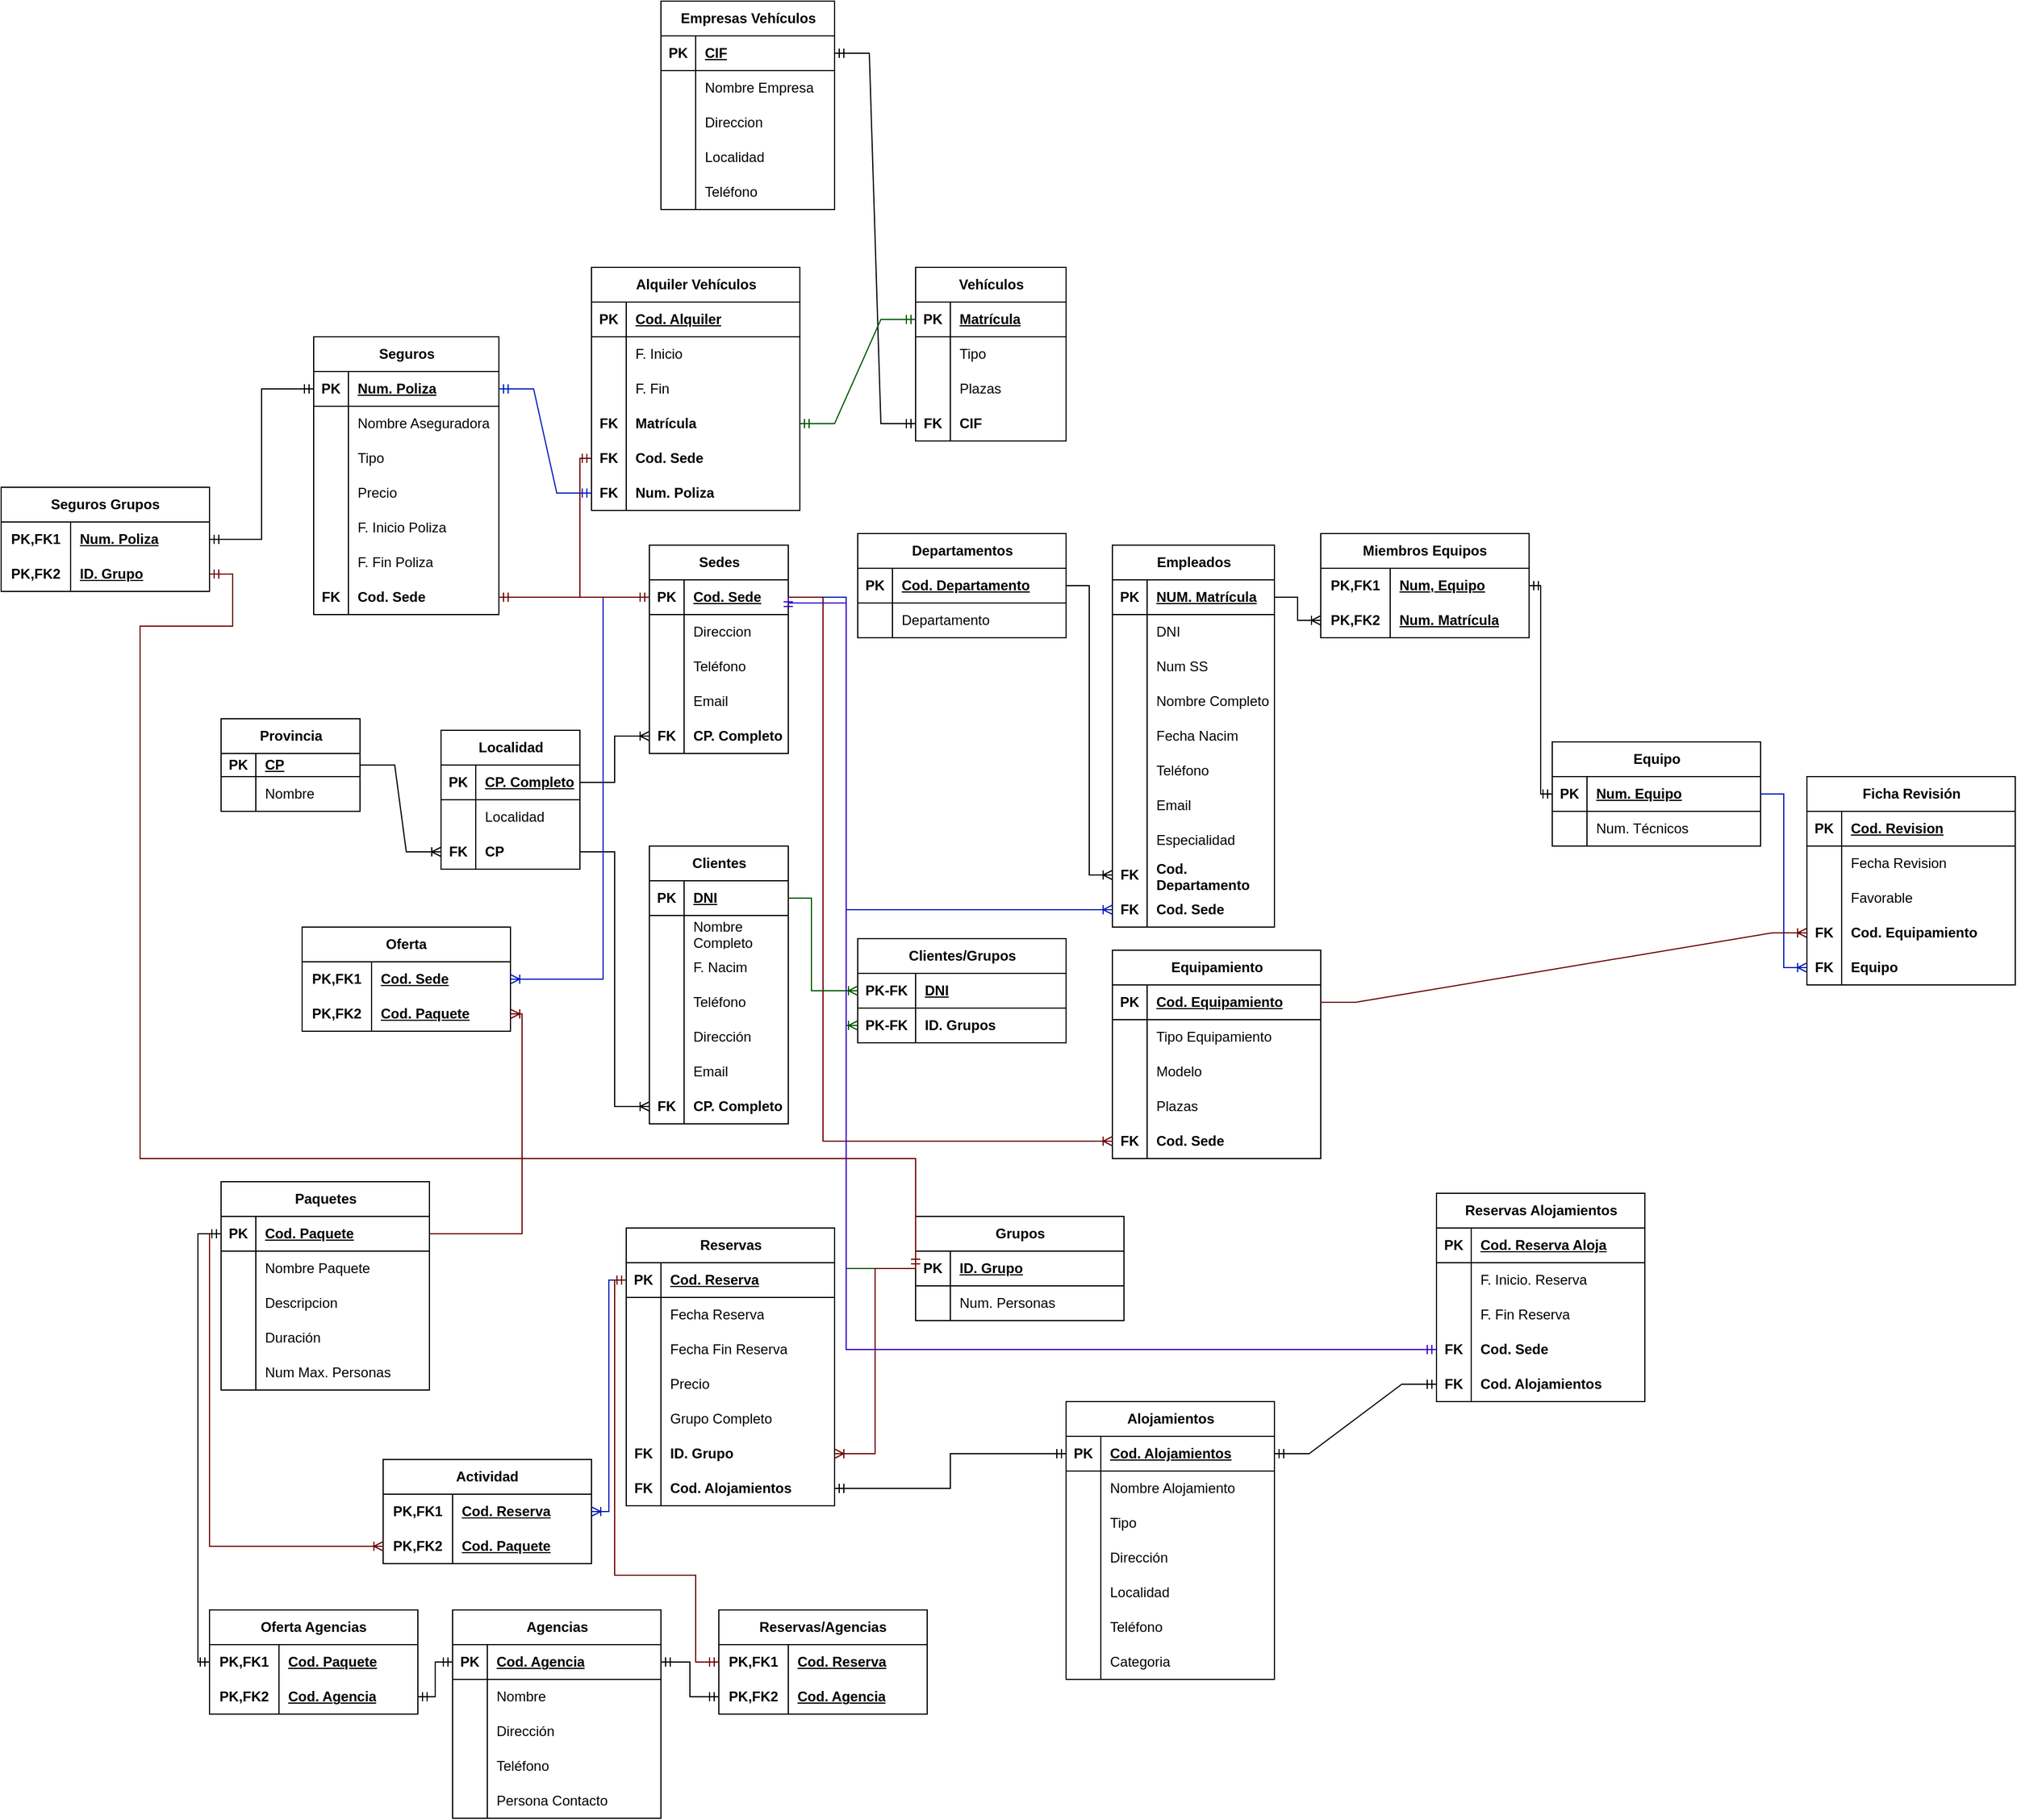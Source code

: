 <mxfile version="24.7.8">
  <diagram id="R2lEEEUBdFMjLlhIrx00" name="Page-1">
    <mxGraphModel dx="2083" dy="839" grid="1" gridSize="10" guides="1" tooltips="1" connect="1" arrows="1" fold="1" page="1" pageScale="1" pageWidth="3300" pageHeight="2339" math="0" shadow="0" extFonts="Permanent Marker^https://fonts.googleapis.com/css?family=Permanent+Marker">
      <root>
        <mxCell id="0" />
        <mxCell id="1" parent="0" />
        <mxCell id="ClBtlPU0NAIV4Y1yY4Z2-1" value="Sedes" style="shape=table;startSize=30;container=1;collapsible=1;childLayout=tableLayout;fixedRows=1;rowLines=0;fontStyle=1;align=center;resizeLast=1;html=1;" vertex="1" parent="1">
          <mxGeometry x="1100" y="520" width="120" height="180" as="geometry" />
        </mxCell>
        <mxCell id="ClBtlPU0NAIV4Y1yY4Z2-2" value="" style="shape=tableRow;horizontal=0;startSize=0;swimlaneHead=0;swimlaneBody=0;fillColor=none;collapsible=0;dropTarget=0;points=[[0,0.5],[1,0.5]];portConstraint=eastwest;top=0;left=0;right=0;bottom=1;" vertex="1" parent="ClBtlPU0NAIV4Y1yY4Z2-1">
          <mxGeometry y="30" width="120" height="30" as="geometry" />
        </mxCell>
        <mxCell id="ClBtlPU0NAIV4Y1yY4Z2-3" value="PK" style="shape=partialRectangle;connectable=0;fillColor=none;top=0;left=0;bottom=0;right=0;fontStyle=1;overflow=hidden;whiteSpace=wrap;html=1;" vertex="1" parent="ClBtlPU0NAIV4Y1yY4Z2-2">
          <mxGeometry width="30" height="30" as="geometry">
            <mxRectangle width="30" height="30" as="alternateBounds" />
          </mxGeometry>
        </mxCell>
        <mxCell id="ClBtlPU0NAIV4Y1yY4Z2-4" value="Cod. Sede" style="shape=partialRectangle;connectable=0;fillColor=none;top=0;left=0;bottom=0;right=0;align=left;spacingLeft=6;fontStyle=5;overflow=hidden;whiteSpace=wrap;html=1;" vertex="1" parent="ClBtlPU0NAIV4Y1yY4Z2-2">
          <mxGeometry x="30" width="90" height="30" as="geometry">
            <mxRectangle width="90" height="30" as="alternateBounds" />
          </mxGeometry>
        </mxCell>
        <mxCell id="ClBtlPU0NAIV4Y1yY4Z2-5" value="" style="shape=tableRow;horizontal=0;startSize=0;swimlaneHead=0;swimlaneBody=0;fillColor=none;collapsible=0;dropTarget=0;points=[[0,0.5],[1,0.5]];portConstraint=eastwest;top=0;left=0;right=0;bottom=0;" vertex="1" parent="ClBtlPU0NAIV4Y1yY4Z2-1">
          <mxGeometry y="60" width="120" height="30" as="geometry" />
        </mxCell>
        <mxCell id="ClBtlPU0NAIV4Y1yY4Z2-6" value="" style="shape=partialRectangle;connectable=0;fillColor=none;top=0;left=0;bottom=0;right=0;editable=1;overflow=hidden;whiteSpace=wrap;html=1;" vertex="1" parent="ClBtlPU0NAIV4Y1yY4Z2-5">
          <mxGeometry width="30" height="30" as="geometry">
            <mxRectangle width="30" height="30" as="alternateBounds" />
          </mxGeometry>
        </mxCell>
        <mxCell id="ClBtlPU0NAIV4Y1yY4Z2-7" value="Direccion" style="shape=partialRectangle;connectable=0;fillColor=none;top=0;left=0;bottom=0;right=0;align=left;spacingLeft=6;overflow=hidden;whiteSpace=wrap;html=1;" vertex="1" parent="ClBtlPU0NAIV4Y1yY4Z2-5">
          <mxGeometry x="30" width="90" height="30" as="geometry">
            <mxRectangle width="90" height="30" as="alternateBounds" />
          </mxGeometry>
        </mxCell>
        <mxCell id="ClBtlPU0NAIV4Y1yY4Z2-8" value="" style="shape=tableRow;horizontal=0;startSize=0;swimlaneHead=0;swimlaneBody=0;fillColor=none;collapsible=0;dropTarget=0;points=[[0,0.5],[1,0.5]];portConstraint=eastwest;top=0;left=0;right=0;bottom=0;" vertex="1" parent="ClBtlPU0NAIV4Y1yY4Z2-1">
          <mxGeometry y="90" width="120" height="30" as="geometry" />
        </mxCell>
        <mxCell id="ClBtlPU0NAIV4Y1yY4Z2-9" value="" style="shape=partialRectangle;connectable=0;fillColor=none;top=0;left=0;bottom=0;right=0;editable=1;overflow=hidden;whiteSpace=wrap;html=1;" vertex="1" parent="ClBtlPU0NAIV4Y1yY4Z2-8">
          <mxGeometry width="30" height="30" as="geometry">
            <mxRectangle width="30" height="30" as="alternateBounds" />
          </mxGeometry>
        </mxCell>
        <mxCell id="ClBtlPU0NAIV4Y1yY4Z2-10" value="Teléfono" style="shape=partialRectangle;connectable=0;fillColor=none;top=0;left=0;bottom=0;right=0;align=left;spacingLeft=6;overflow=hidden;whiteSpace=wrap;html=1;" vertex="1" parent="ClBtlPU0NAIV4Y1yY4Z2-8">
          <mxGeometry x="30" width="90" height="30" as="geometry">
            <mxRectangle width="90" height="30" as="alternateBounds" />
          </mxGeometry>
        </mxCell>
        <mxCell id="ClBtlPU0NAIV4Y1yY4Z2-11" value="" style="shape=tableRow;horizontal=0;startSize=0;swimlaneHead=0;swimlaneBody=0;fillColor=none;collapsible=0;dropTarget=0;points=[[0,0.5],[1,0.5]];portConstraint=eastwest;top=0;left=0;right=0;bottom=0;" vertex="1" parent="ClBtlPU0NAIV4Y1yY4Z2-1">
          <mxGeometry y="120" width="120" height="30" as="geometry" />
        </mxCell>
        <mxCell id="ClBtlPU0NAIV4Y1yY4Z2-12" value="" style="shape=partialRectangle;connectable=0;fillColor=none;top=0;left=0;bottom=0;right=0;editable=1;overflow=hidden;whiteSpace=wrap;html=1;" vertex="1" parent="ClBtlPU0NAIV4Y1yY4Z2-11">
          <mxGeometry width="30" height="30" as="geometry">
            <mxRectangle width="30" height="30" as="alternateBounds" />
          </mxGeometry>
        </mxCell>
        <mxCell id="ClBtlPU0NAIV4Y1yY4Z2-13" value="Email" style="shape=partialRectangle;connectable=0;fillColor=none;top=0;left=0;bottom=0;right=0;align=left;spacingLeft=6;overflow=hidden;whiteSpace=wrap;html=1;" vertex="1" parent="ClBtlPU0NAIV4Y1yY4Z2-11">
          <mxGeometry x="30" width="90" height="30" as="geometry">
            <mxRectangle width="90" height="30" as="alternateBounds" />
          </mxGeometry>
        </mxCell>
        <mxCell id="ClBtlPU0NAIV4Y1yY4Z2-14" style="shape=tableRow;horizontal=0;startSize=0;swimlaneHead=0;swimlaneBody=0;fillColor=none;collapsible=0;dropTarget=0;points=[[0,0.5],[1,0.5]];portConstraint=eastwest;top=0;left=0;right=0;bottom=0;" vertex="1" parent="ClBtlPU0NAIV4Y1yY4Z2-1">
          <mxGeometry y="150" width="120" height="30" as="geometry" />
        </mxCell>
        <mxCell id="ClBtlPU0NAIV4Y1yY4Z2-15" value="&lt;b&gt;FK&lt;/b&gt;" style="shape=partialRectangle;connectable=0;fillColor=none;top=0;left=0;bottom=0;right=0;editable=1;overflow=hidden;whiteSpace=wrap;html=1;" vertex="1" parent="ClBtlPU0NAIV4Y1yY4Z2-14">
          <mxGeometry width="30" height="30" as="geometry">
            <mxRectangle width="30" height="30" as="alternateBounds" />
          </mxGeometry>
        </mxCell>
        <mxCell id="ClBtlPU0NAIV4Y1yY4Z2-16" value="&lt;b&gt;CP. Completo&lt;/b&gt;" style="shape=partialRectangle;connectable=0;fillColor=none;top=0;left=0;bottom=0;right=0;align=left;spacingLeft=6;overflow=hidden;whiteSpace=wrap;html=1;" vertex="1" parent="ClBtlPU0NAIV4Y1yY4Z2-14">
          <mxGeometry x="30" width="90" height="30" as="geometry">
            <mxRectangle width="90" height="30" as="alternateBounds" />
          </mxGeometry>
        </mxCell>
        <mxCell id="ClBtlPU0NAIV4Y1yY4Z2-17" value="Localidad" style="shape=table;startSize=30;container=1;collapsible=1;childLayout=tableLayout;fixedRows=1;rowLines=0;fontStyle=1;align=center;resizeLast=1;html=1;" vertex="1" parent="1">
          <mxGeometry x="920" y="680" width="120" height="120" as="geometry" />
        </mxCell>
        <mxCell id="ClBtlPU0NAIV4Y1yY4Z2-18" value="" style="shape=tableRow;horizontal=0;startSize=0;swimlaneHead=0;swimlaneBody=0;fillColor=none;collapsible=0;dropTarget=0;points=[[0,0.5],[1,0.5]];portConstraint=eastwest;top=0;left=0;right=0;bottom=1;" vertex="1" parent="ClBtlPU0NAIV4Y1yY4Z2-17">
          <mxGeometry y="30" width="120" height="30" as="geometry" />
        </mxCell>
        <mxCell id="ClBtlPU0NAIV4Y1yY4Z2-19" value="PK" style="shape=partialRectangle;connectable=0;fillColor=none;top=0;left=0;bottom=0;right=0;fontStyle=1;overflow=hidden;whiteSpace=wrap;html=1;" vertex="1" parent="ClBtlPU0NAIV4Y1yY4Z2-18">
          <mxGeometry width="30" height="30" as="geometry">
            <mxRectangle width="30" height="30" as="alternateBounds" />
          </mxGeometry>
        </mxCell>
        <mxCell id="ClBtlPU0NAIV4Y1yY4Z2-20" value="CP. Completo" style="shape=partialRectangle;connectable=0;fillColor=none;top=0;left=0;bottom=0;right=0;align=left;spacingLeft=6;fontStyle=5;overflow=hidden;whiteSpace=wrap;html=1;" vertex="1" parent="ClBtlPU0NAIV4Y1yY4Z2-18">
          <mxGeometry x="30" width="90" height="30" as="geometry">
            <mxRectangle width="90" height="30" as="alternateBounds" />
          </mxGeometry>
        </mxCell>
        <mxCell id="ClBtlPU0NAIV4Y1yY4Z2-21" value="" style="shape=tableRow;horizontal=0;startSize=0;swimlaneHead=0;swimlaneBody=0;fillColor=none;collapsible=0;dropTarget=0;points=[[0,0.5],[1,0.5]];portConstraint=eastwest;top=0;left=0;right=0;bottom=0;" vertex="1" parent="ClBtlPU0NAIV4Y1yY4Z2-17">
          <mxGeometry y="60" width="120" height="30" as="geometry" />
        </mxCell>
        <mxCell id="ClBtlPU0NAIV4Y1yY4Z2-22" value="" style="shape=partialRectangle;connectable=0;fillColor=none;top=0;left=0;bottom=0;right=0;editable=1;overflow=hidden;whiteSpace=wrap;html=1;" vertex="1" parent="ClBtlPU0NAIV4Y1yY4Z2-21">
          <mxGeometry width="30" height="30" as="geometry">
            <mxRectangle width="30" height="30" as="alternateBounds" />
          </mxGeometry>
        </mxCell>
        <mxCell id="ClBtlPU0NAIV4Y1yY4Z2-23" value="Localidad" style="shape=partialRectangle;connectable=0;fillColor=none;top=0;left=0;bottom=0;right=0;align=left;spacingLeft=6;overflow=hidden;whiteSpace=wrap;html=1;" vertex="1" parent="ClBtlPU0NAIV4Y1yY4Z2-21">
          <mxGeometry x="30" width="90" height="30" as="geometry">
            <mxRectangle width="90" height="30" as="alternateBounds" />
          </mxGeometry>
        </mxCell>
        <mxCell id="ClBtlPU0NAIV4Y1yY4Z2-24" value="" style="shape=tableRow;horizontal=0;startSize=0;swimlaneHead=0;swimlaneBody=0;fillColor=none;collapsible=0;dropTarget=0;points=[[0,0.5],[1,0.5]];portConstraint=eastwest;top=0;left=0;right=0;bottom=0;" vertex="1" parent="ClBtlPU0NAIV4Y1yY4Z2-17">
          <mxGeometry y="90" width="120" height="30" as="geometry" />
        </mxCell>
        <mxCell id="ClBtlPU0NAIV4Y1yY4Z2-25" value="&lt;b&gt;FK&lt;/b&gt;" style="shape=partialRectangle;connectable=0;fillColor=none;top=0;left=0;bottom=0;right=0;editable=1;overflow=hidden;whiteSpace=wrap;html=1;" vertex="1" parent="ClBtlPU0NAIV4Y1yY4Z2-24">
          <mxGeometry width="30" height="30" as="geometry">
            <mxRectangle width="30" height="30" as="alternateBounds" />
          </mxGeometry>
        </mxCell>
        <mxCell id="ClBtlPU0NAIV4Y1yY4Z2-26" value="&lt;b&gt;CP&lt;/b&gt;" style="shape=partialRectangle;connectable=0;fillColor=none;top=0;left=0;bottom=0;right=0;align=left;spacingLeft=6;overflow=hidden;whiteSpace=wrap;html=1;" vertex="1" parent="ClBtlPU0NAIV4Y1yY4Z2-24">
          <mxGeometry x="30" width="90" height="30" as="geometry">
            <mxRectangle width="90" height="30" as="alternateBounds" />
          </mxGeometry>
        </mxCell>
        <mxCell id="ClBtlPU0NAIV4Y1yY4Z2-30" value="" style="edgeStyle=entityRelationEdgeStyle;fontSize=12;html=1;endArrow=ERoneToMany;rounded=0;exitX=1;exitY=0.5;exitDx=0;exitDy=0;entryX=0;entryY=0.5;entryDx=0;entryDy=0;" edge="1" parent="1" source="ClBtlPU0NAIV4Y1yY4Z2-18" target="ClBtlPU0NAIV4Y1yY4Z2-14">
          <mxGeometry width="100" height="100" relative="1" as="geometry">
            <mxPoint x="1190" y="790" as="sourcePoint" />
            <mxPoint x="1290" y="690" as="targetPoint" />
          </mxGeometry>
        </mxCell>
        <mxCell id="ClBtlPU0NAIV4Y1yY4Z2-31" value="Provincia" style="shape=table;startSize=30;container=1;collapsible=1;childLayout=tableLayout;fixedRows=1;rowLines=0;fontStyle=1;align=center;resizeLast=1;html=1;" vertex="1" parent="1">
          <mxGeometry x="730" y="670" width="120" height="80" as="geometry" />
        </mxCell>
        <mxCell id="ClBtlPU0NAIV4Y1yY4Z2-32" value="" style="shape=tableRow;horizontal=0;startSize=0;swimlaneHead=0;swimlaneBody=0;fillColor=none;collapsible=0;dropTarget=0;points=[[0,0.5],[1,0.5]];portConstraint=eastwest;top=0;left=0;right=0;bottom=1;" vertex="1" parent="ClBtlPU0NAIV4Y1yY4Z2-31">
          <mxGeometry y="30" width="120" height="20" as="geometry" />
        </mxCell>
        <mxCell id="ClBtlPU0NAIV4Y1yY4Z2-33" value="PK" style="shape=partialRectangle;connectable=0;fillColor=none;top=0;left=0;bottom=0;right=0;fontStyle=1;overflow=hidden;whiteSpace=wrap;html=1;" vertex="1" parent="ClBtlPU0NAIV4Y1yY4Z2-32">
          <mxGeometry width="30" height="20" as="geometry">
            <mxRectangle width="30" height="20" as="alternateBounds" />
          </mxGeometry>
        </mxCell>
        <mxCell id="ClBtlPU0NAIV4Y1yY4Z2-34" value="CP" style="shape=partialRectangle;connectable=0;fillColor=none;top=0;left=0;bottom=0;right=0;align=left;spacingLeft=6;fontStyle=5;overflow=hidden;whiteSpace=wrap;html=1;" vertex="1" parent="ClBtlPU0NAIV4Y1yY4Z2-32">
          <mxGeometry x="30" width="90" height="20" as="geometry">
            <mxRectangle width="90" height="20" as="alternateBounds" />
          </mxGeometry>
        </mxCell>
        <mxCell id="ClBtlPU0NAIV4Y1yY4Z2-35" value="" style="shape=tableRow;horizontal=0;startSize=0;swimlaneHead=0;swimlaneBody=0;fillColor=none;collapsible=0;dropTarget=0;points=[[0,0.5],[1,0.5]];portConstraint=eastwest;top=0;left=0;right=0;bottom=0;" vertex="1" parent="ClBtlPU0NAIV4Y1yY4Z2-31">
          <mxGeometry y="50" width="120" height="30" as="geometry" />
        </mxCell>
        <mxCell id="ClBtlPU0NAIV4Y1yY4Z2-36" value="" style="shape=partialRectangle;connectable=0;fillColor=none;top=0;left=0;bottom=0;right=0;editable=1;overflow=hidden;whiteSpace=wrap;html=1;" vertex="1" parent="ClBtlPU0NAIV4Y1yY4Z2-35">
          <mxGeometry width="30" height="30" as="geometry">
            <mxRectangle width="30" height="30" as="alternateBounds" />
          </mxGeometry>
        </mxCell>
        <mxCell id="ClBtlPU0NAIV4Y1yY4Z2-37" value="Nombre" style="shape=partialRectangle;connectable=0;fillColor=none;top=0;left=0;bottom=0;right=0;align=left;spacingLeft=6;overflow=hidden;whiteSpace=wrap;html=1;" vertex="1" parent="ClBtlPU0NAIV4Y1yY4Z2-35">
          <mxGeometry x="30" width="90" height="30" as="geometry">
            <mxRectangle width="90" height="30" as="alternateBounds" />
          </mxGeometry>
        </mxCell>
        <mxCell id="ClBtlPU0NAIV4Y1yY4Z2-44" value="" style="edgeStyle=entityRelationEdgeStyle;fontSize=12;html=1;endArrow=ERoneToMany;rounded=0;exitX=1;exitY=0.5;exitDx=0;exitDy=0;entryX=0;entryY=0.5;entryDx=0;entryDy=0;" edge="1" parent="1" source="ClBtlPU0NAIV4Y1yY4Z2-32" target="ClBtlPU0NAIV4Y1yY4Z2-24">
          <mxGeometry width="100" height="100" relative="1" as="geometry">
            <mxPoint x="1030" y="600" as="sourcePoint" />
            <mxPoint x="1130" y="500" as="targetPoint" />
          </mxGeometry>
        </mxCell>
        <mxCell id="ClBtlPU0NAIV4Y1yY4Z2-46" value="Clientes" style="shape=table;startSize=30;container=1;collapsible=1;childLayout=tableLayout;fixedRows=1;rowLines=0;fontStyle=1;align=center;resizeLast=1;html=1;spacing=0;" vertex="1" parent="1">
          <mxGeometry x="1100" y="780" width="120" height="240" as="geometry" />
        </mxCell>
        <mxCell id="ClBtlPU0NAIV4Y1yY4Z2-47" value="" style="shape=tableRow;horizontal=0;startSize=0;swimlaneHead=0;swimlaneBody=0;fillColor=none;collapsible=0;dropTarget=0;points=[[0,0.5],[1,0.5]];portConstraint=eastwest;top=0;left=0;right=0;bottom=1;" vertex="1" parent="ClBtlPU0NAIV4Y1yY4Z2-46">
          <mxGeometry y="30" width="120" height="30" as="geometry" />
        </mxCell>
        <mxCell id="ClBtlPU0NAIV4Y1yY4Z2-48" value="PK" style="shape=partialRectangle;connectable=0;fillColor=none;top=0;left=0;bottom=0;right=0;fontStyle=1;overflow=hidden;whiteSpace=wrap;html=1;" vertex="1" parent="ClBtlPU0NAIV4Y1yY4Z2-47">
          <mxGeometry width="30" height="30" as="geometry">
            <mxRectangle width="30" height="30" as="alternateBounds" />
          </mxGeometry>
        </mxCell>
        <mxCell id="ClBtlPU0NAIV4Y1yY4Z2-49" value="DNI" style="shape=partialRectangle;connectable=0;fillColor=none;top=0;left=0;bottom=0;right=0;align=left;spacingLeft=6;fontStyle=5;overflow=hidden;whiteSpace=wrap;html=1;" vertex="1" parent="ClBtlPU0NAIV4Y1yY4Z2-47">
          <mxGeometry x="30" width="90" height="30" as="geometry">
            <mxRectangle width="90" height="30" as="alternateBounds" />
          </mxGeometry>
        </mxCell>
        <mxCell id="ClBtlPU0NAIV4Y1yY4Z2-50" value="" style="shape=tableRow;horizontal=0;startSize=0;swimlaneHead=0;swimlaneBody=0;fillColor=none;collapsible=0;dropTarget=0;points=[[0,0.5],[1,0.5]];portConstraint=eastwest;top=0;left=0;right=0;bottom=0;" vertex="1" parent="ClBtlPU0NAIV4Y1yY4Z2-46">
          <mxGeometry y="60" width="120" height="30" as="geometry" />
        </mxCell>
        <mxCell id="ClBtlPU0NAIV4Y1yY4Z2-51" value="" style="shape=partialRectangle;connectable=0;fillColor=none;top=0;left=0;bottom=0;right=0;editable=1;overflow=hidden;whiteSpace=wrap;html=1;" vertex="1" parent="ClBtlPU0NAIV4Y1yY4Z2-50">
          <mxGeometry width="30" height="30" as="geometry">
            <mxRectangle width="30" height="30" as="alternateBounds" />
          </mxGeometry>
        </mxCell>
        <mxCell id="ClBtlPU0NAIV4Y1yY4Z2-52" value="Nombre Completo" style="shape=partialRectangle;connectable=0;fillColor=none;top=0;left=0;bottom=0;right=0;align=left;spacingLeft=6;overflow=hidden;whiteSpace=wrap;html=1;" vertex="1" parent="ClBtlPU0NAIV4Y1yY4Z2-50">
          <mxGeometry x="30" width="90" height="30" as="geometry">
            <mxRectangle width="90" height="30" as="alternateBounds" />
          </mxGeometry>
        </mxCell>
        <mxCell id="ClBtlPU0NAIV4Y1yY4Z2-53" value="" style="shape=tableRow;horizontal=0;startSize=0;swimlaneHead=0;swimlaneBody=0;fillColor=none;collapsible=0;dropTarget=0;points=[[0,0.5],[1,0.5]];portConstraint=eastwest;top=0;left=0;right=0;bottom=0;" vertex="1" parent="ClBtlPU0NAIV4Y1yY4Z2-46">
          <mxGeometry y="90" width="120" height="30" as="geometry" />
        </mxCell>
        <mxCell id="ClBtlPU0NAIV4Y1yY4Z2-54" value="" style="shape=partialRectangle;connectable=0;fillColor=none;top=0;left=0;bottom=0;right=0;editable=1;overflow=hidden;whiteSpace=wrap;html=1;" vertex="1" parent="ClBtlPU0NAIV4Y1yY4Z2-53">
          <mxGeometry width="30" height="30" as="geometry">
            <mxRectangle width="30" height="30" as="alternateBounds" />
          </mxGeometry>
        </mxCell>
        <mxCell id="ClBtlPU0NAIV4Y1yY4Z2-55" value="F. Nacim" style="shape=partialRectangle;connectable=0;fillColor=none;top=0;left=0;bottom=0;right=0;align=left;spacingLeft=6;overflow=hidden;whiteSpace=wrap;html=1;" vertex="1" parent="ClBtlPU0NAIV4Y1yY4Z2-53">
          <mxGeometry x="30" width="90" height="30" as="geometry">
            <mxRectangle width="90" height="30" as="alternateBounds" />
          </mxGeometry>
        </mxCell>
        <mxCell id="ClBtlPU0NAIV4Y1yY4Z2-56" value="" style="shape=tableRow;horizontal=0;startSize=0;swimlaneHead=0;swimlaneBody=0;fillColor=none;collapsible=0;dropTarget=0;points=[[0,0.5],[1,0.5]];portConstraint=eastwest;top=0;left=0;right=0;bottom=0;" vertex="1" parent="ClBtlPU0NAIV4Y1yY4Z2-46">
          <mxGeometry y="120" width="120" height="30" as="geometry" />
        </mxCell>
        <mxCell id="ClBtlPU0NAIV4Y1yY4Z2-57" value="" style="shape=partialRectangle;connectable=0;fillColor=none;top=0;left=0;bottom=0;right=0;editable=1;overflow=hidden;whiteSpace=wrap;html=1;" vertex="1" parent="ClBtlPU0NAIV4Y1yY4Z2-56">
          <mxGeometry width="30" height="30" as="geometry">
            <mxRectangle width="30" height="30" as="alternateBounds" />
          </mxGeometry>
        </mxCell>
        <mxCell id="ClBtlPU0NAIV4Y1yY4Z2-58" value="Teléfono" style="shape=partialRectangle;connectable=0;fillColor=none;top=0;left=0;bottom=0;right=0;align=left;spacingLeft=6;overflow=hidden;whiteSpace=wrap;html=1;" vertex="1" parent="ClBtlPU0NAIV4Y1yY4Z2-56">
          <mxGeometry x="30" width="90" height="30" as="geometry">
            <mxRectangle width="90" height="30" as="alternateBounds" />
          </mxGeometry>
        </mxCell>
        <mxCell id="ClBtlPU0NAIV4Y1yY4Z2-59" style="shape=tableRow;horizontal=0;startSize=0;swimlaneHead=0;swimlaneBody=0;fillColor=none;collapsible=0;dropTarget=0;points=[[0,0.5],[1,0.5]];portConstraint=eastwest;top=0;left=0;right=0;bottom=0;" vertex="1" parent="ClBtlPU0NAIV4Y1yY4Z2-46">
          <mxGeometry y="150" width="120" height="30" as="geometry" />
        </mxCell>
        <mxCell id="ClBtlPU0NAIV4Y1yY4Z2-60" style="shape=partialRectangle;connectable=0;fillColor=none;top=0;left=0;bottom=0;right=0;editable=1;overflow=hidden;whiteSpace=wrap;html=1;" vertex="1" parent="ClBtlPU0NAIV4Y1yY4Z2-59">
          <mxGeometry width="30" height="30" as="geometry">
            <mxRectangle width="30" height="30" as="alternateBounds" />
          </mxGeometry>
        </mxCell>
        <mxCell id="ClBtlPU0NAIV4Y1yY4Z2-61" value="Dirección" style="shape=partialRectangle;connectable=0;fillColor=none;top=0;left=0;bottom=0;right=0;align=left;spacingLeft=6;overflow=hidden;whiteSpace=wrap;html=1;" vertex="1" parent="ClBtlPU0NAIV4Y1yY4Z2-59">
          <mxGeometry x="30" width="90" height="30" as="geometry">
            <mxRectangle width="90" height="30" as="alternateBounds" />
          </mxGeometry>
        </mxCell>
        <mxCell id="ClBtlPU0NAIV4Y1yY4Z2-62" style="shape=tableRow;horizontal=0;startSize=0;swimlaneHead=0;swimlaneBody=0;fillColor=none;collapsible=0;dropTarget=0;points=[[0,0.5],[1,0.5]];portConstraint=eastwest;top=0;left=0;right=0;bottom=0;" vertex="1" parent="ClBtlPU0NAIV4Y1yY4Z2-46">
          <mxGeometry y="180" width="120" height="30" as="geometry" />
        </mxCell>
        <mxCell id="ClBtlPU0NAIV4Y1yY4Z2-63" style="shape=partialRectangle;connectable=0;fillColor=none;top=0;left=0;bottom=0;right=0;editable=1;overflow=hidden;whiteSpace=wrap;html=1;" vertex="1" parent="ClBtlPU0NAIV4Y1yY4Z2-62">
          <mxGeometry width="30" height="30" as="geometry">
            <mxRectangle width="30" height="30" as="alternateBounds" />
          </mxGeometry>
        </mxCell>
        <mxCell id="ClBtlPU0NAIV4Y1yY4Z2-64" value="Email" style="shape=partialRectangle;connectable=0;fillColor=none;top=0;left=0;bottom=0;right=0;align=left;spacingLeft=6;overflow=hidden;whiteSpace=wrap;html=1;" vertex="1" parent="ClBtlPU0NAIV4Y1yY4Z2-62">
          <mxGeometry x="30" width="90" height="30" as="geometry">
            <mxRectangle width="90" height="30" as="alternateBounds" />
          </mxGeometry>
        </mxCell>
        <mxCell id="ClBtlPU0NAIV4Y1yY4Z2-65" style="shape=tableRow;horizontal=0;startSize=0;swimlaneHead=0;swimlaneBody=0;fillColor=none;collapsible=0;dropTarget=0;points=[[0,0.5],[1,0.5]];portConstraint=eastwest;top=0;left=0;right=0;bottom=0;" vertex="1" parent="ClBtlPU0NAIV4Y1yY4Z2-46">
          <mxGeometry y="210" width="120" height="30" as="geometry" />
        </mxCell>
        <mxCell id="ClBtlPU0NAIV4Y1yY4Z2-66" value="&lt;b&gt;FK&lt;/b&gt;" style="shape=partialRectangle;connectable=0;fillColor=none;top=0;left=0;bottom=0;right=0;editable=1;overflow=hidden;whiteSpace=wrap;html=1;" vertex="1" parent="ClBtlPU0NAIV4Y1yY4Z2-65">
          <mxGeometry width="30" height="30" as="geometry">
            <mxRectangle width="30" height="30" as="alternateBounds" />
          </mxGeometry>
        </mxCell>
        <mxCell id="ClBtlPU0NAIV4Y1yY4Z2-67" value="&lt;b&gt;CP. Completo&lt;/b&gt;" style="shape=partialRectangle;connectable=0;fillColor=none;top=0;left=0;bottom=0;right=0;align=left;spacingLeft=6;overflow=hidden;whiteSpace=wrap;html=1;" vertex="1" parent="ClBtlPU0NAIV4Y1yY4Z2-65">
          <mxGeometry x="30" width="90" height="30" as="geometry">
            <mxRectangle width="90" height="30" as="alternateBounds" />
          </mxGeometry>
        </mxCell>
        <mxCell id="ClBtlPU0NAIV4Y1yY4Z2-68" value="" style="edgeStyle=entityRelationEdgeStyle;fontSize=12;html=1;endArrow=ERoneToMany;rounded=0;entryX=0;entryY=0.5;entryDx=0;entryDy=0;exitX=1;exitY=0.5;exitDx=0;exitDy=0;" edge="1" parent="1" source="ClBtlPU0NAIV4Y1yY4Z2-24" target="ClBtlPU0NAIV4Y1yY4Z2-65">
          <mxGeometry width="100" height="100" relative="1" as="geometry">
            <mxPoint x="920" y="920" as="sourcePoint" />
            <mxPoint x="1020" y="820" as="targetPoint" />
          </mxGeometry>
        </mxCell>
        <mxCell id="ClBtlPU0NAIV4Y1yY4Z2-69" value="Empleados" style="shape=table;startSize=30;container=1;collapsible=1;childLayout=tableLayout;fixedRows=1;rowLines=0;fontStyle=1;align=center;resizeLast=1;html=1;" vertex="1" parent="1">
          <mxGeometry x="1500" y="520" width="140" height="330" as="geometry" />
        </mxCell>
        <mxCell id="ClBtlPU0NAIV4Y1yY4Z2-70" value="" style="shape=tableRow;horizontal=0;startSize=0;swimlaneHead=0;swimlaneBody=0;fillColor=none;collapsible=0;dropTarget=0;points=[[0,0.5],[1,0.5]];portConstraint=eastwest;top=0;left=0;right=0;bottom=1;" vertex="1" parent="ClBtlPU0NAIV4Y1yY4Z2-69">
          <mxGeometry y="30" width="140" height="30" as="geometry" />
        </mxCell>
        <mxCell id="ClBtlPU0NAIV4Y1yY4Z2-71" value="PK" style="shape=partialRectangle;connectable=0;fillColor=none;top=0;left=0;bottom=0;right=0;fontStyle=1;overflow=hidden;whiteSpace=wrap;html=1;" vertex="1" parent="ClBtlPU0NAIV4Y1yY4Z2-70">
          <mxGeometry width="30" height="30" as="geometry">
            <mxRectangle width="30" height="30" as="alternateBounds" />
          </mxGeometry>
        </mxCell>
        <mxCell id="ClBtlPU0NAIV4Y1yY4Z2-72" value="NUM. Matrícula" style="shape=partialRectangle;connectable=0;fillColor=none;top=0;left=0;bottom=0;right=0;align=left;spacingLeft=6;fontStyle=5;overflow=hidden;whiteSpace=wrap;html=1;" vertex="1" parent="ClBtlPU0NAIV4Y1yY4Z2-70">
          <mxGeometry x="30" width="110" height="30" as="geometry">
            <mxRectangle width="110" height="30" as="alternateBounds" />
          </mxGeometry>
        </mxCell>
        <mxCell id="ClBtlPU0NAIV4Y1yY4Z2-73" value="" style="shape=tableRow;horizontal=0;startSize=0;swimlaneHead=0;swimlaneBody=0;fillColor=none;collapsible=0;dropTarget=0;points=[[0,0.5],[1,0.5]];portConstraint=eastwest;top=0;left=0;right=0;bottom=0;" vertex="1" parent="ClBtlPU0NAIV4Y1yY4Z2-69">
          <mxGeometry y="60" width="140" height="30" as="geometry" />
        </mxCell>
        <mxCell id="ClBtlPU0NAIV4Y1yY4Z2-74" value="" style="shape=partialRectangle;connectable=0;fillColor=none;top=0;left=0;bottom=0;right=0;editable=1;overflow=hidden;whiteSpace=wrap;html=1;" vertex="1" parent="ClBtlPU0NAIV4Y1yY4Z2-73">
          <mxGeometry width="30" height="30" as="geometry">
            <mxRectangle width="30" height="30" as="alternateBounds" />
          </mxGeometry>
        </mxCell>
        <mxCell id="ClBtlPU0NAIV4Y1yY4Z2-75" value="DNI" style="shape=partialRectangle;connectable=0;fillColor=none;top=0;left=0;bottom=0;right=0;align=left;spacingLeft=6;overflow=hidden;whiteSpace=wrap;html=1;" vertex="1" parent="ClBtlPU0NAIV4Y1yY4Z2-73">
          <mxGeometry x="30" width="110" height="30" as="geometry">
            <mxRectangle width="110" height="30" as="alternateBounds" />
          </mxGeometry>
        </mxCell>
        <mxCell id="ClBtlPU0NAIV4Y1yY4Z2-76" value="" style="shape=tableRow;horizontal=0;startSize=0;swimlaneHead=0;swimlaneBody=0;fillColor=none;collapsible=0;dropTarget=0;points=[[0,0.5],[1,0.5]];portConstraint=eastwest;top=0;left=0;right=0;bottom=0;" vertex="1" parent="ClBtlPU0NAIV4Y1yY4Z2-69">
          <mxGeometry y="90" width="140" height="30" as="geometry" />
        </mxCell>
        <mxCell id="ClBtlPU0NAIV4Y1yY4Z2-77" value="" style="shape=partialRectangle;connectable=0;fillColor=none;top=0;left=0;bottom=0;right=0;editable=1;overflow=hidden;whiteSpace=wrap;html=1;" vertex="1" parent="ClBtlPU0NAIV4Y1yY4Z2-76">
          <mxGeometry width="30" height="30" as="geometry">
            <mxRectangle width="30" height="30" as="alternateBounds" />
          </mxGeometry>
        </mxCell>
        <mxCell id="ClBtlPU0NAIV4Y1yY4Z2-78" value="Num SS" style="shape=partialRectangle;connectable=0;fillColor=none;top=0;left=0;bottom=0;right=0;align=left;spacingLeft=6;overflow=hidden;whiteSpace=wrap;html=1;" vertex="1" parent="ClBtlPU0NAIV4Y1yY4Z2-76">
          <mxGeometry x="30" width="110" height="30" as="geometry">
            <mxRectangle width="110" height="30" as="alternateBounds" />
          </mxGeometry>
        </mxCell>
        <mxCell id="ClBtlPU0NAIV4Y1yY4Z2-79" value="" style="shape=tableRow;horizontal=0;startSize=0;swimlaneHead=0;swimlaneBody=0;fillColor=none;collapsible=0;dropTarget=0;points=[[0,0.5],[1,0.5]];portConstraint=eastwest;top=0;left=0;right=0;bottom=0;" vertex="1" parent="ClBtlPU0NAIV4Y1yY4Z2-69">
          <mxGeometry y="120" width="140" height="30" as="geometry" />
        </mxCell>
        <mxCell id="ClBtlPU0NAIV4Y1yY4Z2-80" value="" style="shape=partialRectangle;connectable=0;fillColor=none;top=0;left=0;bottom=0;right=0;editable=1;overflow=hidden;whiteSpace=wrap;html=1;" vertex="1" parent="ClBtlPU0NAIV4Y1yY4Z2-79">
          <mxGeometry width="30" height="30" as="geometry">
            <mxRectangle width="30" height="30" as="alternateBounds" />
          </mxGeometry>
        </mxCell>
        <mxCell id="ClBtlPU0NAIV4Y1yY4Z2-81" value="Nombre Completo" style="shape=partialRectangle;connectable=0;fillColor=none;top=0;left=0;bottom=0;right=0;align=left;spacingLeft=6;overflow=hidden;whiteSpace=wrap;html=1;" vertex="1" parent="ClBtlPU0NAIV4Y1yY4Z2-79">
          <mxGeometry x="30" width="110" height="30" as="geometry">
            <mxRectangle width="110" height="30" as="alternateBounds" />
          </mxGeometry>
        </mxCell>
        <mxCell id="ClBtlPU0NAIV4Y1yY4Z2-82" style="shape=tableRow;horizontal=0;startSize=0;swimlaneHead=0;swimlaneBody=0;fillColor=none;collapsible=0;dropTarget=0;points=[[0,0.5],[1,0.5]];portConstraint=eastwest;top=0;left=0;right=0;bottom=0;" vertex="1" parent="ClBtlPU0NAIV4Y1yY4Z2-69">
          <mxGeometry y="150" width="140" height="30" as="geometry" />
        </mxCell>
        <mxCell id="ClBtlPU0NAIV4Y1yY4Z2-83" style="shape=partialRectangle;connectable=0;fillColor=none;top=0;left=0;bottom=0;right=0;editable=1;overflow=hidden;whiteSpace=wrap;html=1;" vertex="1" parent="ClBtlPU0NAIV4Y1yY4Z2-82">
          <mxGeometry width="30" height="30" as="geometry">
            <mxRectangle width="30" height="30" as="alternateBounds" />
          </mxGeometry>
        </mxCell>
        <mxCell id="ClBtlPU0NAIV4Y1yY4Z2-84" value="Fecha Nacim" style="shape=partialRectangle;connectable=0;fillColor=none;top=0;left=0;bottom=0;right=0;align=left;spacingLeft=6;overflow=hidden;whiteSpace=wrap;html=1;" vertex="1" parent="ClBtlPU0NAIV4Y1yY4Z2-82">
          <mxGeometry x="30" width="110" height="30" as="geometry">
            <mxRectangle width="110" height="30" as="alternateBounds" />
          </mxGeometry>
        </mxCell>
        <mxCell id="ClBtlPU0NAIV4Y1yY4Z2-85" style="shape=tableRow;horizontal=0;startSize=0;swimlaneHead=0;swimlaneBody=0;fillColor=none;collapsible=0;dropTarget=0;points=[[0,0.5],[1,0.5]];portConstraint=eastwest;top=0;left=0;right=0;bottom=0;" vertex="1" parent="ClBtlPU0NAIV4Y1yY4Z2-69">
          <mxGeometry y="180" width="140" height="30" as="geometry" />
        </mxCell>
        <mxCell id="ClBtlPU0NAIV4Y1yY4Z2-86" style="shape=partialRectangle;connectable=0;fillColor=none;top=0;left=0;bottom=0;right=0;editable=1;overflow=hidden;whiteSpace=wrap;html=1;" vertex="1" parent="ClBtlPU0NAIV4Y1yY4Z2-85">
          <mxGeometry width="30" height="30" as="geometry">
            <mxRectangle width="30" height="30" as="alternateBounds" />
          </mxGeometry>
        </mxCell>
        <mxCell id="ClBtlPU0NAIV4Y1yY4Z2-87" value="Teléfono" style="shape=partialRectangle;connectable=0;fillColor=none;top=0;left=0;bottom=0;right=0;align=left;spacingLeft=6;overflow=hidden;whiteSpace=wrap;html=1;" vertex="1" parent="ClBtlPU0NAIV4Y1yY4Z2-85">
          <mxGeometry x="30" width="110" height="30" as="geometry">
            <mxRectangle width="110" height="30" as="alternateBounds" />
          </mxGeometry>
        </mxCell>
        <mxCell id="ClBtlPU0NAIV4Y1yY4Z2-88" style="shape=tableRow;horizontal=0;startSize=0;swimlaneHead=0;swimlaneBody=0;fillColor=none;collapsible=0;dropTarget=0;points=[[0,0.5],[1,0.5]];portConstraint=eastwest;top=0;left=0;right=0;bottom=0;" vertex="1" parent="ClBtlPU0NAIV4Y1yY4Z2-69">
          <mxGeometry y="210" width="140" height="30" as="geometry" />
        </mxCell>
        <mxCell id="ClBtlPU0NAIV4Y1yY4Z2-89" style="shape=partialRectangle;connectable=0;fillColor=none;top=0;left=0;bottom=0;right=0;editable=1;overflow=hidden;whiteSpace=wrap;html=1;" vertex="1" parent="ClBtlPU0NAIV4Y1yY4Z2-88">
          <mxGeometry width="30" height="30" as="geometry">
            <mxRectangle width="30" height="30" as="alternateBounds" />
          </mxGeometry>
        </mxCell>
        <mxCell id="ClBtlPU0NAIV4Y1yY4Z2-90" value="Email" style="shape=partialRectangle;connectable=0;fillColor=none;top=0;left=0;bottom=0;right=0;align=left;spacingLeft=6;overflow=hidden;whiteSpace=wrap;html=1;" vertex="1" parent="ClBtlPU0NAIV4Y1yY4Z2-88">
          <mxGeometry x="30" width="110" height="30" as="geometry">
            <mxRectangle width="110" height="30" as="alternateBounds" />
          </mxGeometry>
        </mxCell>
        <mxCell id="ClBtlPU0NAIV4Y1yY4Z2-91" style="shape=tableRow;horizontal=0;startSize=0;swimlaneHead=0;swimlaneBody=0;fillColor=none;collapsible=0;dropTarget=0;points=[[0,0.5],[1,0.5]];portConstraint=eastwest;top=0;left=0;right=0;bottom=0;" vertex="1" parent="ClBtlPU0NAIV4Y1yY4Z2-69">
          <mxGeometry y="240" width="140" height="30" as="geometry" />
        </mxCell>
        <mxCell id="ClBtlPU0NAIV4Y1yY4Z2-92" style="shape=partialRectangle;connectable=0;fillColor=none;top=0;left=0;bottom=0;right=0;editable=1;overflow=hidden;whiteSpace=wrap;html=1;" vertex="1" parent="ClBtlPU0NAIV4Y1yY4Z2-91">
          <mxGeometry width="30" height="30" as="geometry">
            <mxRectangle width="30" height="30" as="alternateBounds" />
          </mxGeometry>
        </mxCell>
        <mxCell id="ClBtlPU0NAIV4Y1yY4Z2-93" value="Especialidad" style="shape=partialRectangle;connectable=0;fillColor=none;top=0;left=0;bottom=0;right=0;align=left;spacingLeft=6;overflow=hidden;whiteSpace=wrap;html=1;" vertex="1" parent="ClBtlPU0NAIV4Y1yY4Z2-91">
          <mxGeometry x="30" width="110" height="30" as="geometry">
            <mxRectangle width="110" height="30" as="alternateBounds" />
          </mxGeometry>
        </mxCell>
        <mxCell id="ClBtlPU0NAIV4Y1yY4Z2-94" style="shape=tableRow;horizontal=0;startSize=0;swimlaneHead=0;swimlaneBody=0;fillColor=none;collapsible=0;dropTarget=0;points=[[0,0.5],[1,0.5]];portConstraint=eastwest;top=0;left=0;right=0;bottom=0;" vertex="1" parent="ClBtlPU0NAIV4Y1yY4Z2-69">
          <mxGeometry y="270" width="140" height="30" as="geometry" />
        </mxCell>
        <mxCell id="ClBtlPU0NAIV4Y1yY4Z2-95" value="&lt;b&gt;FK&lt;/b&gt;" style="shape=partialRectangle;connectable=0;fillColor=none;top=0;left=0;bottom=0;right=0;editable=1;overflow=hidden;whiteSpace=wrap;html=1;" vertex="1" parent="ClBtlPU0NAIV4Y1yY4Z2-94">
          <mxGeometry width="30" height="30" as="geometry">
            <mxRectangle width="30" height="30" as="alternateBounds" />
          </mxGeometry>
        </mxCell>
        <mxCell id="ClBtlPU0NAIV4Y1yY4Z2-96" value="&lt;b&gt;Cod. Departamento&lt;/b&gt;" style="shape=partialRectangle;connectable=0;fillColor=none;top=0;left=0;bottom=0;right=0;align=left;spacingLeft=6;overflow=hidden;whiteSpace=wrap;html=1;" vertex="1" parent="ClBtlPU0NAIV4Y1yY4Z2-94">
          <mxGeometry x="30" width="110" height="30" as="geometry">
            <mxRectangle width="110" height="30" as="alternateBounds" />
          </mxGeometry>
        </mxCell>
        <mxCell id="ClBtlPU0NAIV4Y1yY4Z2-97" style="shape=tableRow;horizontal=0;startSize=0;swimlaneHead=0;swimlaneBody=0;fillColor=none;collapsible=0;dropTarget=0;points=[[0,0.5],[1,0.5]];portConstraint=eastwest;top=0;left=0;right=0;bottom=0;" vertex="1" parent="ClBtlPU0NAIV4Y1yY4Z2-69">
          <mxGeometry y="300" width="140" height="30" as="geometry" />
        </mxCell>
        <mxCell id="ClBtlPU0NAIV4Y1yY4Z2-98" value="&lt;b&gt;FK&lt;/b&gt;" style="shape=partialRectangle;connectable=0;fillColor=none;top=0;left=0;bottom=0;right=0;editable=1;overflow=hidden;whiteSpace=wrap;html=1;" vertex="1" parent="ClBtlPU0NAIV4Y1yY4Z2-97">
          <mxGeometry width="30" height="30" as="geometry">
            <mxRectangle width="30" height="30" as="alternateBounds" />
          </mxGeometry>
        </mxCell>
        <mxCell id="ClBtlPU0NAIV4Y1yY4Z2-99" value="&lt;b&gt;Cod. Sede&lt;/b&gt;" style="shape=partialRectangle;connectable=0;fillColor=none;top=0;left=0;bottom=0;right=0;align=left;spacingLeft=6;overflow=hidden;whiteSpace=wrap;html=1;" vertex="1" parent="ClBtlPU0NAIV4Y1yY4Z2-97">
          <mxGeometry x="30" width="110" height="30" as="geometry">
            <mxRectangle width="110" height="30" as="alternateBounds" />
          </mxGeometry>
        </mxCell>
        <mxCell id="ClBtlPU0NAIV4Y1yY4Z2-100" value="Departamentos" style="shape=table;startSize=30;container=1;collapsible=1;childLayout=tableLayout;fixedRows=1;rowLines=0;fontStyle=1;align=center;resizeLast=1;html=1;" vertex="1" parent="1">
          <mxGeometry x="1280" y="510" width="180" height="90" as="geometry" />
        </mxCell>
        <mxCell id="ClBtlPU0NAIV4Y1yY4Z2-101" value="" style="shape=tableRow;horizontal=0;startSize=0;swimlaneHead=0;swimlaneBody=0;fillColor=none;collapsible=0;dropTarget=0;points=[[0,0.5],[1,0.5]];portConstraint=eastwest;top=0;left=0;right=0;bottom=1;" vertex="1" parent="ClBtlPU0NAIV4Y1yY4Z2-100">
          <mxGeometry y="30" width="180" height="30" as="geometry" />
        </mxCell>
        <mxCell id="ClBtlPU0NAIV4Y1yY4Z2-102" value="PK" style="shape=partialRectangle;connectable=0;fillColor=none;top=0;left=0;bottom=0;right=0;fontStyle=1;overflow=hidden;whiteSpace=wrap;html=1;" vertex="1" parent="ClBtlPU0NAIV4Y1yY4Z2-101">
          <mxGeometry width="30" height="30" as="geometry">
            <mxRectangle width="30" height="30" as="alternateBounds" />
          </mxGeometry>
        </mxCell>
        <mxCell id="ClBtlPU0NAIV4Y1yY4Z2-103" value="Cod. Departamento" style="shape=partialRectangle;connectable=0;fillColor=none;top=0;left=0;bottom=0;right=0;align=left;spacingLeft=6;fontStyle=5;overflow=hidden;whiteSpace=wrap;html=1;" vertex="1" parent="ClBtlPU0NAIV4Y1yY4Z2-101">
          <mxGeometry x="30" width="150" height="30" as="geometry">
            <mxRectangle width="150" height="30" as="alternateBounds" />
          </mxGeometry>
        </mxCell>
        <mxCell id="ClBtlPU0NAIV4Y1yY4Z2-104" value="" style="shape=tableRow;horizontal=0;startSize=0;swimlaneHead=0;swimlaneBody=0;fillColor=none;collapsible=0;dropTarget=0;points=[[0,0.5],[1,0.5]];portConstraint=eastwest;top=0;left=0;right=0;bottom=0;" vertex="1" parent="ClBtlPU0NAIV4Y1yY4Z2-100">
          <mxGeometry y="60" width="180" height="30" as="geometry" />
        </mxCell>
        <mxCell id="ClBtlPU0NAIV4Y1yY4Z2-105" value="" style="shape=partialRectangle;connectable=0;fillColor=none;top=0;left=0;bottom=0;right=0;editable=1;overflow=hidden;whiteSpace=wrap;html=1;" vertex="1" parent="ClBtlPU0NAIV4Y1yY4Z2-104">
          <mxGeometry width="30" height="30" as="geometry">
            <mxRectangle width="30" height="30" as="alternateBounds" />
          </mxGeometry>
        </mxCell>
        <mxCell id="ClBtlPU0NAIV4Y1yY4Z2-106" value="Departamento" style="shape=partialRectangle;connectable=0;fillColor=none;top=0;left=0;bottom=0;right=0;align=left;spacingLeft=6;overflow=hidden;whiteSpace=wrap;html=1;" vertex="1" parent="ClBtlPU0NAIV4Y1yY4Z2-104">
          <mxGeometry x="30" width="150" height="30" as="geometry">
            <mxRectangle width="150" height="30" as="alternateBounds" />
          </mxGeometry>
        </mxCell>
        <mxCell id="ClBtlPU0NAIV4Y1yY4Z2-113" value="" style="edgeStyle=orthogonalEdgeStyle;fontSize=12;html=1;endArrow=ERoneToMany;rounded=0;exitX=1;exitY=0.5;exitDx=0;exitDy=0;entryX=0;entryY=0.5;entryDx=0;entryDy=0;fillColor=#0050ef;strokeColor=#001DBC;" edge="1" parent="1" source="ClBtlPU0NAIV4Y1yY4Z2-2" target="ClBtlPU0NAIV4Y1yY4Z2-97">
          <mxGeometry width="100" height="100" relative="1" as="geometry">
            <mxPoint x="1450" y="810" as="sourcePoint" />
            <mxPoint x="1550" y="710" as="targetPoint" />
            <Array as="points">
              <mxPoint x="1270" y="565" />
              <mxPoint x="1270" y="835" />
            </Array>
          </mxGeometry>
        </mxCell>
        <mxCell id="ClBtlPU0NAIV4Y1yY4Z2-114" value="" style="edgeStyle=orthogonalEdgeStyle;fontSize=12;html=1;endArrow=ERoneToMany;rounded=0;exitX=1;exitY=0.5;exitDx=0;exitDy=0;entryX=0;entryY=0.5;entryDx=0;entryDy=0;" edge="1" parent="1" source="ClBtlPU0NAIV4Y1yY4Z2-101" target="ClBtlPU0NAIV4Y1yY4Z2-94">
          <mxGeometry width="100" height="100" relative="1" as="geometry">
            <mxPoint x="1450" y="810" as="sourcePoint" />
            <mxPoint x="1550" y="710" as="targetPoint" />
          </mxGeometry>
        </mxCell>
        <mxCell id="ClBtlPU0NAIV4Y1yY4Z2-115" value="Equipamiento" style="shape=table;startSize=30;container=1;collapsible=1;childLayout=tableLayout;fixedRows=1;rowLines=0;fontStyle=1;align=center;resizeLast=1;html=1;" vertex="1" parent="1">
          <mxGeometry x="1500" y="870" width="180" height="180" as="geometry" />
        </mxCell>
        <mxCell id="ClBtlPU0NAIV4Y1yY4Z2-116" value="" style="shape=tableRow;horizontal=0;startSize=0;swimlaneHead=0;swimlaneBody=0;fillColor=none;collapsible=0;dropTarget=0;points=[[0,0.5],[1,0.5]];portConstraint=eastwest;top=0;left=0;right=0;bottom=1;" vertex="1" parent="ClBtlPU0NAIV4Y1yY4Z2-115">
          <mxGeometry y="30" width="180" height="30" as="geometry" />
        </mxCell>
        <mxCell id="ClBtlPU0NAIV4Y1yY4Z2-117" value="PK" style="shape=partialRectangle;connectable=0;fillColor=none;top=0;left=0;bottom=0;right=0;fontStyle=1;overflow=hidden;whiteSpace=wrap;html=1;" vertex="1" parent="ClBtlPU0NAIV4Y1yY4Z2-116">
          <mxGeometry width="30" height="30" as="geometry">
            <mxRectangle width="30" height="30" as="alternateBounds" />
          </mxGeometry>
        </mxCell>
        <mxCell id="ClBtlPU0NAIV4Y1yY4Z2-118" value="Cod. Equipamiento" style="shape=partialRectangle;connectable=0;fillColor=none;top=0;left=0;bottom=0;right=0;align=left;spacingLeft=6;fontStyle=5;overflow=hidden;whiteSpace=wrap;html=1;" vertex="1" parent="ClBtlPU0NAIV4Y1yY4Z2-116">
          <mxGeometry x="30" width="150" height="30" as="geometry">
            <mxRectangle width="150" height="30" as="alternateBounds" />
          </mxGeometry>
        </mxCell>
        <mxCell id="ClBtlPU0NAIV4Y1yY4Z2-119" value="" style="shape=tableRow;horizontal=0;startSize=0;swimlaneHead=0;swimlaneBody=0;fillColor=none;collapsible=0;dropTarget=0;points=[[0,0.5],[1,0.5]];portConstraint=eastwest;top=0;left=0;right=0;bottom=0;" vertex="1" parent="ClBtlPU0NAIV4Y1yY4Z2-115">
          <mxGeometry y="60" width="180" height="30" as="geometry" />
        </mxCell>
        <mxCell id="ClBtlPU0NAIV4Y1yY4Z2-120" value="" style="shape=partialRectangle;connectable=0;fillColor=none;top=0;left=0;bottom=0;right=0;editable=1;overflow=hidden;whiteSpace=wrap;html=1;" vertex="1" parent="ClBtlPU0NAIV4Y1yY4Z2-119">
          <mxGeometry width="30" height="30" as="geometry">
            <mxRectangle width="30" height="30" as="alternateBounds" />
          </mxGeometry>
        </mxCell>
        <mxCell id="ClBtlPU0NAIV4Y1yY4Z2-121" value="Tipo Equipamiento" style="shape=partialRectangle;connectable=0;fillColor=none;top=0;left=0;bottom=0;right=0;align=left;spacingLeft=6;overflow=hidden;whiteSpace=wrap;html=1;" vertex="1" parent="ClBtlPU0NAIV4Y1yY4Z2-119">
          <mxGeometry x="30" width="150" height="30" as="geometry">
            <mxRectangle width="150" height="30" as="alternateBounds" />
          </mxGeometry>
        </mxCell>
        <mxCell id="ClBtlPU0NAIV4Y1yY4Z2-122" value="" style="shape=tableRow;horizontal=0;startSize=0;swimlaneHead=0;swimlaneBody=0;fillColor=none;collapsible=0;dropTarget=0;points=[[0,0.5],[1,0.5]];portConstraint=eastwest;top=0;left=0;right=0;bottom=0;" vertex="1" parent="ClBtlPU0NAIV4Y1yY4Z2-115">
          <mxGeometry y="90" width="180" height="30" as="geometry" />
        </mxCell>
        <mxCell id="ClBtlPU0NAIV4Y1yY4Z2-123" value="" style="shape=partialRectangle;connectable=0;fillColor=none;top=0;left=0;bottom=0;right=0;editable=1;overflow=hidden;whiteSpace=wrap;html=1;" vertex="1" parent="ClBtlPU0NAIV4Y1yY4Z2-122">
          <mxGeometry width="30" height="30" as="geometry">
            <mxRectangle width="30" height="30" as="alternateBounds" />
          </mxGeometry>
        </mxCell>
        <mxCell id="ClBtlPU0NAIV4Y1yY4Z2-124" value="Modelo" style="shape=partialRectangle;connectable=0;fillColor=none;top=0;left=0;bottom=0;right=0;align=left;spacingLeft=6;overflow=hidden;whiteSpace=wrap;html=1;" vertex="1" parent="ClBtlPU0NAIV4Y1yY4Z2-122">
          <mxGeometry x="30" width="150" height="30" as="geometry">
            <mxRectangle width="150" height="30" as="alternateBounds" />
          </mxGeometry>
        </mxCell>
        <mxCell id="ClBtlPU0NAIV4Y1yY4Z2-125" value="" style="shape=tableRow;horizontal=0;startSize=0;swimlaneHead=0;swimlaneBody=0;fillColor=none;collapsible=0;dropTarget=0;points=[[0,0.5],[1,0.5]];portConstraint=eastwest;top=0;left=0;right=0;bottom=0;" vertex="1" parent="ClBtlPU0NAIV4Y1yY4Z2-115">
          <mxGeometry y="120" width="180" height="30" as="geometry" />
        </mxCell>
        <mxCell id="ClBtlPU0NAIV4Y1yY4Z2-126" value="" style="shape=partialRectangle;connectable=0;fillColor=none;top=0;left=0;bottom=0;right=0;editable=1;overflow=hidden;whiteSpace=wrap;html=1;" vertex="1" parent="ClBtlPU0NAIV4Y1yY4Z2-125">
          <mxGeometry width="30" height="30" as="geometry">
            <mxRectangle width="30" height="30" as="alternateBounds" />
          </mxGeometry>
        </mxCell>
        <mxCell id="ClBtlPU0NAIV4Y1yY4Z2-127" value="Plazas" style="shape=partialRectangle;connectable=0;fillColor=none;top=0;left=0;bottom=0;right=0;align=left;spacingLeft=6;overflow=hidden;whiteSpace=wrap;html=1;" vertex="1" parent="ClBtlPU0NAIV4Y1yY4Z2-125">
          <mxGeometry x="30" width="150" height="30" as="geometry">
            <mxRectangle width="150" height="30" as="alternateBounds" />
          </mxGeometry>
        </mxCell>
        <mxCell id="ClBtlPU0NAIV4Y1yY4Z2-128" style="shape=tableRow;horizontal=0;startSize=0;swimlaneHead=0;swimlaneBody=0;fillColor=none;collapsible=0;dropTarget=0;points=[[0,0.5],[1,0.5]];portConstraint=eastwest;top=0;left=0;right=0;bottom=0;" vertex="1" parent="ClBtlPU0NAIV4Y1yY4Z2-115">
          <mxGeometry y="150" width="180" height="30" as="geometry" />
        </mxCell>
        <mxCell id="ClBtlPU0NAIV4Y1yY4Z2-129" value="&lt;b&gt;FK&lt;/b&gt;" style="shape=partialRectangle;connectable=0;fillColor=none;top=0;left=0;bottom=0;right=0;editable=1;overflow=hidden;whiteSpace=wrap;html=1;" vertex="1" parent="ClBtlPU0NAIV4Y1yY4Z2-128">
          <mxGeometry width="30" height="30" as="geometry">
            <mxRectangle width="30" height="30" as="alternateBounds" />
          </mxGeometry>
        </mxCell>
        <mxCell id="ClBtlPU0NAIV4Y1yY4Z2-130" value="&lt;b&gt;Cod. Sede&lt;/b&gt;" style="shape=partialRectangle;connectable=0;fillColor=none;top=0;left=0;bottom=0;right=0;align=left;spacingLeft=6;overflow=hidden;whiteSpace=wrap;html=1;" vertex="1" parent="ClBtlPU0NAIV4Y1yY4Z2-128">
          <mxGeometry x="30" width="150" height="30" as="geometry">
            <mxRectangle width="150" height="30" as="alternateBounds" />
          </mxGeometry>
        </mxCell>
        <mxCell id="ClBtlPU0NAIV4Y1yY4Z2-131" value="" style="edgeStyle=orthogonalEdgeStyle;fontSize=12;html=1;endArrow=ERoneToMany;rounded=0;exitX=1;exitY=0.5;exitDx=0;exitDy=0;fillColor=#a20025;strokeColor=#6F0000;entryX=0;entryY=0.5;entryDx=0;entryDy=0;" edge="1" parent="1" source="ClBtlPU0NAIV4Y1yY4Z2-2" target="ClBtlPU0NAIV4Y1yY4Z2-128">
          <mxGeometry width="100" height="100" relative="1" as="geometry">
            <mxPoint x="1450" y="810" as="sourcePoint" />
            <mxPoint x="1260" y="970" as="targetPoint" />
            <Array as="points">
              <mxPoint x="1250" y="565" />
              <mxPoint x="1250" y="1035" />
            </Array>
          </mxGeometry>
        </mxCell>
        <mxCell id="ClBtlPU0NAIV4Y1yY4Z2-132" value="Ficha Revisión" style="shape=table;startSize=30;container=1;collapsible=1;childLayout=tableLayout;fixedRows=1;rowLines=0;fontStyle=1;align=center;resizeLast=1;html=1;" vertex="1" parent="1">
          <mxGeometry x="2100" y="720" width="180" height="180" as="geometry" />
        </mxCell>
        <mxCell id="ClBtlPU0NAIV4Y1yY4Z2-133" value="" style="shape=tableRow;horizontal=0;startSize=0;swimlaneHead=0;swimlaneBody=0;fillColor=none;collapsible=0;dropTarget=0;points=[[0,0.5],[1,0.5]];portConstraint=eastwest;top=0;left=0;right=0;bottom=1;" vertex="1" parent="ClBtlPU0NAIV4Y1yY4Z2-132">
          <mxGeometry y="30" width="180" height="30" as="geometry" />
        </mxCell>
        <mxCell id="ClBtlPU0NAIV4Y1yY4Z2-134" value="PK" style="shape=partialRectangle;connectable=0;fillColor=none;top=0;left=0;bottom=0;right=0;fontStyle=1;overflow=hidden;whiteSpace=wrap;html=1;" vertex="1" parent="ClBtlPU0NAIV4Y1yY4Z2-133">
          <mxGeometry width="30" height="30" as="geometry">
            <mxRectangle width="30" height="30" as="alternateBounds" />
          </mxGeometry>
        </mxCell>
        <mxCell id="ClBtlPU0NAIV4Y1yY4Z2-135" value="Cod. Revision" style="shape=partialRectangle;connectable=0;fillColor=none;top=0;left=0;bottom=0;right=0;align=left;spacingLeft=6;fontStyle=5;overflow=hidden;whiteSpace=wrap;html=1;" vertex="1" parent="ClBtlPU0NAIV4Y1yY4Z2-133">
          <mxGeometry x="30" width="150" height="30" as="geometry">
            <mxRectangle width="150" height="30" as="alternateBounds" />
          </mxGeometry>
        </mxCell>
        <mxCell id="ClBtlPU0NAIV4Y1yY4Z2-136" value="" style="shape=tableRow;horizontal=0;startSize=0;swimlaneHead=0;swimlaneBody=0;fillColor=none;collapsible=0;dropTarget=0;points=[[0,0.5],[1,0.5]];portConstraint=eastwest;top=0;left=0;right=0;bottom=0;" vertex="1" parent="ClBtlPU0NAIV4Y1yY4Z2-132">
          <mxGeometry y="60" width="180" height="30" as="geometry" />
        </mxCell>
        <mxCell id="ClBtlPU0NAIV4Y1yY4Z2-137" value="" style="shape=partialRectangle;connectable=0;fillColor=none;top=0;left=0;bottom=0;right=0;editable=1;overflow=hidden;whiteSpace=wrap;html=1;" vertex="1" parent="ClBtlPU0NAIV4Y1yY4Z2-136">
          <mxGeometry width="30" height="30" as="geometry">
            <mxRectangle width="30" height="30" as="alternateBounds" />
          </mxGeometry>
        </mxCell>
        <mxCell id="ClBtlPU0NAIV4Y1yY4Z2-138" value="Fecha Revision" style="shape=partialRectangle;connectable=0;fillColor=none;top=0;left=0;bottom=0;right=0;align=left;spacingLeft=6;overflow=hidden;whiteSpace=wrap;html=1;" vertex="1" parent="ClBtlPU0NAIV4Y1yY4Z2-136">
          <mxGeometry x="30" width="150" height="30" as="geometry">
            <mxRectangle width="150" height="30" as="alternateBounds" />
          </mxGeometry>
        </mxCell>
        <mxCell id="ClBtlPU0NAIV4Y1yY4Z2-139" value="" style="shape=tableRow;horizontal=0;startSize=0;swimlaneHead=0;swimlaneBody=0;fillColor=none;collapsible=0;dropTarget=0;points=[[0,0.5],[1,0.5]];portConstraint=eastwest;top=0;left=0;right=0;bottom=0;" vertex="1" parent="ClBtlPU0NAIV4Y1yY4Z2-132">
          <mxGeometry y="90" width="180" height="30" as="geometry" />
        </mxCell>
        <mxCell id="ClBtlPU0NAIV4Y1yY4Z2-140" value="" style="shape=partialRectangle;connectable=0;fillColor=none;top=0;left=0;bottom=0;right=0;editable=1;overflow=hidden;whiteSpace=wrap;html=1;" vertex="1" parent="ClBtlPU0NAIV4Y1yY4Z2-139">
          <mxGeometry width="30" height="30" as="geometry">
            <mxRectangle width="30" height="30" as="alternateBounds" />
          </mxGeometry>
        </mxCell>
        <mxCell id="ClBtlPU0NAIV4Y1yY4Z2-141" value="Favorable" style="shape=partialRectangle;connectable=0;fillColor=none;top=0;left=0;bottom=0;right=0;align=left;spacingLeft=6;overflow=hidden;whiteSpace=wrap;html=1;" vertex="1" parent="ClBtlPU0NAIV4Y1yY4Z2-139">
          <mxGeometry x="30" width="150" height="30" as="geometry">
            <mxRectangle width="150" height="30" as="alternateBounds" />
          </mxGeometry>
        </mxCell>
        <mxCell id="ClBtlPU0NAIV4Y1yY4Z2-142" value="" style="shape=tableRow;horizontal=0;startSize=0;swimlaneHead=0;swimlaneBody=0;fillColor=none;collapsible=0;dropTarget=0;points=[[0,0.5],[1,0.5]];portConstraint=eastwest;top=0;left=0;right=0;bottom=0;" vertex="1" parent="ClBtlPU0NAIV4Y1yY4Z2-132">
          <mxGeometry y="120" width="180" height="30" as="geometry" />
        </mxCell>
        <mxCell id="ClBtlPU0NAIV4Y1yY4Z2-143" value="&lt;b&gt;FK&lt;/b&gt;" style="shape=partialRectangle;connectable=0;fillColor=none;top=0;left=0;bottom=0;right=0;editable=1;overflow=hidden;whiteSpace=wrap;html=1;" vertex="1" parent="ClBtlPU0NAIV4Y1yY4Z2-142">
          <mxGeometry width="30" height="30" as="geometry">
            <mxRectangle width="30" height="30" as="alternateBounds" />
          </mxGeometry>
        </mxCell>
        <mxCell id="ClBtlPU0NAIV4Y1yY4Z2-144" value="&lt;b&gt;Cod. Equipamiento&lt;/b&gt;" style="shape=partialRectangle;connectable=0;fillColor=none;top=0;left=0;bottom=0;right=0;align=left;spacingLeft=6;overflow=hidden;whiteSpace=wrap;html=1;" vertex="1" parent="ClBtlPU0NAIV4Y1yY4Z2-142">
          <mxGeometry x="30" width="150" height="30" as="geometry">
            <mxRectangle width="150" height="30" as="alternateBounds" />
          </mxGeometry>
        </mxCell>
        <mxCell id="ClBtlPU0NAIV4Y1yY4Z2-145" style="shape=tableRow;horizontal=0;startSize=0;swimlaneHead=0;swimlaneBody=0;fillColor=none;collapsible=0;dropTarget=0;points=[[0,0.5],[1,0.5]];portConstraint=eastwest;top=0;left=0;right=0;bottom=0;" vertex="1" parent="ClBtlPU0NAIV4Y1yY4Z2-132">
          <mxGeometry y="150" width="180" height="30" as="geometry" />
        </mxCell>
        <mxCell id="ClBtlPU0NAIV4Y1yY4Z2-146" value="&lt;b&gt;FK&lt;/b&gt;" style="shape=partialRectangle;connectable=0;fillColor=none;top=0;left=0;bottom=0;right=0;editable=1;overflow=hidden;whiteSpace=wrap;html=1;" vertex="1" parent="ClBtlPU0NAIV4Y1yY4Z2-145">
          <mxGeometry width="30" height="30" as="geometry">
            <mxRectangle width="30" height="30" as="alternateBounds" />
          </mxGeometry>
        </mxCell>
        <mxCell id="ClBtlPU0NAIV4Y1yY4Z2-147" value="&lt;b&gt;Equipo&lt;/b&gt;" style="shape=partialRectangle;connectable=0;fillColor=none;top=0;left=0;bottom=0;right=0;align=left;spacingLeft=6;overflow=hidden;whiteSpace=wrap;html=1;" vertex="1" parent="ClBtlPU0NAIV4Y1yY4Z2-145">
          <mxGeometry x="30" width="150" height="30" as="geometry">
            <mxRectangle width="150" height="30" as="alternateBounds" />
          </mxGeometry>
        </mxCell>
        <mxCell id="ClBtlPU0NAIV4Y1yY4Z2-148" value="Equipo" style="shape=table;startSize=30;container=1;collapsible=1;childLayout=tableLayout;fixedRows=1;rowLines=0;fontStyle=1;align=center;resizeLast=1;html=1;" vertex="1" parent="1">
          <mxGeometry x="1880" y="690" width="180" height="90" as="geometry" />
        </mxCell>
        <mxCell id="ClBtlPU0NAIV4Y1yY4Z2-149" value="" style="shape=tableRow;horizontal=0;startSize=0;swimlaneHead=0;swimlaneBody=0;fillColor=none;collapsible=0;dropTarget=0;points=[[0,0.5],[1,0.5]];portConstraint=eastwest;top=0;left=0;right=0;bottom=1;" vertex="1" parent="ClBtlPU0NAIV4Y1yY4Z2-148">
          <mxGeometry y="30" width="180" height="30" as="geometry" />
        </mxCell>
        <mxCell id="ClBtlPU0NAIV4Y1yY4Z2-150" value="PK" style="shape=partialRectangle;connectable=0;fillColor=none;top=0;left=0;bottom=0;right=0;fontStyle=1;overflow=hidden;whiteSpace=wrap;html=1;" vertex="1" parent="ClBtlPU0NAIV4Y1yY4Z2-149">
          <mxGeometry width="30" height="30" as="geometry">
            <mxRectangle width="30" height="30" as="alternateBounds" />
          </mxGeometry>
        </mxCell>
        <mxCell id="ClBtlPU0NAIV4Y1yY4Z2-151" value="Num. Equipo" style="shape=partialRectangle;connectable=0;fillColor=none;top=0;left=0;bottom=0;right=0;align=left;spacingLeft=6;fontStyle=5;overflow=hidden;whiteSpace=wrap;html=1;" vertex="1" parent="ClBtlPU0NAIV4Y1yY4Z2-149">
          <mxGeometry x="30" width="150" height="30" as="geometry">
            <mxRectangle width="150" height="30" as="alternateBounds" />
          </mxGeometry>
        </mxCell>
        <mxCell id="ClBtlPU0NAIV4Y1yY4Z2-152" value="" style="shape=tableRow;horizontal=0;startSize=0;swimlaneHead=0;swimlaneBody=0;fillColor=none;collapsible=0;dropTarget=0;points=[[0,0.5],[1,0.5]];portConstraint=eastwest;top=0;left=0;right=0;bottom=0;" vertex="1" parent="ClBtlPU0NAIV4Y1yY4Z2-148">
          <mxGeometry y="60" width="180" height="30" as="geometry" />
        </mxCell>
        <mxCell id="ClBtlPU0NAIV4Y1yY4Z2-153" value="" style="shape=partialRectangle;connectable=0;fillColor=none;top=0;left=0;bottom=0;right=0;editable=1;overflow=hidden;whiteSpace=wrap;html=1;" vertex="1" parent="ClBtlPU0NAIV4Y1yY4Z2-152">
          <mxGeometry width="30" height="30" as="geometry">
            <mxRectangle width="30" height="30" as="alternateBounds" />
          </mxGeometry>
        </mxCell>
        <mxCell id="ClBtlPU0NAIV4Y1yY4Z2-154" value="Num. Técnicos" style="shape=partialRectangle;connectable=0;fillColor=none;top=0;left=0;bottom=0;right=0;align=left;spacingLeft=6;overflow=hidden;whiteSpace=wrap;html=1;" vertex="1" parent="ClBtlPU0NAIV4Y1yY4Z2-152">
          <mxGeometry x="30" width="150" height="30" as="geometry">
            <mxRectangle width="150" height="30" as="alternateBounds" />
          </mxGeometry>
        </mxCell>
        <mxCell id="ClBtlPU0NAIV4Y1yY4Z2-164" value="" style="edgeStyle=orthogonalEdgeStyle;fontSize=12;html=1;endArrow=ERoneToMany;rounded=0;exitX=1;exitY=0.5;exitDx=0;exitDy=0;entryX=0;entryY=0.5;entryDx=0;entryDy=0;" edge="1" parent="1" source="ClBtlPU0NAIV4Y1yY4Z2-70" target="ClBtlPU0NAIV4Y1yY4Z2-483">
          <mxGeometry width="100" height="100" relative="1" as="geometry">
            <mxPoint x="1470" y="770" as="sourcePoint" />
            <mxPoint x="1710" y="565" as="targetPoint" />
          </mxGeometry>
        </mxCell>
        <mxCell id="ClBtlPU0NAIV4Y1yY4Z2-165" value="" style="edgeStyle=orthogonalEdgeStyle;fontSize=12;html=1;endArrow=ERoneToMany;rounded=0;exitX=1;exitY=0.5;exitDx=0;exitDy=0;entryX=0;entryY=0.5;entryDx=0;entryDy=0;fillColor=#0050ef;strokeColor=#001DBC;" edge="1" parent="1" source="ClBtlPU0NAIV4Y1yY4Z2-149" target="ClBtlPU0NAIV4Y1yY4Z2-145">
          <mxGeometry width="100" height="100" relative="1" as="geometry">
            <mxPoint x="1470" y="770" as="sourcePoint" />
            <mxPoint x="1570" y="670" as="targetPoint" />
          </mxGeometry>
        </mxCell>
        <mxCell id="ClBtlPU0NAIV4Y1yY4Z2-166" value="" style="edgeStyle=entityRelationEdgeStyle;fontSize=12;html=1;endArrow=ERoneToMany;rounded=0;exitX=1;exitY=0.5;exitDx=0;exitDy=0;entryX=0;entryY=0.5;entryDx=0;entryDy=0;fillColor=#a20025;strokeColor=#6F0000;" edge="1" parent="1" source="ClBtlPU0NAIV4Y1yY4Z2-116" target="ClBtlPU0NAIV4Y1yY4Z2-142">
          <mxGeometry width="100" height="100" relative="1" as="geometry">
            <mxPoint x="1470" y="770" as="sourcePoint" />
            <mxPoint x="1570" y="670" as="targetPoint" />
          </mxGeometry>
        </mxCell>
        <mxCell id="ClBtlPU0NAIV4Y1yY4Z2-167" value="Grupos" style="shape=table;startSize=30;container=1;collapsible=1;childLayout=tableLayout;fixedRows=1;rowLines=0;fontStyle=1;align=center;resizeLast=1;html=1;" vertex="1" parent="1">
          <mxGeometry x="1330" y="1100" width="180" height="90" as="geometry" />
        </mxCell>
        <mxCell id="ClBtlPU0NAIV4Y1yY4Z2-168" value="" style="shape=tableRow;horizontal=0;startSize=0;swimlaneHead=0;swimlaneBody=0;fillColor=none;collapsible=0;dropTarget=0;points=[[0,0.5],[1,0.5]];portConstraint=eastwest;top=0;left=0;right=0;bottom=1;" vertex="1" parent="ClBtlPU0NAIV4Y1yY4Z2-167">
          <mxGeometry y="30" width="180" height="30" as="geometry" />
        </mxCell>
        <mxCell id="ClBtlPU0NAIV4Y1yY4Z2-169" value="PK" style="shape=partialRectangle;connectable=0;fillColor=none;top=0;left=0;bottom=0;right=0;fontStyle=1;overflow=hidden;whiteSpace=wrap;html=1;" vertex="1" parent="ClBtlPU0NAIV4Y1yY4Z2-168">
          <mxGeometry width="30" height="30" as="geometry">
            <mxRectangle width="30" height="30" as="alternateBounds" />
          </mxGeometry>
        </mxCell>
        <mxCell id="ClBtlPU0NAIV4Y1yY4Z2-170" value="ID. Grupo" style="shape=partialRectangle;connectable=0;fillColor=none;top=0;left=0;bottom=0;right=0;align=left;spacingLeft=6;fontStyle=5;overflow=hidden;whiteSpace=wrap;html=1;" vertex="1" parent="ClBtlPU0NAIV4Y1yY4Z2-168">
          <mxGeometry x="30" width="150" height="30" as="geometry">
            <mxRectangle width="150" height="30" as="alternateBounds" />
          </mxGeometry>
        </mxCell>
        <mxCell id="ClBtlPU0NAIV4Y1yY4Z2-171" value="" style="shape=tableRow;horizontal=0;startSize=0;swimlaneHead=0;swimlaneBody=0;fillColor=none;collapsible=0;dropTarget=0;points=[[0,0.5],[1,0.5]];portConstraint=eastwest;top=0;left=0;right=0;bottom=0;" vertex="1" parent="ClBtlPU0NAIV4Y1yY4Z2-167">
          <mxGeometry y="60" width="180" height="30" as="geometry" />
        </mxCell>
        <mxCell id="ClBtlPU0NAIV4Y1yY4Z2-172" value="" style="shape=partialRectangle;connectable=0;fillColor=none;top=0;left=0;bottom=0;right=0;editable=1;overflow=hidden;whiteSpace=wrap;html=1;" vertex="1" parent="ClBtlPU0NAIV4Y1yY4Z2-171">
          <mxGeometry width="30" height="30" as="geometry">
            <mxRectangle width="30" height="30" as="alternateBounds" />
          </mxGeometry>
        </mxCell>
        <mxCell id="ClBtlPU0NAIV4Y1yY4Z2-173" value="Num. Personas" style="shape=partialRectangle;connectable=0;fillColor=none;top=0;left=0;bottom=0;right=0;align=left;spacingLeft=6;overflow=hidden;whiteSpace=wrap;html=1;" vertex="1" parent="ClBtlPU0NAIV4Y1yY4Z2-171">
          <mxGeometry x="30" width="150" height="30" as="geometry">
            <mxRectangle width="150" height="30" as="alternateBounds" />
          </mxGeometry>
        </mxCell>
        <mxCell id="ClBtlPU0NAIV4Y1yY4Z2-180" value="Clientes/Grupos" style="shape=table;startSize=30;container=1;collapsible=1;childLayout=tableLayout;fixedRows=1;rowLines=0;fontStyle=1;align=center;resizeLast=1;html=1;" vertex="1" parent="1">
          <mxGeometry x="1280" y="860" width="180" height="90" as="geometry" />
        </mxCell>
        <mxCell id="ClBtlPU0NAIV4Y1yY4Z2-181" value="" style="shape=tableRow;horizontal=0;startSize=0;swimlaneHead=0;swimlaneBody=0;fillColor=none;collapsible=0;dropTarget=0;points=[[0,0.5],[1,0.5]];portConstraint=eastwest;top=0;left=0;right=0;bottom=1;" vertex="1" parent="ClBtlPU0NAIV4Y1yY4Z2-180">
          <mxGeometry y="30" width="180" height="30" as="geometry" />
        </mxCell>
        <mxCell id="ClBtlPU0NAIV4Y1yY4Z2-182" value="PK-FK" style="shape=partialRectangle;connectable=0;fillColor=none;top=0;left=0;bottom=0;right=0;fontStyle=1;overflow=hidden;whiteSpace=wrap;html=1;" vertex="1" parent="ClBtlPU0NAIV4Y1yY4Z2-181">
          <mxGeometry width="50" height="30" as="geometry">
            <mxRectangle width="50" height="30" as="alternateBounds" />
          </mxGeometry>
        </mxCell>
        <mxCell id="ClBtlPU0NAIV4Y1yY4Z2-183" value="DNI" style="shape=partialRectangle;connectable=0;fillColor=none;top=0;left=0;bottom=0;right=0;align=left;spacingLeft=6;fontStyle=5;overflow=hidden;whiteSpace=wrap;html=1;" vertex="1" parent="ClBtlPU0NAIV4Y1yY4Z2-181">
          <mxGeometry x="50" width="130" height="30" as="geometry">
            <mxRectangle width="130" height="30" as="alternateBounds" />
          </mxGeometry>
        </mxCell>
        <mxCell id="ClBtlPU0NAIV4Y1yY4Z2-184" value="" style="shape=tableRow;horizontal=0;startSize=0;swimlaneHead=0;swimlaneBody=0;fillColor=none;collapsible=0;dropTarget=0;points=[[0,0.5],[1,0.5]];portConstraint=eastwest;top=0;left=0;right=0;bottom=0;" vertex="1" parent="ClBtlPU0NAIV4Y1yY4Z2-180">
          <mxGeometry y="60" width="180" height="30" as="geometry" />
        </mxCell>
        <mxCell id="ClBtlPU0NAIV4Y1yY4Z2-185" value="&lt;b&gt;PK-FK&lt;/b&gt;" style="shape=partialRectangle;connectable=0;fillColor=none;top=0;left=0;bottom=0;right=0;editable=1;overflow=hidden;whiteSpace=wrap;html=1;" vertex="1" parent="ClBtlPU0NAIV4Y1yY4Z2-184">
          <mxGeometry width="50" height="30" as="geometry">
            <mxRectangle width="50" height="30" as="alternateBounds" />
          </mxGeometry>
        </mxCell>
        <mxCell id="ClBtlPU0NAIV4Y1yY4Z2-186" value="&lt;b&gt;ID. Grupos&lt;/b&gt;" style="shape=partialRectangle;connectable=0;fillColor=none;top=0;left=0;bottom=0;right=0;align=left;spacingLeft=6;overflow=hidden;whiteSpace=wrap;html=1;" vertex="1" parent="ClBtlPU0NAIV4Y1yY4Z2-184">
          <mxGeometry x="50" width="130" height="30" as="geometry">
            <mxRectangle width="130" height="30" as="alternateBounds" />
          </mxGeometry>
        </mxCell>
        <mxCell id="ClBtlPU0NAIV4Y1yY4Z2-193" value="" style="edgeStyle=orthogonalEdgeStyle;fontSize=12;html=1;endArrow=ERoneToMany;rounded=0;exitX=1;exitY=0.5;exitDx=0;exitDy=0;entryX=0;entryY=0.5;entryDx=0;entryDy=0;fillColor=#008a00;strokeColor=#005700;" edge="1" parent="1" source="ClBtlPU0NAIV4Y1yY4Z2-47" target="ClBtlPU0NAIV4Y1yY4Z2-181">
          <mxGeometry width="100" height="100" relative="1" as="geometry">
            <mxPoint x="1400" y="930" as="sourcePoint" />
            <mxPoint x="1500" y="830" as="targetPoint" />
            <Array as="points">
              <mxPoint x="1240" y="825" />
              <mxPoint x="1240" y="905" />
            </Array>
          </mxGeometry>
        </mxCell>
        <mxCell id="ClBtlPU0NAIV4Y1yY4Z2-194" value="" style="edgeStyle=orthogonalEdgeStyle;fontSize=12;html=1;endArrow=ERoneToMany;rounded=0;exitX=0;exitY=0.5;exitDx=0;exitDy=0;entryX=0;entryY=0.5;entryDx=0;entryDy=0;fillColor=#008a00;strokeColor=#005700;" edge="1" parent="1" source="ClBtlPU0NAIV4Y1yY4Z2-168" target="ClBtlPU0NAIV4Y1yY4Z2-184">
          <mxGeometry width="100" height="100" relative="1" as="geometry">
            <mxPoint x="1400" y="930" as="sourcePoint" />
            <mxPoint x="1500" y="830" as="targetPoint" />
          </mxGeometry>
        </mxCell>
        <mxCell id="ClBtlPU0NAIV4Y1yY4Z2-195" value="Paquetes" style="shape=table;startSize=30;container=1;collapsible=1;childLayout=tableLayout;fixedRows=1;rowLines=0;fontStyle=1;align=center;resizeLast=1;html=1;" vertex="1" parent="1">
          <mxGeometry x="730" y="1070" width="180" height="180" as="geometry" />
        </mxCell>
        <mxCell id="ClBtlPU0NAIV4Y1yY4Z2-196" value="" style="shape=tableRow;horizontal=0;startSize=0;swimlaneHead=0;swimlaneBody=0;fillColor=none;collapsible=0;dropTarget=0;points=[[0,0.5],[1,0.5]];portConstraint=eastwest;top=0;left=0;right=0;bottom=1;" vertex="1" parent="ClBtlPU0NAIV4Y1yY4Z2-195">
          <mxGeometry y="30" width="180" height="30" as="geometry" />
        </mxCell>
        <mxCell id="ClBtlPU0NAIV4Y1yY4Z2-197" value="PK" style="shape=partialRectangle;connectable=0;fillColor=none;top=0;left=0;bottom=0;right=0;fontStyle=1;overflow=hidden;whiteSpace=wrap;html=1;" vertex="1" parent="ClBtlPU0NAIV4Y1yY4Z2-196">
          <mxGeometry width="30" height="30" as="geometry">
            <mxRectangle width="30" height="30" as="alternateBounds" />
          </mxGeometry>
        </mxCell>
        <mxCell id="ClBtlPU0NAIV4Y1yY4Z2-198" value="Cod. Paquete" style="shape=partialRectangle;connectable=0;fillColor=none;top=0;left=0;bottom=0;right=0;align=left;spacingLeft=6;fontStyle=5;overflow=hidden;whiteSpace=wrap;html=1;" vertex="1" parent="ClBtlPU0NAIV4Y1yY4Z2-196">
          <mxGeometry x="30" width="150" height="30" as="geometry">
            <mxRectangle width="150" height="30" as="alternateBounds" />
          </mxGeometry>
        </mxCell>
        <mxCell id="ClBtlPU0NAIV4Y1yY4Z2-199" value="" style="shape=tableRow;horizontal=0;startSize=0;swimlaneHead=0;swimlaneBody=0;fillColor=none;collapsible=0;dropTarget=0;points=[[0,0.5],[1,0.5]];portConstraint=eastwest;top=0;left=0;right=0;bottom=0;" vertex="1" parent="ClBtlPU0NAIV4Y1yY4Z2-195">
          <mxGeometry y="60" width="180" height="30" as="geometry" />
        </mxCell>
        <mxCell id="ClBtlPU0NAIV4Y1yY4Z2-200" value="" style="shape=partialRectangle;connectable=0;fillColor=none;top=0;left=0;bottom=0;right=0;editable=1;overflow=hidden;whiteSpace=wrap;html=1;" vertex="1" parent="ClBtlPU0NAIV4Y1yY4Z2-199">
          <mxGeometry width="30" height="30" as="geometry">
            <mxRectangle width="30" height="30" as="alternateBounds" />
          </mxGeometry>
        </mxCell>
        <mxCell id="ClBtlPU0NAIV4Y1yY4Z2-201" value="Nombre Paquete" style="shape=partialRectangle;connectable=0;fillColor=none;top=0;left=0;bottom=0;right=0;align=left;spacingLeft=6;overflow=hidden;whiteSpace=wrap;html=1;" vertex="1" parent="ClBtlPU0NAIV4Y1yY4Z2-199">
          <mxGeometry x="30" width="150" height="30" as="geometry">
            <mxRectangle width="150" height="30" as="alternateBounds" />
          </mxGeometry>
        </mxCell>
        <mxCell id="ClBtlPU0NAIV4Y1yY4Z2-202" value="" style="shape=tableRow;horizontal=0;startSize=0;swimlaneHead=0;swimlaneBody=0;fillColor=none;collapsible=0;dropTarget=0;points=[[0,0.5],[1,0.5]];portConstraint=eastwest;top=0;left=0;right=0;bottom=0;" vertex="1" parent="ClBtlPU0NAIV4Y1yY4Z2-195">
          <mxGeometry y="90" width="180" height="30" as="geometry" />
        </mxCell>
        <mxCell id="ClBtlPU0NAIV4Y1yY4Z2-203" value="" style="shape=partialRectangle;connectable=0;fillColor=none;top=0;left=0;bottom=0;right=0;editable=1;overflow=hidden;whiteSpace=wrap;html=1;" vertex="1" parent="ClBtlPU0NAIV4Y1yY4Z2-202">
          <mxGeometry width="30" height="30" as="geometry">
            <mxRectangle width="30" height="30" as="alternateBounds" />
          </mxGeometry>
        </mxCell>
        <mxCell id="ClBtlPU0NAIV4Y1yY4Z2-204" value="Descripcion" style="shape=partialRectangle;connectable=0;fillColor=none;top=0;left=0;bottom=0;right=0;align=left;spacingLeft=6;overflow=hidden;whiteSpace=wrap;html=1;" vertex="1" parent="ClBtlPU0NAIV4Y1yY4Z2-202">
          <mxGeometry x="30" width="150" height="30" as="geometry">
            <mxRectangle width="150" height="30" as="alternateBounds" />
          </mxGeometry>
        </mxCell>
        <mxCell id="ClBtlPU0NAIV4Y1yY4Z2-205" value="" style="shape=tableRow;horizontal=0;startSize=0;swimlaneHead=0;swimlaneBody=0;fillColor=none;collapsible=0;dropTarget=0;points=[[0,0.5],[1,0.5]];portConstraint=eastwest;top=0;left=0;right=0;bottom=0;" vertex="1" parent="ClBtlPU0NAIV4Y1yY4Z2-195">
          <mxGeometry y="120" width="180" height="30" as="geometry" />
        </mxCell>
        <mxCell id="ClBtlPU0NAIV4Y1yY4Z2-206" value="" style="shape=partialRectangle;connectable=0;fillColor=none;top=0;left=0;bottom=0;right=0;editable=1;overflow=hidden;whiteSpace=wrap;html=1;" vertex="1" parent="ClBtlPU0NAIV4Y1yY4Z2-205">
          <mxGeometry width="30" height="30" as="geometry">
            <mxRectangle width="30" height="30" as="alternateBounds" />
          </mxGeometry>
        </mxCell>
        <mxCell id="ClBtlPU0NAIV4Y1yY4Z2-207" value="Duración" style="shape=partialRectangle;connectable=0;fillColor=none;top=0;left=0;bottom=0;right=0;align=left;spacingLeft=6;overflow=hidden;whiteSpace=wrap;html=1;" vertex="1" parent="ClBtlPU0NAIV4Y1yY4Z2-205">
          <mxGeometry x="30" width="150" height="30" as="geometry">
            <mxRectangle width="150" height="30" as="alternateBounds" />
          </mxGeometry>
        </mxCell>
        <mxCell id="ClBtlPU0NAIV4Y1yY4Z2-208" style="shape=tableRow;horizontal=0;startSize=0;swimlaneHead=0;swimlaneBody=0;fillColor=none;collapsible=0;dropTarget=0;points=[[0,0.5],[1,0.5]];portConstraint=eastwest;top=0;left=0;right=0;bottom=0;" vertex="1" parent="ClBtlPU0NAIV4Y1yY4Z2-195">
          <mxGeometry y="150" width="180" height="30" as="geometry" />
        </mxCell>
        <mxCell id="ClBtlPU0NAIV4Y1yY4Z2-209" style="shape=partialRectangle;connectable=0;fillColor=none;top=0;left=0;bottom=0;right=0;editable=1;overflow=hidden;whiteSpace=wrap;html=1;" vertex="1" parent="ClBtlPU0NAIV4Y1yY4Z2-208">
          <mxGeometry width="30" height="30" as="geometry">
            <mxRectangle width="30" height="30" as="alternateBounds" />
          </mxGeometry>
        </mxCell>
        <mxCell id="ClBtlPU0NAIV4Y1yY4Z2-210" value="Num Max. Personas" style="shape=partialRectangle;connectable=0;fillColor=none;top=0;left=0;bottom=0;right=0;align=left;spacingLeft=6;overflow=hidden;whiteSpace=wrap;html=1;" vertex="1" parent="ClBtlPU0NAIV4Y1yY4Z2-208">
          <mxGeometry x="30" width="150" height="30" as="geometry">
            <mxRectangle width="150" height="30" as="alternateBounds" />
          </mxGeometry>
        </mxCell>
        <mxCell id="ClBtlPU0NAIV4Y1yY4Z2-227" value="Oferta" style="shape=table;startSize=30;container=1;collapsible=1;childLayout=tableLayout;fixedRows=1;rowLines=0;fontStyle=1;align=center;resizeLast=1;html=1;whiteSpace=wrap;" vertex="1" parent="1">
          <mxGeometry x="800" y="850" width="180" height="90" as="geometry" />
        </mxCell>
        <mxCell id="ClBtlPU0NAIV4Y1yY4Z2-228" value="" style="shape=tableRow;horizontal=0;startSize=0;swimlaneHead=0;swimlaneBody=0;fillColor=none;collapsible=0;dropTarget=0;points=[[0,0.5],[1,0.5]];portConstraint=eastwest;top=0;left=0;right=0;bottom=0;html=1;" vertex="1" parent="ClBtlPU0NAIV4Y1yY4Z2-227">
          <mxGeometry y="30" width="180" height="30" as="geometry" />
        </mxCell>
        <mxCell id="ClBtlPU0NAIV4Y1yY4Z2-229" value="PK,FK1" style="shape=partialRectangle;connectable=0;fillColor=none;top=0;left=0;bottom=0;right=0;fontStyle=1;overflow=hidden;html=1;whiteSpace=wrap;" vertex="1" parent="ClBtlPU0NAIV4Y1yY4Z2-228">
          <mxGeometry width="60" height="30" as="geometry">
            <mxRectangle width="60" height="30" as="alternateBounds" />
          </mxGeometry>
        </mxCell>
        <mxCell id="ClBtlPU0NAIV4Y1yY4Z2-230" value="Cod. Sede" style="shape=partialRectangle;connectable=0;fillColor=none;top=0;left=0;bottom=0;right=0;align=left;spacingLeft=6;fontStyle=5;overflow=hidden;html=1;whiteSpace=wrap;" vertex="1" parent="ClBtlPU0NAIV4Y1yY4Z2-228">
          <mxGeometry x="60" width="120" height="30" as="geometry">
            <mxRectangle width="120" height="30" as="alternateBounds" />
          </mxGeometry>
        </mxCell>
        <mxCell id="ClBtlPU0NAIV4Y1yY4Z2-231" value="" style="shape=tableRow;horizontal=0;startSize=0;swimlaneHead=0;swimlaneBody=0;fillColor=none;collapsible=0;dropTarget=0;points=[[0,0.5],[1,0.5]];portConstraint=eastwest;top=0;left=0;right=0;bottom=1;html=1;" vertex="1" parent="ClBtlPU0NAIV4Y1yY4Z2-227">
          <mxGeometry y="60" width="180" height="30" as="geometry" />
        </mxCell>
        <mxCell id="ClBtlPU0NAIV4Y1yY4Z2-232" value="PK,FK2" style="shape=partialRectangle;connectable=0;fillColor=none;top=0;left=0;bottom=0;right=0;fontStyle=1;overflow=hidden;html=1;whiteSpace=wrap;" vertex="1" parent="ClBtlPU0NAIV4Y1yY4Z2-231">
          <mxGeometry width="60" height="30" as="geometry">
            <mxRectangle width="60" height="30" as="alternateBounds" />
          </mxGeometry>
        </mxCell>
        <mxCell id="ClBtlPU0NAIV4Y1yY4Z2-233" value="Cod. Paquete" style="shape=partialRectangle;connectable=0;fillColor=none;top=0;left=0;bottom=0;right=0;align=left;spacingLeft=6;fontStyle=5;overflow=hidden;html=1;whiteSpace=wrap;" vertex="1" parent="ClBtlPU0NAIV4Y1yY4Z2-231">
          <mxGeometry x="60" width="120" height="30" as="geometry">
            <mxRectangle width="120" height="30" as="alternateBounds" />
          </mxGeometry>
        </mxCell>
        <mxCell id="ClBtlPU0NAIV4Y1yY4Z2-240" value="" style="edgeStyle=orthogonalEdgeStyle;fontSize=12;html=1;endArrow=ERoneToMany;rounded=0;exitX=0;exitY=0.5;exitDx=0;exitDy=0;entryX=1;entryY=0.5;entryDx=0;entryDy=0;fillColor=#0050ef;strokeColor=#001DBC;" edge="1" parent="1" source="ClBtlPU0NAIV4Y1yY4Z2-2" target="ClBtlPU0NAIV4Y1yY4Z2-228">
          <mxGeometry width="100" height="100" relative="1" as="geometry">
            <mxPoint x="1130.0" y="570" as="sourcePoint" />
            <mxPoint x="1010" y="900" as="targetPoint" />
            <Array as="points">
              <mxPoint x="1060" y="565" />
              <mxPoint x="1060" y="895" />
            </Array>
          </mxGeometry>
        </mxCell>
        <mxCell id="ClBtlPU0NAIV4Y1yY4Z2-241" value="" style="edgeStyle=orthogonalEdgeStyle;fontSize=12;html=1;endArrow=ERoneToMany;rounded=0;fillColor=#a20025;strokeColor=#6F0000;exitX=1;exitY=0.5;exitDx=0;exitDy=0;entryX=1;entryY=0.5;entryDx=0;entryDy=0;" edge="1" parent="1" source="ClBtlPU0NAIV4Y1yY4Z2-196" target="ClBtlPU0NAIV4Y1yY4Z2-231">
          <mxGeometry width="100" height="100" relative="1" as="geometry">
            <mxPoint x="1400" y="930" as="sourcePoint" />
            <mxPoint x="1500" y="830" as="targetPoint" />
          </mxGeometry>
        </mxCell>
        <mxCell id="ClBtlPU0NAIV4Y1yY4Z2-242" value="Reservas" style="shape=table;startSize=30;container=1;collapsible=1;childLayout=tableLayout;fixedRows=1;rowLines=0;fontStyle=1;align=center;resizeLast=1;html=1;" vertex="1" parent="1">
          <mxGeometry x="1080" y="1110" width="180" height="240" as="geometry" />
        </mxCell>
        <mxCell id="ClBtlPU0NAIV4Y1yY4Z2-243" value="" style="shape=tableRow;horizontal=0;startSize=0;swimlaneHead=0;swimlaneBody=0;fillColor=none;collapsible=0;dropTarget=0;points=[[0,0.5],[1,0.5]];portConstraint=eastwest;top=0;left=0;right=0;bottom=1;" vertex="1" parent="ClBtlPU0NAIV4Y1yY4Z2-242">
          <mxGeometry y="30" width="180" height="30" as="geometry" />
        </mxCell>
        <mxCell id="ClBtlPU0NAIV4Y1yY4Z2-244" value="PK" style="shape=partialRectangle;connectable=0;fillColor=none;top=0;left=0;bottom=0;right=0;fontStyle=1;overflow=hidden;whiteSpace=wrap;html=1;" vertex="1" parent="ClBtlPU0NAIV4Y1yY4Z2-243">
          <mxGeometry width="30" height="30" as="geometry">
            <mxRectangle width="30" height="30" as="alternateBounds" />
          </mxGeometry>
        </mxCell>
        <mxCell id="ClBtlPU0NAIV4Y1yY4Z2-245" value="Cod. Reserva" style="shape=partialRectangle;connectable=0;fillColor=none;top=0;left=0;bottom=0;right=0;align=left;spacingLeft=6;fontStyle=5;overflow=hidden;whiteSpace=wrap;html=1;" vertex="1" parent="ClBtlPU0NAIV4Y1yY4Z2-243">
          <mxGeometry x="30" width="150" height="30" as="geometry">
            <mxRectangle width="150" height="30" as="alternateBounds" />
          </mxGeometry>
        </mxCell>
        <mxCell id="ClBtlPU0NAIV4Y1yY4Z2-246" value="" style="shape=tableRow;horizontal=0;startSize=0;swimlaneHead=0;swimlaneBody=0;fillColor=none;collapsible=0;dropTarget=0;points=[[0,0.5],[1,0.5]];portConstraint=eastwest;top=0;left=0;right=0;bottom=0;" vertex="1" parent="ClBtlPU0NAIV4Y1yY4Z2-242">
          <mxGeometry y="60" width="180" height="30" as="geometry" />
        </mxCell>
        <mxCell id="ClBtlPU0NAIV4Y1yY4Z2-247" value="" style="shape=partialRectangle;connectable=0;fillColor=none;top=0;left=0;bottom=0;right=0;editable=1;overflow=hidden;whiteSpace=wrap;html=1;" vertex="1" parent="ClBtlPU0NAIV4Y1yY4Z2-246">
          <mxGeometry width="30" height="30" as="geometry">
            <mxRectangle width="30" height="30" as="alternateBounds" />
          </mxGeometry>
        </mxCell>
        <mxCell id="ClBtlPU0NAIV4Y1yY4Z2-248" value="Fecha Reserva" style="shape=partialRectangle;connectable=0;fillColor=none;top=0;left=0;bottom=0;right=0;align=left;spacingLeft=6;overflow=hidden;whiteSpace=wrap;html=1;" vertex="1" parent="ClBtlPU0NAIV4Y1yY4Z2-246">
          <mxGeometry x="30" width="150" height="30" as="geometry">
            <mxRectangle width="150" height="30" as="alternateBounds" />
          </mxGeometry>
        </mxCell>
        <mxCell id="ClBtlPU0NAIV4Y1yY4Z2-249" value="" style="shape=tableRow;horizontal=0;startSize=0;swimlaneHead=0;swimlaneBody=0;fillColor=none;collapsible=0;dropTarget=0;points=[[0,0.5],[1,0.5]];portConstraint=eastwest;top=0;left=0;right=0;bottom=0;" vertex="1" parent="ClBtlPU0NAIV4Y1yY4Z2-242">
          <mxGeometry y="90" width="180" height="30" as="geometry" />
        </mxCell>
        <mxCell id="ClBtlPU0NAIV4Y1yY4Z2-250" value="" style="shape=partialRectangle;connectable=0;fillColor=none;top=0;left=0;bottom=0;right=0;editable=1;overflow=hidden;whiteSpace=wrap;html=1;" vertex="1" parent="ClBtlPU0NAIV4Y1yY4Z2-249">
          <mxGeometry width="30" height="30" as="geometry">
            <mxRectangle width="30" height="30" as="alternateBounds" />
          </mxGeometry>
        </mxCell>
        <mxCell id="ClBtlPU0NAIV4Y1yY4Z2-251" value="Fecha Fin Reserva" style="shape=partialRectangle;connectable=0;fillColor=none;top=0;left=0;bottom=0;right=0;align=left;spacingLeft=6;overflow=hidden;whiteSpace=wrap;html=1;" vertex="1" parent="ClBtlPU0NAIV4Y1yY4Z2-249">
          <mxGeometry x="30" width="150" height="30" as="geometry">
            <mxRectangle width="150" height="30" as="alternateBounds" />
          </mxGeometry>
        </mxCell>
        <mxCell id="ClBtlPU0NAIV4Y1yY4Z2-252" value="" style="shape=tableRow;horizontal=0;startSize=0;swimlaneHead=0;swimlaneBody=0;fillColor=none;collapsible=0;dropTarget=0;points=[[0,0.5],[1,0.5]];portConstraint=eastwest;top=0;left=0;right=0;bottom=0;" vertex="1" parent="ClBtlPU0NAIV4Y1yY4Z2-242">
          <mxGeometry y="120" width="180" height="30" as="geometry" />
        </mxCell>
        <mxCell id="ClBtlPU0NAIV4Y1yY4Z2-253" value="" style="shape=partialRectangle;connectable=0;fillColor=none;top=0;left=0;bottom=0;right=0;editable=1;overflow=hidden;whiteSpace=wrap;html=1;" vertex="1" parent="ClBtlPU0NAIV4Y1yY4Z2-252">
          <mxGeometry width="30" height="30" as="geometry">
            <mxRectangle width="30" height="30" as="alternateBounds" />
          </mxGeometry>
        </mxCell>
        <mxCell id="ClBtlPU0NAIV4Y1yY4Z2-254" value="Precio" style="shape=partialRectangle;connectable=0;fillColor=none;top=0;left=0;bottom=0;right=0;align=left;spacingLeft=6;overflow=hidden;whiteSpace=wrap;html=1;" vertex="1" parent="ClBtlPU0NAIV4Y1yY4Z2-252">
          <mxGeometry x="30" width="150" height="30" as="geometry">
            <mxRectangle width="150" height="30" as="alternateBounds" />
          </mxGeometry>
        </mxCell>
        <mxCell id="ClBtlPU0NAIV4Y1yY4Z2-255" style="shape=tableRow;horizontal=0;startSize=0;swimlaneHead=0;swimlaneBody=0;fillColor=none;collapsible=0;dropTarget=0;points=[[0,0.5],[1,0.5]];portConstraint=eastwest;top=0;left=0;right=0;bottom=0;" vertex="1" parent="ClBtlPU0NAIV4Y1yY4Z2-242">
          <mxGeometry y="150" width="180" height="30" as="geometry" />
        </mxCell>
        <mxCell id="ClBtlPU0NAIV4Y1yY4Z2-256" style="shape=partialRectangle;connectable=0;fillColor=none;top=0;left=0;bottom=0;right=0;editable=1;overflow=hidden;whiteSpace=wrap;html=1;" vertex="1" parent="ClBtlPU0NAIV4Y1yY4Z2-255">
          <mxGeometry width="30" height="30" as="geometry">
            <mxRectangle width="30" height="30" as="alternateBounds" />
          </mxGeometry>
        </mxCell>
        <mxCell id="ClBtlPU0NAIV4Y1yY4Z2-257" value="Grupo Completo" style="shape=partialRectangle;connectable=0;fillColor=none;top=0;left=0;bottom=0;right=0;align=left;spacingLeft=6;overflow=hidden;whiteSpace=wrap;html=1;" vertex="1" parent="ClBtlPU0NAIV4Y1yY4Z2-255">
          <mxGeometry x="30" width="150" height="30" as="geometry">
            <mxRectangle width="150" height="30" as="alternateBounds" />
          </mxGeometry>
        </mxCell>
        <mxCell id="ClBtlPU0NAIV4Y1yY4Z2-258" style="shape=tableRow;horizontal=0;startSize=0;swimlaneHead=0;swimlaneBody=0;fillColor=none;collapsible=0;dropTarget=0;points=[[0,0.5],[1,0.5]];portConstraint=eastwest;top=0;left=0;right=0;bottom=0;" vertex="1" parent="ClBtlPU0NAIV4Y1yY4Z2-242">
          <mxGeometry y="180" width="180" height="30" as="geometry" />
        </mxCell>
        <mxCell id="ClBtlPU0NAIV4Y1yY4Z2-259" value="&lt;b&gt;FK&lt;/b&gt;" style="shape=partialRectangle;connectable=0;fillColor=none;top=0;left=0;bottom=0;right=0;editable=1;overflow=hidden;whiteSpace=wrap;html=1;" vertex="1" parent="ClBtlPU0NAIV4Y1yY4Z2-258">
          <mxGeometry width="30" height="30" as="geometry">
            <mxRectangle width="30" height="30" as="alternateBounds" />
          </mxGeometry>
        </mxCell>
        <mxCell id="ClBtlPU0NAIV4Y1yY4Z2-260" value="&lt;b&gt;ID. Grupo&lt;/b&gt;" style="shape=partialRectangle;connectable=0;fillColor=none;top=0;left=0;bottom=0;right=0;align=left;spacingLeft=6;overflow=hidden;whiteSpace=wrap;html=1;" vertex="1" parent="ClBtlPU0NAIV4Y1yY4Z2-258">
          <mxGeometry x="30" width="150" height="30" as="geometry">
            <mxRectangle width="150" height="30" as="alternateBounds" />
          </mxGeometry>
        </mxCell>
        <mxCell id="ClBtlPU0NAIV4Y1yY4Z2-299" style="shape=tableRow;horizontal=0;startSize=0;swimlaneHead=0;swimlaneBody=0;fillColor=none;collapsible=0;dropTarget=0;points=[[0,0.5],[1,0.5]];portConstraint=eastwest;top=0;left=0;right=0;bottom=0;" vertex="1" parent="ClBtlPU0NAIV4Y1yY4Z2-242">
          <mxGeometry y="210" width="180" height="30" as="geometry" />
        </mxCell>
        <mxCell id="ClBtlPU0NAIV4Y1yY4Z2-300" value="&lt;b&gt;FK&lt;/b&gt;" style="shape=partialRectangle;connectable=0;fillColor=none;top=0;left=0;bottom=0;right=0;editable=1;overflow=hidden;whiteSpace=wrap;html=1;" vertex="1" parent="ClBtlPU0NAIV4Y1yY4Z2-299">
          <mxGeometry width="30" height="30" as="geometry">
            <mxRectangle width="30" height="30" as="alternateBounds" />
          </mxGeometry>
        </mxCell>
        <mxCell id="ClBtlPU0NAIV4Y1yY4Z2-301" value="&lt;b&gt;Cod. Alojamientos&lt;/b&gt;" style="shape=partialRectangle;connectable=0;fillColor=none;top=0;left=0;bottom=0;right=0;align=left;spacingLeft=6;overflow=hidden;whiteSpace=wrap;html=1;" vertex="1" parent="ClBtlPU0NAIV4Y1yY4Z2-299">
          <mxGeometry x="30" width="150" height="30" as="geometry">
            <mxRectangle width="150" height="30" as="alternateBounds" />
          </mxGeometry>
        </mxCell>
        <mxCell id="ClBtlPU0NAIV4Y1yY4Z2-261" value="" style="edgeStyle=orthogonalEdgeStyle;fontSize=12;html=1;endArrow=ERoneToMany;rounded=0;exitX=0;exitY=0.5;exitDx=0;exitDy=0;entryX=1;entryY=0.5;entryDx=0;entryDy=0;fillColor=#a20025;strokeColor=#6F0000;" edge="1" parent="1" source="ClBtlPU0NAIV4Y1yY4Z2-168" target="ClBtlPU0NAIV4Y1yY4Z2-258">
          <mxGeometry width="100" height="100" relative="1" as="geometry">
            <mxPoint x="1400" y="930" as="sourcePoint" />
            <mxPoint x="1500" y="830" as="targetPoint" />
          </mxGeometry>
        </mxCell>
        <mxCell id="ClBtlPU0NAIV4Y1yY4Z2-262" value="Actividad" style="shape=table;startSize=30;container=1;collapsible=1;childLayout=tableLayout;fixedRows=1;rowLines=0;fontStyle=1;align=center;resizeLast=1;html=1;whiteSpace=wrap;" vertex="1" parent="1">
          <mxGeometry x="870" y="1310" width="180" height="90" as="geometry" />
        </mxCell>
        <mxCell id="ClBtlPU0NAIV4Y1yY4Z2-263" value="" style="shape=tableRow;horizontal=0;startSize=0;swimlaneHead=0;swimlaneBody=0;fillColor=none;collapsible=0;dropTarget=0;points=[[0,0.5],[1,0.5]];portConstraint=eastwest;top=0;left=0;right=0;bottom=0;html=1;" vertex="1" parent="ClBtlPU0NAIV4Y1yY4Z2-262">
          <mxGeometry y="30" width="180" height="30" as="geometry" />
        </mxCell>
        <mxCell id="ClBtlPU0NAIV4Y1yY4Z2-264" value="PK,FK1" style="shape=partialRectangle;connectable=0;fillColor=none;top=0;left=0;bottom=0;right=0;fontStyle=1;overflow=hidden;html=1;whiteSpace=wrap;" vertex="1" parent="ClBtlPU0NAIV4Y1yY4Z2-263">
          <mxGeometry width="60" height="30" as="geometry">
            <mxRectangle width="60" height="30" as="alternateBounds" />
          </mxGeometry>
        </mxCell>
        <mxCell id="ClBtlPU0NAIV4Y1yY4Z2-265" value="Cod. Reserva" style="shape=partialRectangle;connectable=0;fillColor=none;top=0;left=0;bottom=0;right=0;align=left;spacingLeft=6;fontStyle=5;overflow=hidden;html=1;whiteSpace=wrap;" vertex="1" parent="ClBtlPU0NAIV4Y1yY4Z2-263">
          <mxGeometry x="60" width="120" height="30" as="geometry">
            <mxRectangle width="120" height="30" as="alternateBounds" />
          </mxGeometry>
        </mxCell>
        <mxCell id="ClBtlPU0NAIV4Y1yY4Z2-266" value="" style="shape=tableRow;horizontal=0;startSize=0;swimlaneHead=0;swimlaneBody=0;fillColor=none;collapsible=0;dropTarget=0;points=[[0,0.5],[1,0.5]];portConstraint=eastwest;top=0;left=0;right=0;bottom=1;html=1;" vertex="1" parent="ClBtlPU0NAIV4Y1yY4Z2-262">
          <mxGeometry y="60" width="180" height="30" as="geometry" />
        </mxCell>
        <mxCell id="ClBtlPU0NAIV4Y1yY4Z2-267" value="PK,FK2" style="shape=partialRectangle;connectable=0;fillColor=none;top=0;left=0;bottom=0;right=0;fontStyle=1;overflow=hidden;html=1;whiteSpace=wrap;" vertex="1" parent="ClBtlPU0NAIV4Y1yY4Z2-266">
          <mxGeometry width="60" height="30" as="geometry">
            <mxRectangle width="60" height="30" as="alternateBounds" />
          </mxGeometry>
        </mxCell>
        <mxCell id="ClBtlPU0NAIV4Y1yY4Z2-268" value="Cod. Paquete" style="shape=partialRectangle;connectable=0;fillColor=none;top=0;left=0;bottom=0;right=0;align=left;spacingLeft=6;fontStyle=5;overflow=hidden;html=1;whiteSpace=wrap;" vertex="1" parent="ClBtlPU0NAIV4Y1yY4Z2-266">
          <mxGeometry x="60" width="120" height="30" as="geometry">
            <mxRectangle width="120" height="30" as="alternateBounds" />
          </mxGeometry>
        </mxCell>
        <mxCell id="ClBtlPU0NAIV4Y1yY4Z2-275" value="" style="edgeStyle=orthogonalEdgeStyle;fontSize=12;html=1;endArrow=ERoneToMany;rounded=0;exitX=0;exitY=0.5;exitDx=0;exitDy=0;entryX=1;entryY=0.5;entryDx=0;entryDy=0;fillColor=#0050ef;strokeColor=#001DBC;" edge="1" parent="1" source="ClBtlPU0NAIV4Y1yY4Z2-243" target="ClBtlPU0NAIV4Y1yY4Z2-263">
          <mxGeometry width="100" height="100" relative="1" as="geometry">
            <mxPoint x="1400" y="1300" as="sourcePoint" />
            <mxPoint x="1500" y="1200" as="targetPoint" />
          </mxGeometry>
        </mxCell>
        <mxCell id="ClBtlPU0NAIV4Y1yY4Z2-276" value="" style="edgeStyle=orthogonalEdgeStyle;fontSize=12;html=1;endArrow=ERoneToMany;rounded=0;exitX=0;exitY=0.5;exitDx=0;exitDy=0;fillColor=#a20025;strokeColor=#6F0000;entryX=0;entryY=0.5;entryDx=0;entryDy=0;" edge="1" parent="1" source="ClBtlPU0NAIV4Y1yY4Z2-196" target="ClBtlPU0NAIV4Y1yY4Z2-266">
          <mxGeometry width="100" height="100" relative="1" as="geometry">
            <mxPoint x="1400" y="1300" as="sourcePoint" />
            <mxPoint x="1500" y="1200" as="targetPoint" />
          </mxGeometry>
        </mxCell>
        <mxCell id="ClBtlPU0NAIV4Y1yY4Z2-277" value="Alojamientos" style="shape=table;startSize=30;container=1;collapsible=1;childLayout=tableLayout;fixedRows=1;rowLines=0;fontStyle=1;align=center;resizeLast=1;html=1;" vertex="1" parent="1">
          <mxGeometry x="1460" y="1260" width="180" height="240" as="geometry" />
        </mxCell>
        <mxCell id="ClBtlPU0NAIV4Y1yY4Z2-278" value="" style="shape=tableRow;horizontal=0;startSize=0;swimlaneHead=0;swimlaneBody=0;fillColor=none;collapsible=0;dropTarget=0;points=[[0,0.5],[1,0.5]];portConstraint=eastwest;top=0;left=0;right=0;bottom=1;" vertex="1" parent="ClBtlPU0NAIV4Y1yY4Z2-277">
          <mxGeometry y="30" width="180" height="30" as="geometry" />
        </mxCell>
        <mxCell id="ClBtlPU0NAIV4Y1yY4Z2-279" value="PK" style="shape=partialRectangle;connectable=0;fillColor=none;top=0;left=0;bottom=0;right=0;fontStyle=1;overflow=hidden;whiteSpace=wrap;html=1;" vertex="1" parent="ClBtlPU0NAIV4Y1yY4Z2-278">
          <mxGeometry width="30" height="30" as="geometry">
            <mxRectangle width="30" height="30" as="alternateBounds" />
          </mxGeometry>
        </mxCell>
        <mxCell id="ClBtlPU0NAIV4Y1yY4Z2-280" value="Cod. Alojamientos" style="shape=partialRectangle;connectable=0;fillColor=none;top=0;left=0;bottom=0;right=0;align=left;spacingLeft=6;fontStyle=5;overflow=hidden;whiteSpace=wrap;html=1;" vertex="1" parent="ClBtlPU0NAIV4Y1yY4Z2-278">
          <mxGeometry x="30" width="150" height="30" as="geometry">
            <mxRectangle width="150" height="30" as="alternateBounds" />
          </mxGeometry>
        </mxCell>
        <mxCell id="ClBtlPU0NAIV4Y1yY4Z2-281" value="" style="shape=tableRow;horizontal=0;startSize=0;swimlaneHead=0;swimlaneBody=0;fillColor=none;collapsible=0;dropTarget=0;points=[[0,0.5],[1,0.5]];portConstraint=eastwest;top=0;left=0;right=0;bottom=0;" vertex="1" parent="ClBtlPU0NAIV4Y1yY4Z2-277">
          <mxGeometry y="60" width="180" height="30" as="geometry" />
        </mxCell>
        <mxCell id="ClBtlPU0NAIV4Y1yY4Z2-282" value="" style="shape=partialRectangle;connectable=0;fillColor=none;top=0;left=0;bottom=0;right=0;editable=1;overflow=hidden;whiteSpace=wrap;html=1;" vertex="1" parent="ClBtlPU0NAIV4Y1yY4Z2-281">
          <mxGeometry width="30" height="30" as="geometry">
            <mxRectangle width="30" height="30" as="alternateBounds" />
          </mxGeometry>
        </mxCell>
        <mxCell id="ClBtlPU0NAIV4Y1yY4Z2-283" value="Nombre Alojamiento" style="shape=partialRectangle;connectable=0;fillColor=none;top=0;left=0;bottom=0;right=0;align=left;spacingLeft=6;overflow=hidden;whiteSpace=wrap;html=1;" vertex="1" parent="ClBtlPU0NAIV4Y1yY4Z2-281">
          <mxGeometry x="30" width="150" height="30" as="geometry">
            <mxRectangle width="150" height="30" as="alternateBounds" />
          </mxGeometry>
        </mxCell>
        <mxCell id="ClBtlPU0NAIV4Y1yY4Z2-284" value="" style="shape=tableRow;horizontal=0;startSize=0;swimlaneHead=0;swimlaneBody=0;fillColor=none;collapsible=0;dropTarget=0;points=[[0,0.5],[1,0.5]];portConstraint=eastwest;top=0;left=0;right=0;bottom=0;" vertex="1" parent="ClBtlPU0NAIV4Y1yY4Z2-277">
          <mxGeometry y="90" width="180" height="30" as="geometry" />
        </mxCell>
        <mxCell id="ClBtlPU0NAIV4Y1yY4Z2-285" value="" style="shape=partialRectangle;connectable=0;fillColor=none;top=0;left=0;bottom=0;right=0;editable=1;overflow=hidden;whiteSpace=wrap;html=1;" vertex="1" parent="ClBtlPU0NAIV4Y1yY4Z2-284">
          <mxGeometry width="30" height="30" as="geometry">
            <mxRectangle width="30" height="30" as="alternateBounds" />
          </mxGeometry>
        </mxCell>
        <mxCell id="ClBtlPU0NAIV4Y1yY4Z2-286" value="Tipo" style="shape=partialRectangle;connectable=0;fillColor=none;top=0;left=0;bottom=0;right=0;align=left;spacingLeft=6;overflow=hidden;whiteSpace=wrap;html=1;" vertex="1" parent="ClBtlPU0NAIV4Y1yY4Z2-284">
          <mxGeometry x="30" width="150" height="30" as="geometry">
            <mxRectangle width="150" height="30" as="alternateBounds" />
          </mxGeometry>
        </mxCell>
        <mxCell id="ClBtlPU0NAIV4Y1yY4Z2-287" value="" style="shape=tableRow;horizontal=0;startSize=0;swimlaneHead=0;swimlaneBody=0;fillColor=none;collapsible=0;dropTarget=0;points=[[0,0.5],[1,0.5]];portConstraint=eastwest;top=0;left=0;right=0;bottom=0;" vertex="1" parent="ClBtlPU0NAIV4Y1yY4Z2-277">
          <mxGeometry y="120" width="180" height="30" as="geometry" />
        </mxCell>
        <mxCell id="ClBtlPU0NAIV4Y1yY4Z2-288" value="" style="shape=partialRectangle;connectable=0;fillColor=none;top=0;left=0;bottom=0;right=0;editable=1;overflow=hidden;whiteSpace=wrap;html=1;" vertex="1" parent="ClBtlPU0NAIV4Y1yY4Z2-287">
          <mxGeometry width="30" height="30" as="geometry">
            <mxRectangle width="30" height="30" as="alternateBounds" />
          </mxGeometry>
        </mxCell>
        <mxCell id="ClBtlPU0NAIV4Y1yY4Z2-289" value="Dirección" style="shape=partialRectangle;connectable=0;fillColor=none;top=0;left=0;bottom=0;right=0;align=left;spacingLeft=6;overflow=hidden;whiteSpace=wrap;html=1;" vertex="1" parent="ClBtlPU0NAIV4Y1yY4Z2-287">
          <mxGeometry x="30" width="150" height="30" as="geometry">
            <mxRectangle width="150" height="30" as="alternateBounds" />
          </mxGeometry>
        </mxCell>
        <mxCell id="ClBtlPU0NAIV4Y1yY4Z2-290" style="shape=tableRow;horizontal=0;startSize=0;swimlaneHead=0;swimlaneBody=0;fillColor=none;collapsible=0;dropTarget=0;points=[[0,0.5],[1,0.5]];portConstraint=eastwest;top=0;left=0;right=0;bottom=0;" vertex="1" parent="ClBtlPU0NAIV4Y1yY4Z2-277">
          <mxGeometry y="150" width="180" height="30" as="geometry" />
        </mxCell>
        <mxCell id="ClBtlPU0NAIV4Y1yY4Z2-291" style="shape=partialRectangle;connectable=0;fillColor=none;top=0;left=0;bottom=0;right=0;editable=1;overflow=hidden;whiteSpace=wrap;html=1;" vertex="1" parent="ClBtlPU0NAIV4Y1yY4Z2-290">
          <mxGeometry width="30" height="30" as="geometry">
            <mxRectangle width="30" height="30" as="alternateBounds" />
          </mxGeometry>
        </mxCell>
        <mxCell id="ClBtlPU0NAIV4Y1yY4Z2-292" value="Localidad" style="shape=partialRectangle;connectable=0;fillColor=none;top=0;left=0;bottom=0;right=0;align=left;spacingLeft=6;overflow=hidden;whiteSpace=wrap;html=1;" vertex="1" parent="ClBtlPU0NAIV4Y1yY4Z2-290">
          <mxGeometry x="30" width="150" height="30" as="geometry">
            <mxRectangle width="150" height="30" as="alternateBounds" />
          </mxGeometry>
        </mxCell>
        <mxCell id="ClBtlPU0NAIV4Y1yY4Z2-293" style="shape=tableRow;horizontal=0;startSize=0;swimlaneHead=0;swimlaneBody=0;fillColor=none;collapsible=0;dropTarget=0;points=[[0,0.5],[1,0.5]];portConstraint=eastwest;top=0;left=0;right=0;bottom=0;" vertex="1" parent="ClBtlPU0NAIV4Y1yY4Z2-277">
          <mxGeometry y="180" width="180" height="30" as="geometry" />
        </mxCell>
        <mxCell id="ClBtlPU0NAIV4Y1yY4Z2-294" style="shape=partialRectangle;connectable=0;fillColor=none;top=0;left=0;bottom=0;right=0;editable=1;overflow=hidden;whiteSpace=wrap;html=1;" vertex="1" parent="ClBtlPU0NAIV4Y1yY4Z2-293">
          <mxGeometry width="30" height="30" as="geometry">
            <mxRectangle width="30" height="30" as="alternateBounds" />
          </mxGeometry>
        </mxCell>
        <mxCell id="ClBtlPU0NAIV4Y1yY4Z2-295" value="Teléfono" style="shape=partialRectangle;connectable=0;fillColor=none;top=0;left=0;bottom=0;right=0;align=left;spacingLeft=6;overflow=hidden;whiteSpace=wrap;html=1;" vertex="1" parent="ClBtlPU0NAIV4Y1yY4Z2-293">
          <mxGeometry x="30" width="150" height="30" as="geometry">
            <mxRectangle width="150" height="30" as="alternateBounds" />
          </mxGeometry>
        </mxCell>
        <mxCell id="ClBtlPU0NAIV4Y1yY4Z2-296" style="shape=tableRow;horizontal=0;startSize=0;swimlaneHead=0;swimlaneBody=0;fillColor=none;collapsible=0;dropTarget=0;points=[[0,0.5],[1,0.5]];portConstraint=eastwest;top=0;left=0;right=0;bottom=0;" vertex="1" parent="ClBtlPU0NAIV4Y1yY4Z2-277">
          <mxGeometry y="210" width="180" height="30" as="geometry" />
        </mxCell>
        <mxCell id="ClBtlPU0NAIV4Y1yY4Z2-297" style="shape=partialRectangle;connectable=0;fillColor=none;top=0;left=0;bottom=0;right=0;editable=1;overflow=hidden;whiteSpace=wrap;html=1;" vertex="1" parent="ClBtlPU0NAIV4Y1yY4Z2-296">
          <mxGeometry width="30" height="30" as="geometry">
            <mxRectangle width="30" height="30" as="alternateBounds" />
          </mxGeometry>
        </mxCell>
        <mxCell id="ClBtlPU0NAIV4Y1yY4Z2-298" value="Categoria" style="shape=partialRectangle;connectable=0;fillColor=none;top=0;left=0;bottom=0;right=0;align=left;spacingLeft=6;overflow=hidden;whiteSpace=wrap;html=1;" vertex="1" parent="ClBtlPU0NAIV4Y1yY4Z2-296">
          <mxGeometry x="30" width="150" height="30" as="geometry">
            <mxRectangle width="150" height="30" as="alternateBounds" />
          </mxGeometry>
        </mxCell>
        <mxCell id="ClBtlPU0NAIV4Y1yY4Z2-302" value="" style="edgeStyle=orthogonalEdgeStyle;fontSize=12;html=1;endArrow=ERmandOne;startArrow=ERmandOne;rounded=0;exitX=0;exitY=0.5;exitDx=0;exitDy=0;entryX=1;entryY=0.5;entryDx=0;entryDy=0;" edge="1" parent="1" source="ClBtlPU0NAIV4Y1yY4Z2-278" target="ClBtlPU0NAIV4Y1yY4Z2-299">
          <mxGeometry width="100" height="100" relative="1" as="geometry">
            <mxPoint x="1400" y="1300" as="sourcePoint" />
            <mxPoint x="1500" y="1200" as="targetPoint" />
          </mxGeometry>
        </mxCell>
        <mxCell id="ClBtlPU0NAIV4Y1yY4Z2-319" value="Reservas Alojamientos" style="shape=table;startSize=30;container=1;collapsible=1;childLayout=tableLayout;fixedRows=1;rowLines=0;fontStyle=1;align=center;resizeLast=1;html=1;" vertex="1" parent="1">
          <mxGeometry x="1780" y="1080" width="180" height="180" as="geometry" />
        </mxCell>
        <mxCell id="ClBtlPU0NAIV4Y1yY4Z2-320" value="" style="shape=tableRow;horizontal=0;startSize=0;swimlaneHead=0;swimlaneBody=0;fillColor=none;collapsible=0;dropTarget=0;points=[[0,0.5],[1,0.5]];portConstraint=eastwest;top=0;left=0;right=0;bottom=1;" vertex="1" parent="ClBtlPU0NAIV4Y1yY4Z2-319">
          <mxGeometry y="30" width="180" height="30" as="geometry" />
        </mxCell>
        <mxCell id="ClBtlPU0NAIV4Y1yY4Z2-321" value="PK" style="shape=partialRectangle;connectable=0;fillColor=none;top=0;left=0;bottom=0;right=0;fontStyle=1;overflow=hidden;whiteSpace=wrap;html=1;" vertex="1" parent="ClBtlPU0NAIV4Y1yY4Z2-320">
          <mxGeometry width="30" height="30" as="geometry">
            <mxRectangle width="30" height="30" as="alternateBounds" />
          </mxGeometry>
        </mxCell>
        <mxCell id="ClBtlPU0NAIV4Y1yY4Z2-322" value="Cod. Reserva Aloja" style="shape=partialRectangle;connectable=0;fillColor=none;top=0;left=0;bottom=0;right=0;align=left;spacingLeft=6;fontStyle=5;overflow=hidden;whiteSpace=wrap;html=1;" vertex="1" parent="ClBtlPU0NAIV4Y1yY4Z2-320">
          <mxGeometry x="30" width="150" height="30" as="geometry">
            <mxRectangle width="150" height="30" as="alternateBounds" />
          </mxGeometry>
        </mxCell>
        <mxCell id="ClBtlPU0NAIV4Y1yY4Z2-323" value="" style="shape=tableRow;horizontal=0;startSize=0;swimlaneHead=0;swimlaneBody=0;fillColor=none;collapsible=0;dropTarget=0;points=[[0,0.5],[1,0.5]];portConstraint=eastwest;top=0;left=0;right=0;bottom=0;" vertex="1" parent="ClBtlPU0NAIV4Y1yY4Z2-319">
          <mxGeometry y="60" width="180" height="30" as="geometry" />
        </mxCell>
        <mxCell id="ClBtlPU0NAIV4Y1yY4Z2-324" value="" style="shape=partialRectangle;connectable=0;fillColor=none;top=0;left=0;bottom=0;right=0;editable=1;overflow=hidden;whiteSpace=wrap;html=1;" vertex="1" parent="ClBtlPU0NAIV4Y1yY4Z2-323">
          <mxGeometry width="30" height="30" as="geometry">
            <mxRectangle width="30" height="30" as="alternateBounds" />
          </mxGeometry>
        </mxCell>
        <mxCell id="ClBtlPU0NAIV4Y1yY4Z2-325" value="F. Inicio. Reserva" style="shape=partialRectangle;connectable=0;fillColor=none;top=0;left=0;bottom=0;right=0;align=left;spacingLeft=6;overflow=hidden;whiteSpace=wrap;html=1;" vertex="1" parent="ClBtlPU0NAIV4Y1yY4Z2-323">
          <mxGeometry x="30" width="150" height="30" as="geometry">
            <mxRectangle width="150" height="30" as="alternateBounds" />
          </mxGeometry>
        </mxCell>
        <mxCell id="ClBtlPU0NAIV4Y1yY4Z2-326" value="" style="shape=tableRow;horizontal=0;startSize=0;swimlaneHead=0;swimlaneBody=0;fillColor=none;collapsible=0;dropTarget=0;points=[[0,0.5],[1,0.5]];portConstraint=eastwest;top=0;left=0;right=0;bottom=0;" vertex="1" parent="ClBtlPU0NAIV4Y1yY4Z2-319">
          <mxGeometry y="90" width="180" height="30" as="geometry" />
        </mxCell>
        <mxCell id="ClBtlPU0NAIV4Y1yY4Z2-327" value="" style="shape=partialRectangle;connectable=0;fillColor=none;top=0;left=0;bottom=0;right=0;editable=1;overflow=hidden;whiteSpace=wrap;html=1;" vertex="1" parent="ClBtlPU0NAIV4Y1yY4Z2-326">
          <mxGeometry width="30" height="30" as="geometry">
            <mxRectangle width="30" height="30" as="alternateBounds" />
          </mxGeometry>
        </mxCell>
        <mxCell id="ClBtlPU0NAIV4Y1yY4Z2-328" value="F. Fin Reserva" style="shape=partialRectangle;connectable=0;fillColor=none;top=0;left=0;bottom=0;right=0;align=left;spacingLeft=6;overflow=hidden;whiteSpace=wrap;html=1;" vertex="1" parent="ClBtlPU0NAIV4Y1yY4Z2-326">
          <mxGeometry x="30" width="150" height="30" as="geometry">
            <mxRectangle width="150" height="30" as="alternateBounds" />
          </mxGeometry>
        </mxCell>
        <mxCell id="ClBtlPU0NAIV4Y1yY4Z2-329" value="" style="shape=tableRow;horizontal=0;startSize=0;swimlaneHead=0;swimlaneBody=0;fillColor=none;collapsible=0;dropTarget=0;points=[[0,0.5],[1,0.5]];portConstraint=eastwest;top=0;left=0;right=0;bottom=0;" vertex="1" parent="ClBtlPU0NAIV4Y1yY4Z2-319">
          <mxGeometry y="120" width="180" height="30" as="geometry" />
        </mxCell>
        <mxCell id="ClBtlPU0NAIV4Y1yY4Z2-330" value="&lt;b&gt;FK&lt;/b&gt;" style="shape=partialRectangle;connectable=0;fillColor=none;top=0;left=0;bottom=0;right=0;editable=1;overflow=hidden;whiteSpace=wrap;html=1;" vertex="1" parent="ClBtlPU0NAIV4Y1yY4Z2-329">
          <mxGeometry width="30" height="30" as="geometry">
            <mxRectangle width="30" height="30" as="alternateBounds" />
          </mxGeometry>
        </mxCell>
        <mxCell id="ClBtlPU0NAIV4Y1yY4Z2-331" value="&lt;b&gt;Cod. Sede&lt;/b&gt;" style="shape=partialRectangle;connectable=0;fillColor=none;top=0;left=0;bottom=0;right=0;align=left;spacingLeft=6;overflow=hidden;whiteSpace=wrap;html=1;" vertex="1" parent="ClBtlPU0NAIV4Y1yY4Z2-329">
          <mxGeometry x="30" width="150" height="30" as="geometry">
            <mxRectangle width="150" height="30" as="alternateBounds" />
          </mxGeometry>
        </mxCell>
        <mxCell id="ClBtlPU0NAIV4Y1yY4Z2-332" style="shape=tableRow;horizontal=0;startSize=0;swimlaneHead=0;swimlaneBody=0;fillColor=none;collapsible=0;dropTarget=0;points=[[0,0.5],[1,0.5]];portConstraint=eastwest;top=0;left=0;right=0;bottom=0;" vertex="1" parent="ClBtlPU0NAIV4Y1yY4Z2-319">
          <mxGeometry y="150" width="180" height="30" as="geometry" />
        </mxCell>
        <mxCell id="ClBtlPU0NAIV4Y1yY4Z2-333" value="&lt;b&gt;FK&lt;/b&gt;" style="shape=partialRectangle;connectable=0;fillColor=none;top=0;left=0;bottom=0;right=0;editable=1;overflow=hidden;whiteSpace=wrap;html=1;" vertex="1" parent="ClBtlPU0NAIV4Y1yY4Z2-332">
          <mxGeometry width="30" height="30" as="geometry">
            <mxRectangle width="30" height="30" as="alternateBounds" />
          </mxGeometry>
        </mxCell>
        <mxCell id="ClBtlPU0NAIV4Y1yY4Z2-334" value="&lt;b&gt;Cod. Alojamientos&lt;/b&gt;" style="shape=partialRectangle;connectable=0;fillColor=none;top=0;left=0;bottom=0;right=0;align=left;spacingLeft=6;overflow=hidden;whiteSpace=wrap;html=1;" vertex="1" parent="ClBtlPU0NAIV4Y1yY4Z2-332">
          <mxGeometry x="30" width="150" height="30" as="geometry">
            <mxRectangle width="150" height="30" as="alternateBounds" />
          </mxGeometry>
        </mxCell>
        <mxCell id="ClBtlPU0NAIV4Y1yY4Z2-335" value="" style="edgeStyle=entityRelationEdgeStyle;fontSize=12;html=1;endArrow=ERmandOne;startArrow=ERmandOne;rounded=0;exitX=1;exitY=0.5;exitDx=0;exitDy=0;entryX=0;entryY=0.5;entryDx=0;entryDy=0;" edge="1" parent="1" source="ClBtlPU0NAIV4Y1yY4Z2-278" target="ClBtlPU0NAIV4Y1yY4Z2-332">
          <mxGeometry width="100" height="100" relative="1" as="geometry">
            <mxPoint x="1900" y="1210" as="sourcePoint" />
            <mxPoint x="2000" y="1110" as="targetPoint" />
          </mxGeometry>
        </mxCell>
        <mxCell id="ClBtlPU0NAIV4Y1yY4Z2-336" value="" style="edgeStyle=orthogonalEdgeStyle;fontSize=12;html=1;endArrow=ERmandOne;startArrow=ERmandOne;rounded=0;entryX=0;entryY=0.5;entryDx=0;entryDy=0;fillColor=#6a00ff;strokeColor=#3700CC;exitX=1;exitY=0.5;exitDx=0;exitDy=0;" edge="1" parent="1" source="ClBtlPU0NAIV4Y1yY4Z2-2" target="ClBtlPU0NAIV4Y1yY4Z2-329">
          <mxGeometry width="100" height="100" relative="1" as="geometry">
            <mxPoint x="1230" y="570" as="sourcePoint" />
            <mxPoint x="1850" y="880" as="targetPoint" />
            <Array as="points">
              <mxPoint x="1220" y="570" />
              <mxPoint x="1270" y="570" />
              <mxPoint x="1270" y="1215" />
            </Array>
          </mxGeometry>
        </mxCell>
        <mxCell id="ClBtlPU0NAIV4Y1yY4Z2-337" value="Seguros" style="shape=table;startSize=30;container=1;collapsible=1;childLayout=tableLayout;fixedRows=1;rowLines=0;fontStyle=1;align=center;resizeLast=1;html=1;" vertex="1" parent="1">
          <mxGeometry x="810" y="340" width="160" height="240" as="geometry" />
        </mxCell>
        <mxCell id="ClBtlPU0NAIV4Y1yY4Z2-338" value="" style="shape=tableRow;horizontal=0;startSize=0;swimlaneHead=0;swimlaneBody=0;fillColor=none;collapsible=0;dropTarget=0;points=[[0,0.5],[1,0.5]];portConstraint=eastwest;top=0;left=0;right=0;bottom=1;" vertex="1" parent="ClBtlPU0NAIV4Y1yY4Z2-337">
          <mxGeometry y="30" width="160" height="30" as="geometry" />
        </mxCell>
        <mxCell id="ClBtlPU0NAIV4Y1yY4Z2-339" value="PK" style="shape=partialRectangle;connectable=0;fillColor=none;top=0;left=0;bottom=0;right=0;fontStyle=1;overflow=hidden;whiteSpace=wrap;html=1;" vertex="1" parent="ClBtlPU0NAIV4Y1yY4Z2-338">
          <mxGeometry width="30" height="30" as="geometry">
            <mxRectangle width="30" height="30" as="alternateBounds" />
          </mxGeometry>
        </mxCell>
        <mxCell id="ClBtlPU0NAIV4Y1yY4Z2-340" value="Num. Poliza" style="shape=partialRectangle;connectable=0;fillColor=none;top=0;left=0;bottom=0;right=0;align=left;spacingLeft=6;fontStyle=5;overflow=hidden;whiteSpace=wrap;html=1;" vertex="1" parent="ClBtlPU0NAIV4Y1yY4Z2-338">
          <mxGeometry x="30" width="130" height="30" as="geometry">
            <mxRectangle width="130" height="30" as="alternateBounds" />
          </mxGeometry>
        </mxCell>
        <mxCell id="ClBtlPU0NAIV4Y1yY4Z2-341" value="" style="shape=tableRow;horizontal=0;startSize=0;swimlaneHead=0;swimlaneBody=0;fillColor=none;collapsible=0;dropTarget=0;points=[[0,0.5],[1,0.5]];portConstraint=eastwest;top=0;left=0;right=0;bottom=0;" vertex="1" parent="ClBtlPU0NAIV4Y1yY4Z2-337">
          <mxGeometry y="60" width="160" height="30" as="geometry" />
        </mxCell>
        <mxCell id="ClBtlPU0NAIV4Y1yY4Z2-342" value="" style="shape=partialRectangle;connectable=0;fillColor=none;top=0;left=0;bottom=0;right=0;editable=1;overflow=hidden;whiteSpace=wrap;html=1;" vertex="1" parent="ClBtlPU0NAIV4Y1yY4Z2-341">
          <mxGeometry width="30" height="30" as="geometry">
            <mxRectangle width="30" height="30" as="alternateBounds" />
          </mxGeometry>
        </mxCell>
        <mxCell id="ClBtlPU0NAIV4Y1yY4Z2-343" value="Nombre Aseguradora" style="shape=partialRectangle;connectable=0;fillColor=none;top=0;left=0;bottom=0;right=0;align=left;spacingLeft=6;overflow=hidden;whiteSpace=wrap;html=1;" vertex="1" parent="ClBtlPU0NAIV4Y1yY4Z2-341">
          <mxGeometry x="30" width="130" height="30" as="geometry">
            <mxRectangle width="130" height="30" as="alternateBounds" />
          </mxGeometry>
        </mxCell>
        <mxCell id="ClBtlPU0NAIV4Y1yY4Z2-344" value="" style="shape=tableRow;horizontal=0;startSize=0;swimlaneHead=0;swimlaneBody=0;fillColor=none;collapsible=0;dropTarget=0;points=[[0,0.5],[1,0.5]];portConstraint=eastwest;top=0;left=0;right=0;bottom=0;" vertex="1" parent="ClBtlPU0NAIV4Y1yY4Z2-337">
          <mxGeometry y="90" width="160" height="30" as="geometry" />
        </mxCell>
        <mxCell id="ClBtlPU0NAIV4Y1yY4Z2-345" value="" style="shape=partialRectangle;connectable=0;fillColor=none;top=0;left=0;bottom=0;right=0;editable=1;overflow=hidden;whiteSpace=wrap;html=1;" vertex="1" parent="ClBtlPU0NAIV4Y1yY4Z2-344">
          <mxGeometry width="30" height="30" as="geometry">
            <mxRectangle width="30" height="30" as="alternateBounds" />
          </mxGeometry>
        </mxCell>
        <mxCell id="ClBtlPU0NAIV4Y1yY4Z2-346" value="Tipo" style="shape=partialRectangle;connectable=0;fillColor=none;top=0;left=0;bottom=0;right=0;align=left;spacingLeft=6;overflow=hidden;whiteSpace=wrap;html=1;" vertex="1" parent="ClBtlPU0NAIV4Y1yY4Z2-344">
          <mxGeometry x="30" width="130" height="30" as="geometry">
            <mxRectangle width="130" height="30" as="alternateBounds" />
          </mxGeometry>
        </mxCell>
        <mxCell id="ClBtlPU0NAIV4Y1yY4Z2-347" value="" style="shape=tableRow;horizontal=0;startSize=0;swimlaneHead=0;swimlaneBody=0;fillColor=none;collapsible=0;dropTarget=0;points=[[0,0.5],[1,0.5]];portConstraint=eastwest;top=0;left=0;right=0;bottom=0;" vertex="1" parent="ClBtlPU0NAIV4Y1yY4Z2-337">
          <mxGeometry y="120" width="160" height="30" as="geometry" />
        </mxCell>
        <mxCell id="ClBtlPU0NAIV4Y1yY4Z2-348" value="" style="shape=partialRectangle;connectable=0;fillColor=none;top=0;left=0;bottom=0;right=0;editable=1;overflow=hidden;whiteSpace=wrap;html=1;" vertex="1" parent="ClBtlPU0NAIV4Y1yY4Z2-347">
          <mxGeometry width="30" height="30" as="geometry">
            <mxRectangle width="30" height="30" as="alternateBounds" />
          </mxGeometry>
        </mxCell>
        <mxCell id="ClBtlPU0NAIV4Y1yY4Z2-349" value="Precio" style="shape=partialRectangle;connectable=0;fillColor=none;top=0;left=0;bottom=0;right=0;align=left;spacingLeft=6;overflow=hidden;whiteSpace=wrap;html=1;" vertex="1" parent="ClBtlPU0NAIV4Y1yY4Z2-347">
          <mxGeometry x="30" width="130" height="30" as="geometry">
            <mxRectangle width="130" height="30" as="alternateBounds" />
          </mxGeometry>
        </mxCell>
        <mxCell id="ClBtlPU0NAIV4Y1yY4Z2-350" style="shape=tableRow;horizontal=0;startSize=0;swimlaneHead=0;swimlaneBody=0;fillColor=none;collapsible=0;dropTarget=0;points=[[0,0.5],[1,0.5]];portConstraint=eastwest;top=0;left=0;right=0;bottom=0;" vertex="1" parent="ClBtlPU0NAIV4Y1yY4Z2-337">
          <mxGeometry y="150" width="160" height="30" as="geometry" />
        </mxCell>
        <mxCell id="ClBtlPU0NAIV4Y1yY4Z2-351" style="shape=partialRectangle;connectable=0;fillColor=none;top=0;left=0;bottom=0;right=0;editable=1;overflow=hidden;whiteSpace=wrap;html=1;" vertex="1" parent="ClBtlPU0NAIV4Y1yY4Z2-350">
          <mxGeometry width="30" height="30" as="geometry">
            <mxRectangle width="30" height="30" as="alternateBounds" />
          </mxGeometry>
        </mxCell>
        <mxCell id="ClBtlPU0NAIV4Y1yY4Z2-352" value="F. Inicio Poliza" style="shape=partialRectangle;connectable=0;fillColor=none;top=0;left=0;bottom=0;right=0;align=left;spacingLeft=6;overflow=hidden;whiteSpace=wrap;html=1;" vertex="1" parent="ClBtlPU0NAIV4Y1yY4Z2-350">
          <mxGeometry x="30" width="130" height="30" as="geometry">
            <mxRectangle width="130" height="30" as="alternateBounds" />
          </mxGeometry>
        </mxCell>
        <mxCell id="ClBtlPU0NAIV4Y1yY4Z2-353" style="shape=tableRow;horizontal=0;startSize=0;swimlaneHead=0;swimlaneBody=0;fillColor=none;collapsible=0;dropTarget=0;points=[[0,0.5],[1,0.5]];portConstraint=eastwest;top=0;left=0;right=0;bottom=0;" vertex="1" parent="ClBtlPU0NAIV4Y1yY4Z2-337">
          <mxGeometry y="180" width="160" height="30" as="geometry" />
        </mxCell>
        <mxCell id="ClBtlPU0NAIV4Y1yY4Z2-354" style="shape=partialRectangle;connectable=0;fillColor=none;top=0;left=0;bottom=0;right=0;editable=1;overflow=hidden;whiteSpace=wrap;html=1;" vertex="1" parent="ClBtlPU0NAIV4Y1yY4Z2-353">
          <mxGeometry width="30" height="30" as="geometry">
            <mxRectangle width="30" height="30" as="alternateBounds" />
          </mxGeometry>
        </mxCell>
        <mxCell id="ClBtlPU0NAIV4Y1yY4Z2-355" value="F. Fin Poliza" style="shape=partialRectangle;connectable=0;fillColor=none;top=0;left=0;bottom=0;right=0;align=left;spacingLeft=6;overflow=hidden;whiteSpace=wrap;html=1;" vertex="1" parent="ClBtlPU0NAIV4Y1yY4Z2-353">
          <mxGeometry x="30" width="130" height="30" as="geometry">
            <mxRectangle width="130" height="30" as="alternateBounds" />
          </mxGeometry>
        </mxCell>
        <mxCell id="ClBtlPU0NAIV4Y1yY4Z2-359" style="shape=tableRow;horizontal=0;startSize=0;swimlaneHead=0;swimlaneBody=0;fillColor=none;collapsible=0;dropTarget=0;points=[[0,0.5],[1,0.5]];portConstraint=eastwest;top=0;left=0;right=0;bottom=0;" vertex="1" parent="ClBtlPU0NAIV4Y1yY4Z2-337">
          <mxGeometry y="210" width="160" height="30" as="geometry" />
        </mxCell>
        <mxCell id="ClBtlPU0NAIV4Y1yY4Z2-360" value="&lt;b&gt;FK&lt;/b&gt;" style="shape=partialRectangle;connectable=0;fillColor=none;top=0;left=0;bottom=0;right=0;editable=1;overflow=hidden;whiteSpace=wrap;html=1;" vertex="1" parent="ClBtlPU0NAIV4Y1yY4Z2-359">
          <mxGeometry width="30" height="30" as="geometry">
            <mxRectangle width="30" height="30" as="alternateBounds" />
          </mxGeometry>
        </mxCell>
        <mxCell id="ClBtlPU0NAIV4Y1yY4Z2-361" value="&lt;b&gt;Cod. Sede&lt;/b&gt;" style="shape=partialRectangle;connectable=0;fillColor=none;top=0;left=0;bottom=0;right=0;align=left;spacingLeft=6;overflow=hidden;whiteSpace=wrap;html=1;" vertex="1" parent="ClBtlPU0NAIV4Y1yY4Z2-359">
          <mxGeometry x="30" width="130" height="30" as="geometry">
            <mxRectangle width="130" height="30" as="alternateBounds" />
          </mxGeometry>
        </mxCell>
        <mxCell id="ClBtlPU0NAIV4Y1yY4Z2-362" value="" style="edgeStyle=orthogonalEdgeStyle;fontSize=12;html=1;endArrow=ERmandOne;startArrow=ERmandOne;rounded=0;exitX=0;exitY=0.5;exitDx=0;exitDy=0;entryX=1;entryY=0.5;entryDx=0;entryDy=0;fillColor=#a20025;strokeColor=#6F0000;" edge="1" parent="1" source="ClBtlPU0NAIV4Y1yY4Z2-2" target="ClBtlPU0NAIV4Y1yY4Z2-359">
          <mxGeometry width="100" height="100" relative="1" as="geometry">
            <mxPoint x="1200" y="640" as="sourcePoint" />
            <mxPoint x="1300" y="540" as="targetPoint" />
          </mxGeometry>
        </mxCell>
        <mxCell id="ClBtlPU0NAIV4Y1yY4Z2-366" value="Seguros Grupos" style="shape=table;startSize=30;container=1;collapsible=1;childLayout=tableLayout;fixedRows=1;rowLines=0;fontStyle=1;align=center;resizeLast=1;html=1;whiteSpace=wrap;" vertex="1" parent="1">
          <mxGeometry x="540" y="470" width="180" height="90" as="geometry" />
        </mxCell>
        <mxCell id="ClBtlPU0NAIV4Y1yY4Z2-367" value="" style="shape=tableRow;horizontal=0;startSize=0;swimlaneHead=0;swimlaneBody=0;fillColor=none;collapsible=0;dropTarget=0;points=[[0,0.5],[1,0.5]];portConstraint=eastwest;top=0;left=0;right=0;bottom=0;html=1;" vertex="1" parent="ClBtlPU0NAIV4Y1yY4Z2-366">
          <mxGeometry y="30" width="180" height="30" as="geometry" />
        </mxCell>
        <mxCell id="ClBtlPU0NAIV4Y1yY4Z2-368" value="PK,FK1" style="shape=partialRectangle;connectable=0;fillColor=none;top=0;left=0;bottom=0;right=0;fontStyle=1;overflow=hidden;html=1;whiteSpace=wrap;" vertex="1" parent="ClBtlPU0NAIV4Y1yY4Z2-367">
          <mxGeometry width="60" height="30" as="geometry">
            <mxRectangle width="60" height="30" as="alternateBounds" />
          </mxGeometry>
        </mxCell>
        <mxCell id="ClBtlPU0NAIV4Y1yY4Z2-369" value="Num. Poliza" style="shape=partialRectangle;connectable=0;fillColor=none;top=0;left=0;bottom=0;right=0;align=left;spacingLeft=6;fontStyle=5;overflow=hidden;html=1;whiteSpace=wrap;" vertex="1" parent="ClBtlPU0NAIV4Y1yY4Z2-367">
          <mxGeometry x="60" width="120" height="30" as="geometry">
            <mxRectangle width="120" height="30" as="alternateBounds" />
          </mxGeometry>
        </mxCell>
        <mxCell id="ClBtlPU0NAIV4Y1yY4Z2-370" value="" style="shape=tableRow;horizontal=0;startSize=0;swimlaneHead=0;swimlaneBody=0;fillColor=none;collapsible=0;dropTarget=0;points=[[0,0.5],[1,0.5]];portConstraint=eastwest;top=0;left=0;right=0;bottom=1;html=1;" vertex="1" parent="ClBtlPU0NAIV4Y1yY4Z2-366">
          <mxGeometry y="60" width="180" height="30" as="geometry" />
        </mxCell>
        <mxCell id="ClBtlPU0NAIV4Y1yY4Z2-371" value="PK,FK2" style="shape=partialRectangle;connectable=0;fillColor=none;top=0;left=0;bottom=0;right=0;fontStyle=1;overflow=hidden;html=1;whiteSpace=wrap;" vertex="1" parent="ClBtlPU0NAIV4Y1yY4Z2-370">
          <mxGeometry width="60" height="30" as="geometry">
            <mxRectangle width="60" height="30" as="alternateBounds" />
          </mxGeometry>
        </mxCell>
        <mxCell id="ClBtlPU0NAIV4Y1yY4Z2-372" value="ID. Grupo" style="shape=partialRectangle;connectable=0;fillColor=none;top=0;left=0;bottom=0;right=0;align=left;spacingLeft=6;fontStyle=5;overflow=hidden;html=1;whiteSpace=wrap;" vertex="1" parent="ClBtlPU0NAIV4Y1yY4Z2-370">
          <mxGeometry x="60" width="120" height="30" as="geometry">
            <mxRectangle width="120" height="30" as="alternateBounds" />
          </mxGeometry>
        </mxCell>
        <mxCell id="ClBtlPU0NAIV4Y1yY4Z2-379" value="" style="edgeStyle=orthogonalEdgeStyle;fontSize=12;html=1;endArrow=ERmandOne;startArrow=ERmandOne;rounded=0;entryX=0;entryY=0.5;entryDx=0;entryDy=0;exitX=1;exitY=0.5;exitDx=0;exitDy=0;" edge="1" parent="1" source="ClBtlPU0NAIV4Y1yY4Z2-367" target="ClBtlPU0NAIV4Y1yY4Z2-338">
          <mxGeometry width="100" height="100" relative="1" as="geometry">
            <mxPoint x="1200" y="810" as="sourcePoint" />
            <mxPoint x="1300" y="710" as="targetPoint" />
          </mxGeometry>
        </mxCell>
        <mxCell id="ClBtlPU0NAIV4Y1yY4Z2-380" value="" style="edgeStyle=orthogonalEdgeStyle;fontSize=12;html=1;endArrow=ERmandOne;startArrow=ERmandOne;rounded=0;exitX=0;exitY=0.5;exitDx=0;exitDy=0;entryX=1;entryY=0.5;entryDx=0;entryDy=0;fillColor=#a20025;strokeColor=#6F0000;" edge="1" parent="1" source="ClBtlPU0NAIV4Y1yY4Z2-168" target="ClBtlPU0NAIV4Y1yY4Z2-370">
          <mxGeometry width="100" height="100" relative="1" as="geometry">
            <mxPoint x="1200" y="810" as="sourcePoint" />
            <mxPoint x="1300" y="710" as="targetPoint" />
            <Array as="points">
              <mxPoint x="1330" y="1050" />
              <mxPoint x="660" y="1050" />
              <mxPoint x="660" y="590" />
              <mxPoint x="740" y="590" />
              <mxPoint x="740" y="545" />
            </Array>
          </mxGeometry>
        </mxCell>
        <mxCell id="ClBtlPU0NAIV4Y1yY4Z2-381" value="Empresas Vehículos" style="shape=table;startSize=30;container=1;collapsible=1;childLayout=tableLayout;fixedRows=1;rowLines=0;fontStyle=1;align=center;resizeLast=1;html=1;" vertex="1" parent="1">
          <mxGeometry x="1110" y="50" width="150" height="180" as="geometry" />
        </mxCell>
        <mxCell id="ClBtlPU0NAIV4Y1yY4Z2-382" value="" style="shape=tableRow;horizontal=0;startSize=0;swimlaneHead=0;swimlaneBody=0;fillColor=none;collapsible=0;dropTarget=0;points=[[0,0.5],[1,0.5]];portConstraint=eastwest;top=0;left=0;right=0;bottom=1;" vertex="1" parent="ClBtlPU0NAIV4Y1yY4Z2-381">
          <mxGeometry y="30" width="150" height="30" as="geometry" />
        </mxCell>
        <mxCell id="ClBtlPU0NAIV4Y1yY4Z2-383" value="PK" style="shape=partialRectangle;connectable=0;fillColor=none;top=0;left=0;bottom=0;right=0;fontStyle=1;overflow=hidden;whiteSpace=wrap;html=1;" vertex="1" parent="ClBtlPU0NAIV4Y1yY4Z2-382">
          <mxGeometry width="30" height="30" as="geometry">
            <mxRectangle width="30" height="30" as="alternateBounds" />
          </mxGeometry>
        </mxCell>
        <mxCell id="ClBtlPU0NAIV4Y1yY4Z2-384" value="CIF" style="shape=partialRectangle;connectable=0;fillColor=none;top=0;left=0;bottom=0;right=0;align=left;spacingLeft=6;fontStyle=5;overflow=hidden;whiteSpace=wrap;html=1;" vertex="1" parent="ClBtlPU0NAIV4Y1yY4Z2-382">
          <mxGeometry x="30" width="120" height="30" as="geometry">
            <mxRectangle width="120" height="30" as="alternateBounds" />
          </mxGeometry>
        </mxCell>
        <mxCell id="ClBtlPU0NAIV4Y1yY4Z2-385" value="" style="shape=tableRow;horizontal=0;startSize=0;swimlaneHead=0;swimlaneBody=0;fillColor=none;collapsible=0;dropTarget=0;points=[[0,0.5],[1,0.5]];portConstraint=eastwest;top=0;left=0;right=0;bottom=0;" vertex="1" parent="ClBtlPU0NAIV4Y1yY4Z2-381">
          <mxGeometry y="60" width="150" height="30" as="geometry" />
        </mxCell>
        <mxCell id="ClBtlPU0NAIV4Y1yY4Z2-386" value="" style="shape=partialRectangle;connectable=0;fillColor=none;top=0;left=0;bottom=0;right=0;editable=1;overflow=hidden;whiteSpace=wrap;html=1;" vertex="1" parent="ClBtlPU0NAIV4Y1yY4Z2-385">
          <mxGeometry width="30" height="30" as="geometry">
            <mxRectangle width="30" height="30" as="alternateBounds" />
          </mxGeometry>
        </mxCell>
        <mxCell id="ClBtlPU0NAIV4Y1yY4Z2-387" value="Nombre Empresa" style="shape=partialRectangle;connectable=0;fillColor=none;top=0;left=0;bottom=0;right=0;align=left;spacingLeft=6;overflow=hidden;whiteSpace=wrap;html=1;" vertex="1" parent="ClBtlPU0NAIV4Y1yY4Z2-385">
          <mxGeometry x="30" width="120" height="30" as="geometry">
            <mxRectangle width="120" height="30" as="alternateBounds" />
          </mxGeometry>
        </mxCell>
        <mxCell id="ClBtlPU0NAIV4Y1yY4Z2-388" value="" style="shape=tableRow;horizontal=0;startSize=0;swimlaneHead=0;swimlaneBody=0;fillColor=none;collapsible=0;dropTarget=0;points=[[0,0.5],[1,0.5]];portConstraint=eastwest;top=0;left=0;right=0;bottom=0;" vertex="1" parent="ClBtlPU0NAIV4Y1yY4Z2-381">
          <mxGeometry y="90" width="150" height="30" as="geometry" />
        </mxCell>
        <mxCell id="ClBtlPU0NAIV4Y1yY4Z2-389" value="" style="shape=partialRectangle;connectable=0;fillColor=none;top=0;left=0;bottom=0;right=0;editable=1;overflow=hidden;whiteSpace=wrap;html=1;" vertex="1" parent="ClBtlPU0NAIV4Y1yY4Z2-388">
          <mxGeometry width="30" height="30" as="geometry">
            <mxRectangle width="30" height="30" as="alternateBounds" />
          </mxGeometry>
        </mxCell>
        <mxCell id="ClBtlPU0NAIV4Y1yY4Z2-390" value="Direccion" style="shape=partialRectangle;connectable=0;fillColor=none;top=0;left=0;bottom=0;right=0;align=left;spacingLeft=6;overflow=hidden;whiteSpace=wrap;html=1;" vertex="1" parent="ClBtlPU0NAIV4Y1yY4Z2-388">
          <mxGeometry x="30" width="120" height="30" as="geometry">
            <mxRectangle width="120" height="30" as="alternateBounds" />
          </mxGeometry>
        </mxCell>
        <mxCell id="ClBtlPU0NAIV4Y1yY4Z2-391" value="" style="shape=tableRow;horizontal=0;startSize=0;swimlaneHead=0;swimlaneBody=0;fillColor=none;collapsible=0;dropTarget=0;points=[[0,0.5],[1,0.5]];portConstraint=eastwest;top=0;left=0;right=0;bottom=0;" vertex="1" parent="ClBtlPU0NAIV4Y1yY4Z2-381">
          <mxGeometry y="120" width="150" height="30" as="geometry" />
        </mxCell>
        <mxCell id="ClBtlPU0NAIV4Y1yY4Z2-392" value="" style="shape=partialRectangle;connectable=0;fillColor=none;top=0;left=0;bottom=0;right=0;editable=1;overflow=hidden;whiteSpace=wrap;html=1;" vertex="1" parent="ClBtlPU0NAIV4Y1yY4Z2-391">
          <mxGeometry width="30" height="30" as="geometry">
            <mxRectangle width="30" height="30" as="alternateBounds" />
          </mxGeometry>
        </mxCell>
        <mxCell id="ClBtlPU0NAIV4Y1yY4Z2-393" value="Localidad" style="shape=partialRectangle;connectable=0;fillColor=none;top=0;left=0;bottom=0;right=0;align=left;spacingLeft=6;overflow=hidden;whiteSpace=wrap;html=1;" vertex="1" parent="ClBtlPU0NAIV4Y1yY4Z2-391">
          <mxGeometry x="30" width="120" height="30" as="geometry">
            <mxRectangle width="120" height="30" as="alternateBounds" />
          </mxGeometry>
        </mxCell>
        <mxCell id="ClBtlPU0NAIV4Y1yY4Z2-394" style="shape=tableRow;horizontal=0;startSize=0;swimlaneHead=0;swimlaneBody=0;fillColor=none;collapsible=0;dropTarget=0;points=[[0,0.5],[1,0.5]];portConstraint=eastwest;top=0;left=0;right=0;bottom=0;" vertex="1" parent="ClBtlPU0NAIV4Y1yY4Z2-381">
          <mxGeometry y="150" width="150" height="30" as="geometry" />
        </mxCell>
        <mxCell id="ClBtlPU0NAIV4Y1yY4Z2-395" style="shape=partialRectangle;connectable=0;fillColor=none;top=0;left=0;bottom=0;right=0;editable=1;overflow=hidden;whiteSpace=wrap;html=1;" vertex="1" parent="ClBtlPU0NAIV4Y1yY4Z2-394">
          <mxGeometry width="30" height="30" as="geometry">
            <mxRectangle width="30" height="30" as="alternateBounds" />
          </mxGeometry>
        </mxCell>
        <mxCell id="ClBtlPU0NAIV4Y1yY4Z2-396" value="Teléfono" style="shape=partialRectangle;connectable=0;fillColor=none;top=0;left=0;bottom=0;right=0;align=left;spacingLeft=6;overflow=hidden;whiteSpace=wrap;html=1;" vertex="1" parent="ClBtlPU0NAIV4Y1yY4Z2-394">
          <mxGeometry x="30" width="120" height="30" as="geometry">
            <mxRectangle width="120" height="30" as="alternateBounds" />
          </mxGeometry>
        </mxCell>
        <mxCell id="ClBtlPU0NAIV4Y1yY4Z2-397" value="Vehículos" style="shape=table;startSize=30;container=1;collapsible=1;childLayout=tableLayout;fixedRows=1;rowLines=0;fontStyle=1;align=center;resizeLast=1;html=1;" vertex="1" parent="1">
          <mxGeometry x="1330" y="280" width="130" height="150" as="geometry" />
        </mxCell>
        <mxCell id="ClBtlPU0NAIV4Y1yY4Z2-398" value="" style="shape=tableRow;horizontal=0;startSize=0;swimlaneHead=0;swimlaneBody=0;fillColor=none;collapsible=0;dropTarget=0;points=[[0,0.5],[1,0.5]];portConstraint=eastwest;top=0;left=0;right=0;bottom=1;" vertex="1" parent="ClBtlPU0NAIV4Y1yY4Z2-397">
          <mxGeometry y="30" width="130" height="30" as="geometry" />
        </mxCell>
        <mxCell id="ClBtlPU0NAIV4Y1yY4Z2-399" value="PK" style="shape=partialRectangle;connectable=0;fillColor=none;top=0;left=0;bottom=0;right=0;fontStyle=1;overflow=hidden;whiteSpace=wrap;html=1;" vertex="1" parent="ClBtlPU0NAIV4Y1yY4Z2-398">
          <mxGeometry width="30" height="30" as="geometry">
            <mxRectangle width="30" height="30" as="alternateBounds" />
          </mxGeometry>
        </mxCell>
        <mxCell id="ClBtlPU0NAIV4Y1yY4Z2-400" value="Matrícula" style="shape=partialRectangle;connectable=0;fillColor=none;top=0;left=0;bottom=0;right=0;align=left;spacingLeft=6;fontStyle=5;overflow=hidden;whiteSpace=wrap;html=1;" vertex="1" parent="ClBtlPU0NAIV4Y1yY4Z2-398">
          <mxGeometry x="30" width="100" height="30" as="geometry">
            <mxRectangle width="100" height="30" as="alternateBounds" />
          </mxGeometry>
        </mxCell>
        <mxCell id="ClBtlPU0NAIV4Y1yY4Z2-401" value="" style="shape=tableRow;horizontal=0;startSize=0;swimlaneHead=0;swimlaneBody=0;fillColor=none;collapsible=0;dropTarget=0;points=[[0,0.5],[1,0.5]];portConstraint=eastwest;top=0;left=0;right=0;bottom=0;" vertex="1" parent="ClBtlPU0NAIV4Y1yY4Z2-397">
          <mxGeometry y="60" width="130" height="30" as="geometry" />
        </mxCell>
        <mxCell id="ClBtlPU0NAIV4Y1yY4Z2-402" value="" style="shape=partialRectangle;connectable=0;fillColor=none;top=0;left=0;bottom=0;right=0;editable=1;overflow=hidden;whiteSpace=wrap;html=1;" vertex="1" parent="ClBtlPU0NAIV4Y1yY4Z2-401">
          <mxGeometry width="30" height="30" as="geometry">
            <mxRectangle width="30" height="30" as="alternateBounds" />
          </mxGeometry>
        </mxCell>
        <mxCell id="ClBtlPU0NAIV4Y1yY4Z2-403" value="Tipo" style="shape=partialRectangle;connectable=0;fillColor=none;top=0;left=0;bottom=0;right=0;align=left;spacingLeft=6;overflow=hidden;whiteSpace=wrap;html=1;" vertex="1" parent="ClBtlPU0NAIV4Y1yY4Z2-401">
          <mxGeometry x="30" width="100" height="30" as="geometry">
            <mxRectangle width="100" height="30" as="alternateBounds" />
          </mxGeometry>
        </mxCell>
        <mxCell id="ClBtlPU0NAIV4Y1yY4Z2-404" value="" style="shape=tableRow;horizontal=0;startSize=0;swimlaneHead=0;swimlaneBody=0;fillColor=none;collapsible=0;dropTarget=0;points=[[0,0.5],[1,0.5]];portConstraint=eastwest;top=0;left=0;right=0;bottom=0;" vertex="1" parent="ClBtlPU0NAIV4Y1yY4Z2-397">
          <mxGeometry y="90" width="130" height="30" as="geometry" />
        </mxCell>
        <mxCell id="ClBtlPU0NAIV4Y1yY4Z2-405" value="" style="shape=partialRectangle;connectable=0;fillColor=none;top=0;left=0;bottom=0;right=0;editable=1;overflow=hidden;whiteSpace=wrap;html=1;" vertex="1" parent="ClBtlPU0NAIV4Y1yY4Z2-404">
          <mxGeometry width="30" height="30" as="geometry">
            <mxRectangle width="30" height="30" as="alternateBounds" />
          </mxGeometry>
        </mxCell>
        <mxCell id="ClBtlPU0NAIV4Y1yY4Z2-406" value="Plazas" style="shape=partialRectangle;connectable=0;fillColor=none;top=0;left=0;bottom=0;right=0;align=left;spacingLeft=6;overflow=hidden;whiteSpace=wrap;html=1;" vertex="1" parent="ClBtlPU0NAIV4Y1yY4Z2-404">
          <mxGeometry x="30" width="100" height="30" as="geometry">
            <mxRectangle width="100" height="30" as="alternateBounds" />
          </mxGeometry>
        </mxCell>
        <mxCell id="ClBtlPU0NAIV4Y1yY4Z2-407" value="" style="shape=tableRow;horizontal=0;startSize=0;swimlaneHead=0;swimlaneBody=0;fillColor=none;collapsible=0;dropTarget=0;points=[[0,0.5],[1,0.5]];portConstraint=eastwest;top=0;left=0;right=0;bottom=0;" vertex="1" parent="ClBtlPU0NAIV4Y1yY4Z2-397">
          <mxGeometry y="120" width="130" height="30" as="geometry" />
        </mxCell>
        <mxCell id="ClBtlPU0NAIV4Y1yY4Z2-408" value="&lt;b&gt;FK&lt;/b&gt;" style="shape=partialRectangle;connectable=0;fillColor=none;top=0;left=0;bottom=0;right=0;editable=1;overflow=hidden;whiteSpace=wrap;html=1;" vertex="1" parent="ClBtlPU0NAIV4Y1yY4Z2-407">
          <mxGeometry width="30" height="30" as="geometry">
            <mxRectangle width="30" height="30" as="alternateBounds" />
          </mxGeometry>
        </mxCell>
        <mxCell id="ClBtlPU0NAIV4Y1yY4Z2-409" value="&lt;b&gt;CIF&lt;/b&gt;" style="shape=partialRectangle;connectable=0;fillColor=none;top=0;left=0;bottom=0;right=0;align=left;spacingLeft=6;overflow=hidden;whiteSpace=wrap;html=1;" vertex="1" parent="ClBtlPU0NAIV4Y1yY4Z2-407">
          <mxGeometry x="30" width="100" height="30" as="geometry">
            <mxRectangle width="100" height="30" as="alternateBounds" />
          </mxGeometry>
        </mxCell>
        <mxCell id="ClBtlPU0NAIV4Y1yY4Z2-410" value="" style="edgeStyle=entityRelationEdgeStyle;fontSize=12;html=1;endArrow=ERmandOne;startArrow=ERmandOne;rounded=0;exitX=1;exitY=0.5;exitDx=0;exitDy=0;entryX=0;entryY=0.5;entryDx=0;entryDy=0;" edge="1" parent="1" source="ClBtlPU0NAIV4Y1yY4Z2-382" target="ClBtlPU0NAIV4Y1yY4Z2-407">
          <mxGeometry width="100" height="100" relative="1" as="geometry">
            <mxPoint x="1230" y="440" as="sourcePoint" />
            <mxPoint x="1330" y="340" as="targetPoint" />
          </mxGeometry>
        </mxCell>
        <mxCell id="ClBtlPU0NAIV4Y1yY4Z2-411" value="Alquiler Vehículos" style="shape=table;startSize=30;container=1;collapsible=1;childLayout=tableLayout;fixedRows=1;rowLines=0;fontStyle=1;align=center;resizeLast=1;html=1;" vertex="1" parent="1">
          <mxGeometry x="1050" y="280" width="180" height="210" as="geometry" />
        </mxCell>
        <mxCell id="ClBtlPU0NAIV4Y1yY4Z2-412" value="" style="shape=tableRow;horizontal=0;startSize=0;swimlaneHead=0;swimlaneBody=0;fillColor=none;collapsible=0;dropTarget=0;points=[[0,0.5],[1,0.5]];portConstraint=eastwest;top=0;left=0;right=0;bottom=1;" vertex="1" parent="ClBtlPU0NAIV4Y1yY4Z2-411">
          <mxGeometry y="30" width="180" height="30" as="geometry" />
        </mxCell>
        <mxCell id="ClBtlPU0NAIV4Y1yY4Z2-413" value="PK" style="shape=partialRectangle;connectable=0;fillColor=none;top=0;left=0;bottom=0;right=0;fontStyle=1;overflow=hidden;whiteSpace=wrap;html=1;" vertex="1" parent="ClBtlPU0NAIV4Y1yY4Z2-412">
          <mxGeometry width="30" height="30" as="geometry">
            <mxRectangle width="30" height="30" as="alternateBounds" />
          </mxGeometry>
        </mxCell>
        <mxCell id="ClBtlPU0NAIV4Y1yY4Z2-414" value="Cod. Alquiler" style="shape=partialRectangle;connectable=0;fillColor=none;top=0;left=0;bottom=0;right=0;align=left;spacingLeft=6;fontStyle=5;overflow=hidden;whiteSpace=wrap;html=1;" vertex="1" parent="ClBtlPU0NAIV4Y1yY4Z2-412">
          <mxGeometry x="30" width="150" height="30" as="geometry">
            <mxRectangle width="150" height="30" as="alternateBounds" />
          </mxGeometry>
        </mxCell>
        <mxCell id="ClBtlPU0NAIV4Y1yY4Z2-415" value="" style="shape=tableRow;horizontal=0;startSize=0;swimlaneHead=0;swimlaneBody=0;fillColor=none;collapsible=0;dropTarget=0;points=[[0,0.5],[1,0.5]];portConstraint=eastwest;top=0;left=0;right=0;bottom=0;" vertex="1" parent="ClBtlPU0NAIV4Y1yY4Z2-411">
          <mxGeometry y="60" width="180" height="30" as="geometry" />
        </mxCell>
        <mxCell id="ClBtlPU0NAIV4Y1yY4Z2-416" value="" style="shape=partialRectangle;connectable=0;fillColor=none;top=0;left=0;bottom=0;right=0;editable=1;overflow=hidden;whiteSpace=wrap;html=1;" vertex="1" parent="ClBtlPU0NAIV4Y1yY4Z2-415">
          <mxGeometry width="30" height="30" as="geometry">
            <mxRectangle width="30" height="30" as="alternateBounds" />
          </mxGeometry>
        </mxCell>
        <mxCell id="ClBtlPU0NAIV4Y1yY4Z2-417" value="F. Inicio" style="shape=partialRectangle;connectable=0;fillColor=none;top=0;left=0;bottom=0;right=0;align=left;spacingLeft=6;overflow=hidden;whiteSpace=wrap;html=1;" vertex="1" parent="ClBtlPU0NAIV4Y1yY4Z2-415">
          <mxGeometry x="30" width="150" height="30" as="geometry">
            <mxRectangle width="150" height="30" as="alternateBounds" />
          </mxGeometry>
        </mxCell>
        <mxCell id="ClBtlPU0NAIV4Y1yY4Z2-418" value="" style="shape=tableRow;horizontal=0;startSize=0;swimlaneHead=0;swimlaneBody=0;fillColor=none;collapsible=0;dropTarget=0;points=[[0,0.5],[1,0.5]];portConstraint=eastwest;top=0;left=0;right=0;bottom=0;" vertex="1" parent="ClBtlPU0NAIV4Y1yY4Z2-411">
          <mxGeometry y="90" width="180" height="30" as="geometry" />
        </mxCell>
        <mxCell id="ClBtlPU0NAIV4Y1yY4Z2-419" value="" style="shape=partialRectangle;connectable=0;fillColor=none;top=0;left=0;bottom=0;right=0;editable=1;overflow=hidden;whiteSpace=wrap;html=1;" vertex="1" parent="ClBtlPU0NAIV4Y1yY4Z2-418">
          <mxGeometry width="30" height="30" as="geometry">
            <mxRectangle width="30" height="30" as="alternateBounds" />
          </mxGeometry>
        </mxCell>
        <mxCell id="ClBtlPU0NAIV4Y1yY4Z2-420" value="F. Fin" style="shape=partialRectangle;connectable=0;fillColor=none;top=0;left=0;bottom=0;right=0;align=left;spacingLeft=6;overflow=hidden;whiteSpace=wrap;html=1;" vertex="1" parent="ClBtlPU0NAIV4Y1yY4Z2-418">
          <mxGeometry x="30" width="150" height="30" as="geometry">
            <mxRectangle width="150" height="30" as="alternateBounds" />
          </mxGeometry>
        </mxCell>
        <mxCell id="ClBtlPU0NAIV4Y1yY4Z2-421" value="" style="shape=tableRow;horizontal=0;startSize=0;swimlaneHead=0;swimlaneBody=0;fillColor=none;collapsible=0;dropTarget=0;points=[[0,0.5],[1,0.5]];portConstraint=eastwest;top=0;left=0;right=0;bottom=0;" vertex="1" parent="ClBtlPU0NAIV4Y1yY4Z2-411">
          <mxGeometry y="120" width="180" height="30" as="geometry" />
        </mxCell>
        <mxCell id="ClBtlPU0NAIV4Y1yY4Z2-422" value="&lt;b&gt;FK&lt;/b&gt;" style="shape=partialRectangle;connectable=0;fillColor=none;top=0;left=0;bottom=0;right=0;editable=1;overflow=hidden;whiteSpace=wrap;html=1;" vertex="1" parent="ClBtlPU0NAIV4Y1yY4Z2-421">
          <mxGeometry width="30" height="30" as="geometry">
            <mxRectangle width="30" height="30" as="alternateBounds" />
          </mxGeometry>
        </mxCell>
        <mxCell id="ClBtlPU0NAIV4Y1yY4Z2-423" value="&lt;b&gt;Matrícula&lt;/b&gt;" style="shape=partialRectangle;connectable=0;fillColor=none;top=0;left=0;bottom=0;right=0;align=left;spacingLeft=6;overflow=hidden;whiteSpace=wrap;html=1;" vertex="1" parent="ClBtlPU0NAIV4Y1yY4Z2-421">
          <mxGeometry x="30" width="150" height="30" as="geometry">
            <mxRectangle width="150" height="30" as="alternateBounds" />
          </mxGeometry>
        </mxCell>
        <mxCell id="ClBtlPU0NAIV4Y1yY4Z2-424" style="shape=tableRow;horizontal=0;startSize=0;swimlaneHead=0;swimlaneBody=0;fillColor=none;collapsible=0;dropTarget=0;points=[[0,0.5],[1,0.5]];portConstraint=eastwest;top=0;left=0;right=0;bottom=0;" vertex="1" parent="ClBtlPU0NAIV4Y1yY4Z2-411">
          <mxGeometry y="150" width="180" height="30" as="geometry" />
        </mxCell>
        <mxCell id="ClBtlPU0NAIV4Y1yY4Z2-425" value="&lt;b&gt;FK&lt;/b&gt;" style="shape=partialRectangle;connectable=0;fillColor=none;top=0;left=0;bottom=0;right=0;editable=1;overflow=hidden;whiteSpace=wrap;html=1;" vertex="1" parent="ClBtlPU0NAIV4Y1yY4Z2-424">
          <mxGeometry width="30" height="30" as="geometry">
            <mxRectangle width="30" height="30" as="alternateBounds" />
          </mxGeometry>
        </mxCell>
        <mxCell id="ClBtlPU0NAIV4Y1yY4Z2-426" value="&lt;b&gt;Cod. Sede&lt;/b&gt;" style="shape=partialRectangle;connectable=0;fillColor=none;top=0;left=0;bottom=0;right=0;align=left;spacingLeft=6;overflow=hidden;whiteSpace=wrap;html=1;" vertex="1" parent="ClBtlPU0NAIV4Y1yY4Z2-424">
          <mxGeometry x="30" width="150" height="30" as="geometry">
            <mxRectangle width="150" height="30" as="alternateBounds" />
          </mxGeometry>
        </mxCell>
        <mxCell id="ClBtlPU0NAIV4Y1yY4Z2-427" style="shape=tableRow;horizontal=0;startSize=0;swimlaneHead=0;swimlaneBody=0;fillColor=none;collapsible=0;dropTarget=0;points=[[0,0.5],[1,0.5]];portConstraint=eastwest;top=0;left=0;right=0;bottom=0;" vertex="1" parent="ClBtlPU0NAIV4Y1yY4Z2-411">
          <mxGeometry y="180" width="180" height="30" as="geometry" />
        </mxCell>
        <mxCell id="ClBtlPU0NAIV4Y1yY4Z2-428" value="&lt;b&gt;FK&lt;/b&gt;" style="shape=partialRectangle;connectable=0;fillColor=none;top=0;left=0;bottom=0;right=0;editable=1;overflow=hidden;whiteSpace=wrap;html=1;" vertex="1" parent="ClBtlPU0NAIV4Y1yY4Z2-427">
          <mxGeometry width="30" height="30" as="geometry">
            <mxRectangle width="30" height="30" as="alternateBounds" />
          </mxGeometry>
        </mxCell>
        <mxCell id="ClBtlPU0NAIV4Y1yY4Z2-429" value="&lt;b&gt;Num. Poliza&lt;/b&gt;" style="shape=partialRectangle;connectable=0;fillColor=none;top=0;left=0;bottom=0;right=0;align=left;spacingLeft=6;overflow=hidden;whiteSpace=wrap;html=1;" vertex="1" parent="ClBtlPU0NAIV4Y1yY4Z2-427">
          <mxGeometry x="30" width="150" height="30" as="geometry">
            <mxRectangle width="150" height="30" as="alternateBounds" />
          </mxGeometry>
        </mxCell>
        <mxCell id="ClBtlPU0NAIV4Y1yY4Z2-430" value="" style="edgeStyle=entityRelationEdgeStyle;fontSize=12;html=1;endArrow=ERmandOne;startArrow=ERmandOne;rounded=0;exitX=1;exitY=0.5;exitDx=0;exitDy=0;entryX=0;entryY=0.5;entryDx=0;entryDy=0;fillColor=#0050ef;strokeColor=#001DBC;" edge="1" parent="1" source="ClBtlPU0NAIV4Y1yY4Z2-338" target="ClBtlPU0NAIV4Y1yY4Z2-427">
          <mxGeometry width="100" height="100" relative="1" as="geometry">
            <mxPoint x="1230" y="440" as="sourcePoint" />
            <mxPoint x="1330" y="340" as="targetPoint" />
          </mxGeometry>
        </mxCell>
        <mxCell id="ClBtlPU0NAIV4Y1yY4Z2-431" value="" style="edgeStyle=orthogonalEdgeStyle;fontSize=12;html=1;endArrow=ERmandOne;startArrow=ERmandOne;rounded=0;exitX=0;exitY=0.5;exitDx=0;exitDy=0;entryX=0;entryY=0.5;entryDx=0;entryDy=0;fillColor=#a20025;strokeColor=#6F0000;" edge="1" parent="1" source="ClBtlPU0NAIV4Y1yY4Z2-2" target="ClBtlPU0NAIV4Y1yY4Z2-424">
          <mxGeometry width="100" height="100" relative="1" as="geometry">
            <mxPoint x="1230" y="440" as="sourcePoint" />
            <mxPoint x="1330" y="340" as="targetPoint" />
          </mxGeometry>
        </mxCell>
        <mxCell id="ClBtlPU0NAIV4Y1yY4Z2-432" value="" style="edgeStyle=entityRelationEdgeStyle;fontSize=12;html=1;endArrow=ERmandOne;startArrow=ERmandOne;rounded=0;entryX=0;entryY=0.5;entryDx=0;entryDy=0;exitX=1;exitY=0.5;exitDx=0;exitDy=0;fillColor=#008a00;strokeColor=#005700;" edge="1" parent="1" source="ClBtlPU0NAIV4Y1yY4Z2-421" target="ClBtlPU0NAIV4Y1yY4Z2-398">
          <mxGeometry width="100" height="100" relative="1" as="geometry">
            <mxPoint x="1230" y="440" as="sourcePoint" />
            <mxPoint x="1330" y="340" as="targetPoint" />
          </mxGeometry>
        </mxCell>
        <mxCell id="ClBtlPU0NAIV4Y1yY4Z2-433" value="Agencias" style="shape=table;startSize=30;container=1;collapsible=1;childLayout=tableLayout;fixedRows=1;rowLines=0;fontStyle=1;align=center;resizeLast=1;html=1;" vertex="1" parent="1">
          <mxGeometry x="930" y="1440" width="180" height="180" as="geometry" />
        </mxCell>
        <mxCell id="ClBtlPU0NAIV4Y1yY4Z2-434" value="" style="shape=tableRow;horizontal=0;startSize=0;swimlaneHead=0;swimlaneBody=0;fillColor=none;collapsible=0;dropTarget=0;points=[[0,0.5],[1,0.5]];portConstraint=eastwest;top=0;left=0;right=0;bottom=1;" vertex="1" parent="ClBtlPU0NAIV4Y1yY4Z2-433">
          <mxGeometry y="30" width="180" height="30" as="geometry" />
        </mxCell>
        <mxCell id="ClBtlPU0NAIV4Y1yY4Z2-435" value="PK" style="shape=partialRectangle;connectable=0;fillColor=none;top=0;left=0;bottom=0;right=0;fontStyle=1;overflow=hidden;whiteSpace=wrap;html=1;" vertex="1" parent="ClBtlPU0NAIV4Y1yY4Z2-434">
          <mxGeometry width="30" height="30" as="geometry">
            <mxRectangle width="30" height="30" as="alternateBounds" />
          </mxGeometry>
        </mxCell>
        <mxCell id="ClBtlPU0NAIV4Y1yY4Z2-436" value="Cod. Agencia" style="shape=partialRectangle;connectable=0;fillColor=none;top=0;left=0;bottom=0;right=0;align=left;spacingLeft=6;fontStyle=5;overflow=hidden;whiteSpace=wrap;html=1;" vertex="1" parent="ClBtlPU0NAIV4Y1yY4Z2-434">
          <mxGeometry x="30" width="150" height="30" as="geometry">
            <mxRectangle width="150" height="30" as="alternateBounds" />
          </mxGeometry>
        </mxCell>
        <mxCell id="ClBtlPU0NAIV4Y1yY4Z2-437" value="" style="shape=tableRow;horizontal=0;startSize=0;swimlaneHead=0;swimlaneBody=0;fillColor=none;collapsible=0;dropTarget=0;points=[[0,0.5],[1,0.5]];portConstraint=eastwest;top=0;left=0;right=0;bottom=0;" vertex="1" parent="ClBtlPU0NAIV4Y1yY4Z2-433">
          <mxGeometry y="60" width="180" height="30" as="geometry" />
        </mxCell>
        <mxCell id="ClBtlPU0NAIV4Y1yY4Z2-438" value="" style="shape=partialRectangle;connectable=0;fillColor=none;top=0;left=0;bottom=0;right=0;editable=1;overflow=hidden;whiteSpace=wrap;html=1;" vertex="1" parent="ClBtlPU0NAIV4Y1yY4Z2-437">
          <mxGeometry width="30" height="30" as="geometry">
            <mxRectangle width="30" height="30" as="alternateBounds" />
          </mxGeometry>
        </mxCell>
        <mxCell id="ClBtlPU0NAIV4Y1yY4Z2-439" value="Nombre" style="shape=partialRectangle;connectable=0;fillColor=none;top=0;left=0;bottom=0;right=0;align=left;spacingLeft=6;overflow=hidden;whiteSpace=wrap;html=1;" vertex="1" parent="ClBtlPU0NAIV4Y1yY4Z2-437">
          <mxGeometry x="30" width="150" height="30" as="geometry">
            <mxRectangle width="150" height="30" as="alternateBounds" />
          </mxGeometry>
        </mxCell>
        <mxCell id="ClBtlPU0NAIV4Y1yY4Z2-440" value="" style="shape=tableRow;horizontal=0;startSize=0;swimlaneHead=0;swimlaneBody=0;fillColor=none;collapsible=0;dropTarget=0;points=[[0,0.5],[1,0.5]];portConstraint=eastwest;top=0;left=0;right=0;bottom=0;" vertex="1" parent="ClBtlPU0NAIV4Y1yY4Z2-433">
          <mxGeometry y="90" width="180" height="30" as="geometry" />
        </mxCell>
        <mxCell id="ClBtlPU0NAIV4Y1yY4Z2-441" value="" style="shape=partialRectangle;connectable=0;fillColor=none;top=0;left=0;bottom=0;right=0;editable=1;overflow=hidden;whiteSpace=wrap;html=1;" vertex="1" parent="ClBtlPU0NAIV4Y1yY4Z2-440">
          <mxGeometry width="30" height="30" as="geometry">
            <mxRectangle width="30" height="30" as="alternateBounds" />
          </mxGeometry>
        </mxCell>
        <mxCell id="ClBtlPU0NAIV4Y1yY4Z2-442" value="Dirección" style="shape=partialRectangle;connectable=0;fillColor=none;top=0;left=0;bottom=0;right=0;align=left;spacingLeft=6;overflow=hidden;whiteSpace=wrap;html=1;" vertex="1" parent="ClBtlPU0NAIV4Y1yY4Z2-440">
          <mxGeometry x="30" width="150" height="30" as="geometry">
            <mxRectangle width="150" height="30" as="alternateBounds" />
          </mxGeometry>
        </mxCell>
        <mxCell id="ClBtlPU0NAIV4Y1yY4Z2-443" value="" style="shape=tableRow;horizontal=0;startSize=0;swimlaneHead=0;swimlaneBody=0;fillColor=none;collapsible=0;dropTarget=0;points=[[0,0.5],[1,0.5]];portConstraint=eastwest;top=0;left=0;right=0;bottom=0;" vertex="1" parent="ClBtlPU0NAIV4Y1yY4Z2-433">
          <mxGeometry y="120" width="180" height="30" as="geometry" />
        </mxCell>
        <mxCell id="ClBtlPU0NAIV4Y1yY4Z2-444" value="" style="shape=partialRectangle;connectable=0;fillColor=none;top=0;left=0;bottom=0;right=0;editable=1;overflow=hidden;whiteSpace=wrap;html=1;" vertex="1" parent="ClBtlPU0NAIV4Y1yY4Z2-443">
          <mxGeometry width="30" height="30" as="geometry">
            <mxRectangle width="30" height="30" as="alternateBounds" />
          </mxGeometry>
        </mxCell>
        <mxCell id="ClBtlPU0NAIV4Y1yY4Z2-445" value="Teléfono" style="shape=partialRectangle;connectable=0;fillColor=none;top=0;left=0;bottom=0;right=0;align=left;spacingLeft=6;overflow=hidden;whiteSpace=wrap;html=1;" vertex="1" parent="ClBtlPU0NAIV4Y1yY4Z2-443">
          <mxGeometry x="30" width="150" height="30" as="geometry">
            <mxRectangle width="150" height="30" as="alternateBounds" />
          </mxGeometry>
        </mxCell>
        <mxCell id="ClBtlPU0NAIV4Y1yY4Z2-446" style="shape=tableRow;horizontal=0;startSize=0;swimlaneHead=0;swimlaneBody=0;fillColor=none;collapsible=0;dropTarget=0;points=[[0,0.5],[1,0.5]];portConstraint=eastwest;top=0;left=0;right=0;bottom=0;" vertex="1" parent="ClBtlPU0NAIV4Y1yY4Z2-433">
          <mxGeometry y="150" width="180" height="30" as="geometry" />
        </mxCell>
        <mxCell id="ClBtlPU0NAIV4Y1yY4Z2-447" style="shape=partialRectangle;connectable=0;fillColor=none;top=0;left=0;bottom=0;right=0;editable=1;overflow=hidden;whiteSpace=wrap;html=1;" vertex="1" parent="ClBtlPU0NAIV4Y1yY4Z2-446">
          <mxGeometry width="30" height="30" as="geometry">
            <mxRectangle width="30" height="30" as="alternateBounds" />
          </mxGeometry>
        </mxCell>
        <mxCell id="ClBtlPU0NAIV4Y1yY4Z2-448" value="Persona Contacto" style="shape=partialRectangle;connectable=0;fillColor=none;top=0;left=0;bottom=0;right=0;align=left;spacingLeft=6;overflow=hidden;whiteSpace=wrap;html=1;" vertex="1" parent="ClBtlPU0NAIV4Y1yY4Z2-446">
          <mxGeometry x="30" width="150" height="30" as="geometry">
            <mxRectangle width="150" height="30" as="alternateBounds" />
          </mxGeometry>
        </mxCell>
        <mxCell id="ClBtlPU0NAIV4Y1yY4Z2-449" value="Oferta Agencias" style="shape=table;startSize=30;container=1;collapsible=1;childLayout=tableLayout;fixedRows=1;rowLines=0;fontStyle=1;align=center;resizeLast=1;html=1;whiteSpace=wrap;" vertex="1" parent="1">
          <mxGeometry x="720" y="1440" width="180" height="90" as="geometry" />
        </mxCell>
        <mxCell id="ClBtlPU0NAIV4Y1yY4Z2-450" value="" style="shape=tableRow;horizontal=0;startSize=0;swimlaneHead=0;swimlaneBody=0;fillColor=none;collapsible=0;dropTarget=0;points=[[0,0.5],[1,0.5]];portConstraint=eastwest;top=0;left=0;right=0;bottom=0;html=1;" vertex="1" parent="ClBtlPU0NAIV4Y1yY4Z2-449">
          <mxGeometry y="30" width="180" height="30" as="geometry" />
        </mxCell>
        <mxCell id="ClBtlPU0NAIV4Y1yY4Z2-451" value="PK,FK1" style="shape=partialRectangle;connectable=0;fillColor=none;top=0;left=0;bottom=0;right=0;fontStyle=1;overflow=hidden;html=1;whiteSpace=wrap;" vertex="1" parent="ClBtlPU0NAIV4Y1yY4Z2-450">
          <mxGeometry width="60" height="30" as="geometry">
            <mxRectangle width="60" height="30" as="alternateBounds" />
          </mxGeometry>
        </mxCell>
        <mxCell id="ClBtlPU0NAIV4Y1yY4Z2-452" value="Cod. Paquete" style="shape=partialRectangle;connectable=0;fillColor=none;top=0;left=0;bottom=0;right=0;align=left;spacingLeft=6;fontStyle=5;overflow=hidden;html=1;whiteSpace=wrap;" vertex="1" parent="ClBtlPU0NAIV4Y1yY4Z2-450">
          <mxGeometry x="60" width="120" height="30" as="geometry">
            <mxRectangle width="120" height="30" as="alternateBounds" />
          </mxGeometry>
        </mxCell>
        <mxCell id="ClBtlPU0NAIV4Y1yY4Z2-453" value="" style="shape=tableRow;horizontal=0;startSize=0;swimlaneHead=0;swimlaneBody=0;fillColor=none;collapsible=0;dropTarget=0;points=[[0,0.5],[1,0.5]];portConstraint=eastwest;top=0;left=0;right=0;bottom=1;html=1;" vertex="1" parent="ClBtlPU0NAIV4Y1yY4Z2-449">
          <mxGeometry y="60" width="180" height="30" as="geometry" />
        </mxCell>
        <mxCell id="ClBtlPU0NAIV4Y1yY4Z2-454" value="PK,FK2" style="shape=partialRectangle;connectable=0;fillColor=none;top=0;left=0;bottom=0;right=0;fontStyle=1;overflow=hidden;html=1;whiteSpace=wrap;" vertex="1" parent="ClBtlPU0NAIV4Y1yY4Z2-453">
          <mxGeometry width="60" height="30" as="geometry">
            <mxRectangle width="60" height="30" as="alternateBounds" />
          </mxGeometry>
        </mxCell>
        <mxCell id="ClBtlPU0NAIV4Y1yY4Z2-455" value="Cod. Agencia" style="shape=partialRectangle;connectable=0;fillColor=none;top=0;left=0;bottom=0;right=0;align=left;spacingLeft=6;fontStyle=5;overflow=hidden;html=1;whiteSpace=wrap;" vertex="1" parent="ClBtlPU0NAIV4Y1yY4Z2-453">
          <mxGeometry x="60" width="120" height="30" as="geometry">
            <mxRectangle width="120" height="30" as="alternateBounds" />
          </mxGeometry>
        </mxCell>
        <mxCell id="ClBtlPU0NAIV4Y1yY4Z2-462" value="" style="edgeStyle=orthogonalEdgeStyle;fontSize=12;html=1;endArrow=ERmandOne;startArrow=ERmandOne;rounded=0;exitX=0;exitY=0.5;exitDx=0;exitDy=0;entryX=1;entryY=0.5;entryDx=0;entryDy=0;" edge="1" parent="1" source="ClBtlPU0NAIV4Y1yY4Z2-434" target="ClBtlPU0NAIV4Y1yY4Z2-453">
          <mxGeometry width="100" height="100" relative="1" as="geometry">
            <mxPoint x="1230" y="1370" as="sourcePoint" />
            <mxPoint x="1330" y="1270" as="targetPoint" />
          </mxGeometry>
        </mxCell>
        <mxCell id="ClBtlPU0NAIV4Y1yY4Z2-463" value="" style="edgeStyle=orthogonalEdgeStyle;fontSize=12;html=1;endArrow=ERmandOne;startArrow=ERmandOne;rounded=0;entryX=0;entryY=0.5;entryDx=0;entryDy=0;exitX=0;exitY=0.5;exitDx=0;exitDy=0;" edge="1" parent="1" source="ClBtlPU0NAIV4Y1yY4Z2-450" target="ClBtlPU0NAIV4Y1yY4Z2-196">
          <mxGeometry width="100" height="100" relative="1" as="geometry">
            <mxPoint x="1230" y="1370" as="sourcePoint" />
            <mxPoint x="1330" y="1270" as="targetPoint" />
          </mxGeometry>
        </mxCell>
        <mxCell id="ClBtlPU0NAIV4Y1yY4Z2-464" value="Reservas/Agencias" style="shape=table;startSize=30;container=1;collapsible=1;childLayout=tableLayout;fixedRows=1;rowLines=0;fontStyle=1;align=center;resizeLast=1;html=1;whiteSpace=wrap;" vertex="1" parent="1">
          <mxGeometry x="1160" y="1440" width="180" height="90" as="geometry" />
        </mxCell>
        <mxCell id="ClBtlPU0NAIV4Y1yY4Z2-465" value="" style="shape=tableRow;horizontal=0;startSize=0;swimlaneHead=0;swimlaneBody=0;fillColor=none;collapsible=0;dropTarget=0;points=[[0,0.5],[1,0.5]];portConstraint=eastwest;top=0;left=0;right=0;bottom=0;html=1;" vertex="1" parent="ClBtlPU0NAIV4Y1yY4Z2-464">
          <mxGeometry y="30" width="180" height="30" as="geometry" />
        </mxCell>
        <mxCell id="ClBtlPU0NAIV4Y1yY4Z2-466" value="PK,FK1" style="shape=partialRectangle;connectable=0;fillColor=none;top=0;left=0;bottom=0;right=0;fontStyle=1;overflow=hidden;html=1;whiteSpace=wrap;" vertex="1" parent="ClBtlPU0NAIV4Y1yY4Z2-465">
          <mxGeometry width="60" height="30" as="geometry">
            <mxRectangle width="60" height="30" as="alternateBounds" />
          </mxGeometry>
        </mxCell>
        <mxCell id="ClBtlPU0NAIV4Y1yY4Z2-467" value="Cod. Reserva" style="shape=partialRectangle;connectable=0;fillColor=none;top=0;left=0;bottom=0;right=0;align=left;spacingLeft=6;fontStyle=5;overflow=hidden;html=1;whiteSpace=wrap;" vertex="1" parent="ClBtlPU0NAIV4Y1yY4Z2-465">
          <mxGeometry x="60" width="120" height="30" as="geometry">
            <mxRectangle width="120" height="30" as="alternateBounds" />
          </mxGeometry>
        </mxCell>
        <mxCell id="ClBtlPU0NAIV4Y1yY4Z2-468" value="" style="shape=tableRow;horizontal=0;startSize=0;swimlaneHead=0;swimlaneBody=0;fillColor=none;collapsible=0;dropTarget=0;points=[[0,0.5],[1,0.5]];portConstraint=eastwest;top=0;left=0;right=0;bottom=1;html=1;" vertex="1" parent="ClBtlPU0NAIV4Y1yY4Z2-464">
          <mxGeometry y="60" width="180" height="30" as="geometry" />
        </mxCell>
        <mxCell id="ClBtlPU0NAIV4Y1yY4Z2-469" value="PK,FK2" style="shape=partialRectangle;connectable=0;fillColor=none;top=0;left=0;bottom=0;right=0;fontStyle=1;overflow=hidden;html=1;whiteSpace=wrap;" vertex="1" parent="ClBtlPU0NAIV4Y1yY4Z2-468">
          <mxGeometry width="60" height="30" as="geometry">
            <mxRectangle width="60" height="30" as="alternateBounds" />
          </mxGeometry>
        </mxCell>
        <mxCell id="ClBtlPU0NAIV4Y1yY4Z2-470" value="Cod. Agencia" style="shape=partialRectangle;connectable=0;fillColor=none;top=0;left=0;bottom=0;right=0;align=left;spacingLeft=6;fontStyle=5;overflow=hidden;html=1;whiteSpace=wrap;" vertex="1" parent="ClBtlPU0NAIV4Y1yY4Z2-468">
          <mxGeometry x="60" width="120" height="30" as="geometry">
            <mxRectangle width="120" height="30" as="alternateBounds" />
          </mxGeometry>
        </mxCell>
        <mxCell id="ClBtlPU0NAIV4Y1yY4Z2-477" value="" style="edgeStyle=orthogonalEdgeStyle;fontSize=12;html=1;endArrow=ERmandOne;startArrow=ERmandOne;rounded=0;exitX=1;exitY=0.5;exitDx=0;exitDy=0;entryX=0;entryY=0.5;entryDx=0;entryDy=0;" edge="1" parent="1" source="ClBtlPU0NAIV4Y1yY4Z2-434" target="ClBtlPU0NAIV4Y1yY4Z2-468">
          <mxGeometry width="100" height="100" relative="1" as="geometry">
            <mxPoint x="1230" y="1370" as="sourcePoint" />
            <mxPoint x="1330" y="1270" as="targetPoint" />
          </mxGeometry>
        </mxCell>
        <mxCell id="ClBtlPU0NAIV4Y1yY4Z2-478" value="" style="edgeStyle=orthogonalEdgeStyle;fontSize=12;html=1;endArrow=ERmandOne;startArrow=ERmandOne;rounded=0;entryX=0;entryY=0.5;entryDx=0;entryDy=0;exitX=0;exitY=0.5;exitDx=0;exitDy=0;fillColor=#a20025;strokeColor=#6F0000;" edge="1" parent="1" source="ClBtlPU0NAIV4Y1yY4Z2-465" target="ClBtlPU0NAIV4Y1yY4Z2-243">
          <mxGeometry width="100" height="100" relative="1" as="geometry">
            <mxPoint x="1230" y="1370" as="sourcePoint" />
            <mxPoint x="1330" y="1270" as="targetPoint" />
            <Array as="points">
              <mxPoint x="1140" y="1485" />
              <mxPoint x="1140" y="1410" />
              <mxPoint x="1070" y="1410" />
              <mxPoint x="1070" y="1155" />
            </Array>
          </mxGeometry>
        </mxCell>
        <mxCell id="ClBtlPU0NAIV4Y1yY4Z2-479" value="Miembros Equipos" style="shape=table;startSize=30;container=1;collapsible=1;childLayout=tableLayout;fixedRows=1;rowLines=0;fontStyle=1;align=center;resizeLast=1;html=1;whiteSpace=wrap;" vertex="1" parent="1">
          <mxGeometry x="1680" y="510" width="180" height="90" as="geometry" />
        </mxCell>
        <mxCell id="ClBtlPU0NAIV4Y1yY4Z2-480" value="" style="shape=tableRow;horizontal=0;startSize=0;swimlaneHead=0;swimlaneBody=0;fillColor=none;collapsible=0;dropTarget=0;points=[[0,0.5],[1,0.5]];portConstraint=eastwest;top=0;left=0;right=0;bottom=0;html=1;" vertex="1" parent="ClBtlPU0NAIV4Y1yY4Z2-479">
          <mxGeometry y="30" width="180" height="30" as="geometry" />
        </mxCell>
        <mxCell id="ClBtlPU0NAIV4Y1yY4Z2-481" value="PK,FK1" style="shape=partialRectangle;connectable=0;fillColor=none;top=0;left=0;bottom=0;right=0;fontStyle=1;overflow=hidden;html=1;whiteSpace=wrap;" vertex="1" parent="ClBtlPU0NAIV4Y1yY4Z2-480">
          <mxGeometry width="60" height="30" as="geometry">
            <mxRectangle width="60" height="30" as="alternateBounds" />
          </mxGeometry>
        </mxCell>
        <mxCell id="ClBtlPU0NAIV4Y1yY4Z2-482" value="Num, Equipo" style="shape=partialRectangle;connectable=0;fillColor=none;top=0;left=0;bottom=0;right=0;align=left;spacingLeft=6;fontStyle=5;overflow=hidden;html=1;whiteSpace=wrap;" vertex="1" parent="ClBtlPU0NAIV4Y1yY4Z2-480">
          <mxGeometry x="60" width="120" height="30" as="geometry">
            <mxRectangle width="120" height="30" as="alternateBounds" />
          </mxGeometry>
        </mxCell>
        <mxCell id="ClBtlPU0NAIV4Y1yY4Z2-483" value="" style="shape=tableRow;horizontal=0;startSize=0;swimlaneHead=0;swimlaneBody=0;fillColor=none;collapsible=0;dropTarget=0;points=[[0,0.5],[1,0.5]];portConstraint=eastwest;top=0;left=0;right=0;bottom=1;html=1;" vertex="1" parent="ClBtlPU0NAIV4Y1yY4Z2-479">
          <mxGeometry y="60" width="180" height="30" as="geometry" />
        </mxCell>
        <mxCell id="ClBtlPU0NAIV4Y1yY4Z2-484" value="PK,FK2" style="shape=partialRectangle;connectable=0;fillColor=none;top=0;left=0;bottom=0;right=0;fontStyle=1;overflow=hidden;html=1;whiteSpace=wrap;" vertex="1" parent="ClBtlPU0NAIV4Y1yY4Z2-483">
          <mxGeometry width="60" height="30" as="geometry">
            <mxRectangle width="60" height="30" as="alternateBounds" />
          </mxGeometry>
        </mxCell>
        <mxCell id="ClBtlPU0NAIV4Y1yY4Z2-485" value="Num. Matrícula" style="shape=partialRectangle;connectable=0;fillColor=none;top=0;left=0;bottom=0;right=0;align=left;spacingLeft=6;fontStyle=5;overflow=hidden;html=1;whiteSpace=wrap;" vertex="1" parent="ClBtlPU0NAIV4Y1yY4Z2-483">
          <mxGeometry x="60" width="120" height="30" as="geometry">
            <mxRectangle width="120" height="30" as="alternateBounds" />
          </mxGeometry>
        </mxCell>
        <mxCell id="ClBtlPU0NAIV4Y1yY4Z2-492" value="" style="edgeStyle=orthogonalEdgeStyle;fontSize=12;html=1;endArrow=ERmandOne;startArrow=ERmandOne;rounded=0;entryX=0;entryY=0.5;entryDx=0;entryDy=0;exitX=1;exitY=0.5;exitDx=0;exitDy=0;" edge="1" parent="1" source="ClBtlPU0NAIV4Y1yY4Z2-480" target="ClBtlPU0NAIV4Y1yY4Z2-149">
          <mxGeometry width="100" height="100" relative="1" as="geometry">
            <mxPoint x="1410" y="780" as="sourcePoint" />
            <mxPoint x="1510" y="680" as="targetPoint" />
          </mxGeometry>
        </mxCell>
      </root>
    </mxGraphModel>
  </diagram>
</mxfile>
